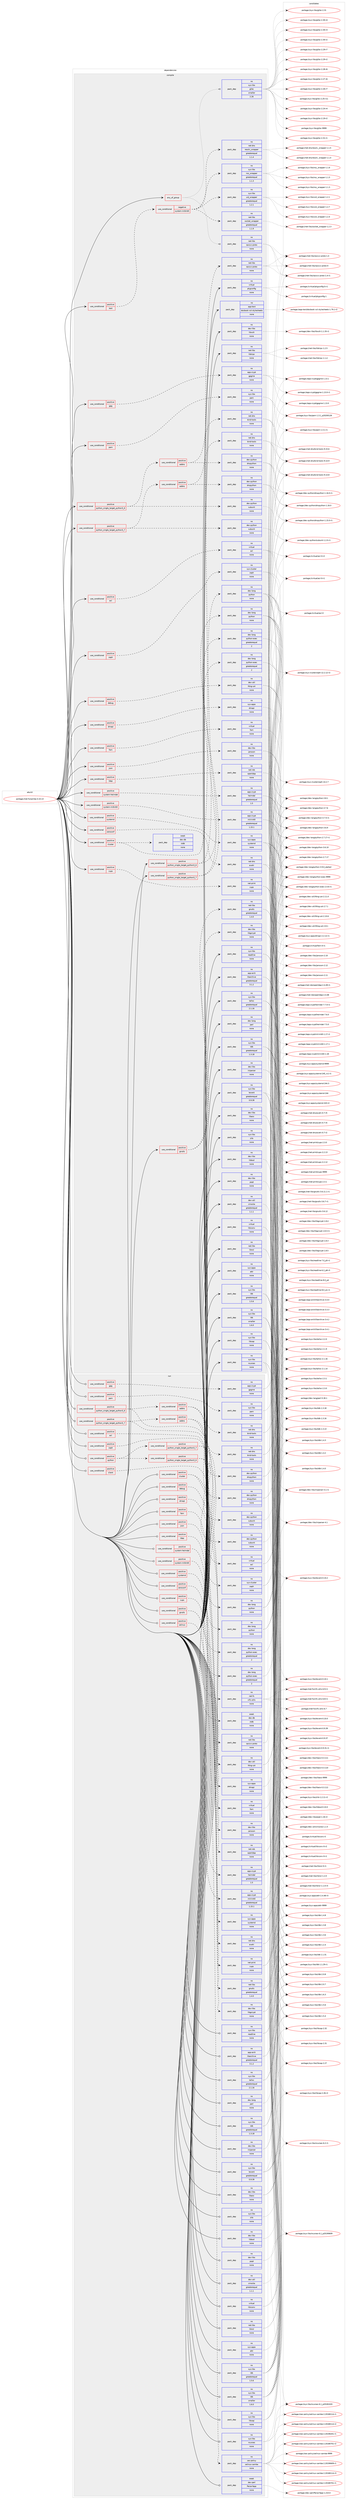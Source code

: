digraph prolog {

# *************
# Graph options
# *************

newrank=true;
concentrate=true;
compound=true;
graph [rankdir=LR,fontname=Helvetica,fontsize=10,ranksep=1.5];#, ranksep=2.5, nodesep=0.2];
edge  [arrowhead=vee];
node  [fontname=Helvetica,fontsize=10];

# **********
# The ebuild
# **********

subgraph cluster_leftcol {
color=gray;
rank=same;
label=<<i>ebuild</i>>;
id [label="portage://net-fs/samba-4.10.13", color=red, width=4, href="../net-fs/samba-4.10.13.svg"];
}

# ****************
# The dependencies
# ****************

subgraph cluster_midcol {
color=gray;
label=<<i>dependencies</i>>;
subgraph cluster_compile {
fillcolor="#eeeeee";
style=filled;
label=<<i>compile</i>>;
subgraph any2137 {
dependency132383 [label=<<TABLE BORDER="0" CELLBORDER="1" CELLSPACING="0" CELLPADDING="4"><TR><TD CELLPADDING="10">any_of_group</TD></TR></TABLE>>, shape=none, color=red];subgraph pack101456 {
dependency132384 [label=<<TABLE BORDER="0" CELLBORDER="1" CELLSPACING="0" CELLPADDING="4" WIDTH="220"><TR><TD ROWSPAN="6" CELLPADDING="30">pack_dep</TD></TR><TR><TD WIDTH="110">no</TD></TR><TR><TD>net-libs</TD></TR><TR><TD>rpcsvc-proto</TD></TR><TR><TD>none</TD></TR><TR><TD></TD></TR></TABLE>>, shape=none, color=blue];
}
dependency132383:e -> dependency132384:w [weight=20,style="dotted",arrowhead="oinv"];
subgraph pack101457 {
dependency132385 [label=<<TABLE BORDER="0" CELLBORDER="1" CELLSPACING="0" CELLPADDING="4" WIDTH="220"><TR><TD ROWSPAN="6" CELLPADDING="30">pack_dep</TD></TR><TR><TD WIDTH="110">no</TD></TR><TR><TD>sys-libs</TD></TR><TR><TD>glibc</TD></TR><TR><TD>smaller</TD></TR><TR><TD>2.26</TD></TR></TABLE>>, shape=none, color=blue];
}
dependency132383:e -> dependency132385:w [weight=20,style="dotted",arrowhead="oinv"];
}
id:e -> dependency132383:w [weight=20,style="solid",arrowhead="vee"];
subgraph cond28663 {
dependency132386 [label=<<TABLE BORDER="0" CELLBORDER="1" CELLSPACING="0" CELLPADDING="4"><TR><TD ROWSPAN="3" CELLPADDING="10">use_conditional</TD></TR><TR><TD>positive</TD></TR><TR><TD>acl</TD></TR></TABLE>>, shape=none, color=red];
subgraph pack101458 {
dependency132387 [label=<<TABLE BORDER="0" CELLBORDER="1" CELLSPACING="0" CELLPADDING="4" WIDTH="220"><TR><TD ROWSPAN="6" CELLPADDING="30">pack_dep</TD></TR><TR><TD WIDTH="110">no</TD></TR><TR><TD>virtual</TD></TR><TR><TD>acl</TD></TR><TR><TD>none</TD></TR><TR><TD></TD></TR></TABLE>>, shape=none, color=blue];
}
dependency132386:e -> dependency132387:w [weight=20,style="dashed",arrowhead="vee"];
}
id:e -> dependency132386:w [weight=20,style="solid",arrowhead="vee"];
subgraph cond28664 {
dependency132388 [label=<<TABLE BORDER="0" CELLBORDER="1" CELLSPACING="0" CELLPADDING="4"><TR><TD ROWSPAN="3" CELLPADDING="10">use_conditional</TD></TR><TR><TD>positive</TD></TR><TR><TD>ceph</TD></TR></TABLE>>, shape=none, color=red];
subgraph pack101459 {
dependency132389 [label=<<TABLE BORDER="0" CELLBORDER="1" CELLSPACING="0" CELLPADDING="4" WIDTH="220"><TR><TD ROWSPAN="6" CELLPADDING="30">pack_dep</TD></TR><TR><TD WIDTH="110">no</TD></TR><TR><TD>sys-cluster</TD></TR><TR><TD>ceph</TD></TR><TR><TD>none</TD></TR><TR><TD></TD></TR></TABLE>>, shape=none, color=blue];
}
dependency132388:e -> dependency132389:w [weight=20,style="dashed",arrowhead="vee"];
}
id:e -> dependency132388:w [weight=20,style="solid",arrowhead="vee"];
subgraph cond28665 {
dependency132390 [label=<<TABLE BORDER="0" CELLBORDER="1" CELLSPACING="0" CELLPADDING="4"><TR><TD ROWSPAN="3" CELLPADDING="10">use_conditional</TD></TR><TR><TD>positive</TD></TR><TR><TD>cluster</TD></TR></TABLE>>, shape=none, color=red];
subgraph pack101460 {
dependency132391 [label=<<TABLE BORDER="0" CELLBORDER="1" CELLSPACING="0" CELLPADDING="4" WIDTH="220"><TR><TD ROWSPAN="6" CELLPADDING="30">pack_dep</TD></TR><TR><TD WIDTH="110">no</TD></TR><TR><TD>net-libs</TD></TR><TR><TD>rpcsvc-proto</TD></TR><TR><TD>none</TD></TR><TR><TD></TD></TR></TABLE>>, shape=none, color=blue];
}
dependency132390:e -> dependency132391:w [weight=20,style="dashed",arrowhead="vee"];
subgraph pack101461 {
dependency132392 [label=<<TABLE BORDER="0" CELLBORDER="1" CELLSPACING="0" CELLPADDING="4" WIDTH="220"><TR><TD ROWSPAN="6" CELLPADDING="30">pack_dep</TD></TR><TR><TD WIDTH="110">weak</TD></TR><TR><TD>dev-db</TD></TR><TR><TD>ctdb</TD></TR><TR><TD>none</TD></TR><TR><TD></TD></TR></TABLE>>, shape=none, color=blue];
}
dependency132390:e -> dependency132392:w [weight=20,style="dashed",arrowhead="vee"];
}
id:e -> dependency132390:w [weight=20,style="solid",arrowhead="vee"];
subgraph cond28666 {
dependency132393 [label=<<TABLE BORDER="0" CELLBORDER="1" CELLSPACING="0" CELLPADDING="4"><TR><TD ROWSPAN="3" CELLPADDING="10">use_conditional</TD></TR><TR><TD>positive</TD></TR><TR><TD>cups</TD></TR></TABLE>>, shape=none, color=red];
subgraph pack101462 {
dependency132394 [label=<<TABLE BORDER="0" CELLBORDER="1" CELLSPACING="0" CELLPADDING="4" WIDTH="220"><TR><TD ROWSPAN="6" CELLPADDING="30">pack_dep</TD></TR><TR><TD WIDTH="110">no</TD></TR><TR><TD>net-print</TD></TR><TR><TD>cups</TD></TR><TR><TD>none</TD></TR><TR><TD></TD></TR></TABLE>>, shape=none, color=blue];
}
dependency132393:e -> dependency132394:w [weight=20,style="dashed",arrowhead="vee"];
}
id:e -> dependency132393:w [weight=20,style="solid",arrowhead="vee"];
subgraph cond28667 {
dependency132395 [label=<<TABLE BORDER="0" CELLBORDER="1" CELLSPACING="0" CELLPADDING="4"><TR><TD ROWSPAN="3" CELLPADDING="10">use_conditional</TD></TR><TR><TD>positive</TD></TR><TR><TD>debug</TD></TR></TABLE>>, shape=none, color=red];
subgraph pack101463 {
dependency132396 [label=<<TABLE BORDER="0" CELLBORDER="1" CELLSPACING="0" CELLPADDING="4" WIDTH="220"><TR><TD ROWSPAN="6" CELLPADDING="30">pack_dep</TD></TR><TR><TD WIDTH="110">no</TD></TR><TR><TD>dev-util</TD></TR><TR><TD>lttng-ust</TD></TR><TR><TD>none</TD></TR><TR><TD></TD></TR></TABLE>>, shape=none, color=blue];
}
dependency132395:e -> dependency132396:w [weight=20,style="dashed",arrowhead="vee"];
}
id:e -> dependency132395:w [weight=20,style="solid",arrowhead="vee"];
subgraph cond28668 {
dependency132397 [label=<<TABLE BORDER="0" CELLBORDER="1" CELLSPACING="0" CELLPADDING="4"><TR><TD ROWSPAN="3" CELLPADDING="10">use_conditional</TD></TR><TR><TD>positive</TD></TR><TR><TD>dmapi</TD></TR></TABLE>>, shape=none, color=red];
subgraph pack101464 {
dependency132398 [label=<<TABLE BORDER="0" CELLBORDER="1" CELLSPACING="0" CELLPADDING="4" WIDTH="220"><TR><TD ROWSPAN="6" CELLPADDING="30">pack_dep</TD></TR><TR><TD WIDTH="110">no</TD></TR><TR><TD>sys-apps</TD></TR><TR><TD>dmapi</TD></TR><TR><TD>none</TD></TR><TR><TD></TD></TR></TABLE>>, shape=none, color=blue];
}
dependency132397:e -> dependency132398:w [weight=20,style="dashed",arrowhead="vee"];
}
id:e -> dependency132397:w [weight=20,style="solid",arrowhead="vee"];
subgraph cond28669 {
dependency132399 [label=<<TABLE BORDER="0" CELLBORDER="1" CELLSPACING="0" CELLPADDING="4"><TR><TD ROWSPAN="3" CELLPADDING="10">use_conditional</TD></TR><TR><TD>positive</TD></TR><TR><TD>fam</TD></TR></TABLE>>, shape=none, color=red];
subgraph pack101465 {
dependency132400 [label=<<TABLE BORDER="0" CELLBORDER="1" CELLSPACING="0" CELLPADDING="4" WIDTH="220"><TR><TD ROWSPAN="6" CELLPADDING="30">pack_dep</TD></TR><TR><TD WIDTH="110">no</TD></TR><TR><TD>virtual</TD></TR><TR><TD>fam</TD></TR><TR><TD>none</TD></TR><TR><TD></TD></TR></TABLE>>, shape=none, color=blue];
}
dependency132399:e -> dependency132400:w [weight=20,style="dashed",arrowhead="vee"];
}
id:e -> dependency132399:w [weight=20,style="solid",arrowhead="vee"];
subgraph cond28670 {
dependency132401 [label=<<TABLE BORDER="0" CELLBORDER="1" CELLSPACING="0" CELLPADDING="4"><TR><TD ROWSPAN="3" CELLPADDING="10">use_conditional</TD></TR><TR><TD>positive</TD></TR><TR><TD>gnutls</TD></TR></TABLE>>, shape=none, color=red];
subgraph pack101466 {
dependency132402 [label=<<TABLE BORDER="0" CELLBORDER="1" CELLSPACING="0" CELLPADDING="4" WIDTH="220"><TR><TD ROWSPAN="6" CELLPADDING="30">pack_dep</TD></TR><TR><TD WIDTH="110">no</TD></TR><TR><TD>dev-libs</TD></TR><TR><TD>libgcrypt</TD></TR><TR><TD>none</TD></TR><TR><TD></TD></TR></TABLE>>, shape=none, color=blue];
}
dependency132401:e -> dependency132402:w [weight=20,style="dashed",arrowhead="vee"];
subgraph pack101467 {
dependency132403 [label=<<TABLE BORDER="0" CELLBORDER="1" CELLSPACING="0" CELLPADDING="4" WIDTH="220"><TR><TD ROWSPAN="6" CELLPADDING="30">pack_dep</TD></TR><TR><TD WIDTH="110">no</TD></TR><TR><TD>net-libs</TD></TR><TR><TD>gnutls</TD></TR><TR><TD>greaterequal</TD></TR><TR><TD>1.4.0</TD></TR></TABLE>>, shape=none, color=blue];
}
dependency132401:e -> dependency132403:w [weight=20,style="dashed",arrowhead="vee"];
}
id:e -> dependency132401:w [weight=20,style="solid",arrowhead="vee"];
subgraph cond28671 {
dependency132404 [label=<<TABLE BORDER="0" CELLBORDER="1" CELLSPACING="0" CELLPADDING="4"><TR><TD ROWSPAN="3" CELLPADDING="10">use_conditional</TD></TR><TR><TD>positive</TD></TR><TR><TD>gpg</TD></TR></TABLE>>, shape=none, color=red];
subgraph pack101468 {
dependency132405 [label=<<TABLE BORDER="0" CELLBORDER="1" CELLSPACING="0" CELLPADDING="4" WIDTH="220"><TR><TD ROWSPAN="6" CELLPADDING="30">pack_dep</TD></TR><TR><TD WIDTH="110">no</TD></TR><TR><TD>app-crypt</TD></TR><TR><TD>gpgme</TD></TR><TR><TD>none</TD></TR><TR><TD></TD></TR></TABLE>>, shape=none, color=blue];
}
dependency132404:e -> dependency132405:w [weight=20,style="dashed",arrowhead="vee"];
}
id:e -> dependency132404:w [weight=20,style="solid",arrowhead="vee"];
subgraph cond28672 {
dependency132406 [label=<<TABLE BORDER="0" CELLBORDER="1" CELLSPACING="0" CELLPADDING="4"><TR><TD ROWSPAN="3" CELLPADDING="10">use_conditional</TD></TR><TR><TD>positive</TD></TR><TR><TD>json</TD></TR></TABLE>>, shape=none, color=red];
subgraph pack101469 {
dependency132407 [label=<<TABLE BORDER="0" CELLBORDER="1" CELLSPACING="0" CELLPADDING="4" WIDTH="220"><TR><TD ROWSPAN="6" CELLPADDING="30">pack_dep</TD></TR><TR><TD WIDTH="110">no</TD></TR><TR><TD>dev-libs</TD></TR><TR><TD>jansson</TD></TR><TR><TD>none</TD></TR><TR><TD></TD></TR></TABLE>>, shape=none, color=blue];
}
dependency132406:e -> dependency132407:w [weight=20,style="dashed",arrowhead="vee"];
}
id:e -> dependency132406:w [weight=20,style="solid",arrowhead="vee"];
subgraph cond28673 {
dependency132408 [label=<<TABLE BORDER="0" CELLBORDER="1" CELLSPACING="0" CELLPADDING="4"><TR><TD ROWSPAN="3" CELLPADDING="10">use_conditional</TD></TR><TR><TD>positive</TD></TR><TR><TD>ldap</TD></TR></TABLE>>, shape=none, color=red];
subgraph pack101470 {
dependency132409 [label=<<TABLE BORDER="0" CELLBORDER="1" CELLSPACING="0" CELLPADDING="4" WIDTH="220"><TR><TD ROWSPAN="6" CELLPADDING="30">pack_dep</TD></TR><TR><TD WIDTH="110">no</TD></TR><TR><TD>net-nds</TD></TR><TR><TD>openldap</TD></TR><TR><TD>none</TD></TR><TR><TD></TD></TR></TABLE>>, shape=none, color=blue];
}
dependency132408:e -> dependency132409:w [weight=20,style="dashed",arrowhead="vee"];
}
id:e -> dependency132408:w [weight=20,style="solid",arrowhead="vee"];
subgraph cond28674 {
dependency132410 [label=<<TABLE BORDER="0" CELLBORDER="1" CELLSPACING="0" CELLPADDING="4"><TR><TD ROWSPAN="3" CELLPADDING="10">use_conditional</TD></TR><TR><TD>positive</TD></TR><TR><TD>pam</TD></TR></TABLE>>, shape=none, color=red];
subgraph pack101471 {
dependency132411 [label=<<TABLE BORDER="0" CELLBORDER="1" CELLSPACING="0" CELLPADDING="4" WIDTH="220"><TR><TD ROWSPAN="6" CELLPADDING="30">pack_dep</TD></TR><TR><TD WIDTH="110">no</TD></TR><TR><TD>sys-libs</TD></TR><TR><TD>pam</TD></TR><TR><TD>none</TD></TR><TR><TD></TD></TR></TABLE>>, shape=none, color=blue];
}
dependency132410:e -> dependency132411:w [weight=20,style="dashed",arrowhead="vee"];
}
id:e -> dependency132410:w [weight=20,style="solid",arrowhead="vee"];
subgraph cond28675 {
dependency132412 [label=<<TABLE BORDER="0" CELLBORDER="1" CELLSPACING="0" CELLPADDING="4"><TR><TD ROWSPAN="3" CELLPADDING="10">use_conditional</TD></TR><TR><TD>positive</TD></TR><TR><TD>python_single_target_python3_6</TD></TR></TABLE>>, shape=none, color=red];
subgraph pack101472 {
dependency132413 [label=<<TABLE BORDER="0" CELLBORDER="1" CELLSPACING="0" CELLPADDING="4" WIDTH="220"><TR><TD ROWSPAN="6" CELLPADDING="30">pack_dep</TD></TR><TR><TD WIDTH="110">no</TD></TR><TR><TD>dev-lang</TD></TR><TR><TD>python</TD></TR><TR><TD>none</TD></TR><TR><TD></TD></TR></TABLE>>, shape=none, color=blue];
}
dependency132412:e -> dependency132413:w [weight=20,style="dashed",arrowhead="vee"];
subgraph pack101473 {
dependency132414 [label=<<TABLE BORDER="0" CELLBORDER="1" CELLSPACING="0" CELLPADDING="4" WIDTH="220"><TR><TD ROWSPAN="6" CELLPADDING="30">pack_dep</TD></TR><TR><TD WIDTH="110">no</TD></TR><TR><TD>dev-lang</TD></TR><TR><TD>python-exec</TD></TR><TR><TD>greaterequal</TD></TR><TR><TD>2</TD></TR></TABLE>>, shape=none, color=blue];
}
dependency132412:e -> dependency132414:w [weight=20,style="dashed",arrowhead="vee"];
}
id:e -> dependency132412:w [weight=20,style="solid",arrowhead="vee"];
subgraph cond28676 {
dependency132415 [label=<<TABLE BORDER="0" CELLBORDER="1" CELLSPACING="0" CELLPADDING="4"><TR><TD ROWSPAN="3" CELLPADDING="10">use_conditional</TD></TR><TR><TD>positive</TD></TR><TR><TD>python_single_target_python3_6</TD></TR></TABLE>>, shape=none, color=red];
subgraph pack101474 {
dependency132416 [label=<<TABLE BORDER="0" CELLBORDER="1" CELLSPACING="0" CELLPADDING="4" WIDTH="220"><TR><TD ROWSPAN="6" CELLPADDING="30">pack_dep</TD></TR><TR><TD WIDTH="110">no</TD></TR><TR><TD>dev-python</TD></TR><TR><TD>subunit</TD></TR><TR><TD>none</TD></TR><TR><TD></TD></TR></TABLE>>, shape=none, color=blue];
}
dependency132415:e -> dependency132416:w [weight=20,style="dashed",arrowhead="vee"];
subgraph cond28677 {
dependency132417 [label=<<TABLE BORDER="0" CELLBORDER="1" CELLSPACING="0" CELLPADDING="4"><TR><TD ROWSPAN="3" CELLPADDING="10">use_conditional</TD></TR><TR><TD>positive</TD></TR><TR><TD>addns</TD></TR></TABLE>>, shape=none, color=red];
subgraph pack101475 {
dependency132418 [label=<<TABLE BORDER="0" CELLBORDER="1" CELLSPACING="0" CELLPADDING="4" WIDTH="220"><TR><TD ROWSPAN="6" CELLPADDING="30">pack_dep</TD></TR><TR><TD WIDTH="110">no</TD></TR><TR><TD>net-dns</TD></TR><TR><TD>bind-tools</TD></TR><TR><TD>none</TD></TR><TR><TD></TD></TR></TABLE>>, shape=none, color=blue];
}
dependency132417:e -> dependency132418:w [weight=20,style="dashed",arrowhead="vee"];
subgraph pack101476 {
dependency132419 [label=<<TABLE BORDER="0" CELLBORDER="1" CELLSPACING="0" CELLPADDING="4" WIDTH="220"><TR><TD ROWSPAN="6" CELLPADDING="30">pack_dep</TD></TR><TR><TD WIDTH="110">no</TD></TR><TR><TD>dev-python</TD></TR><TR><TD>dnspython</TD></TR><TR><TD>none</TD></TR><TR><TD></TD></TR></TABLE>>, shape=none, color=blue];
}
dependency132417:e -> dependency132419:w [weight=20,style="dashed",arrowhead="vee"];
}
dependency132415:e -> dependency132417:w [weight=20,style="dashed",arrowhead="vee"];
}
id:e -> dependency132415:w [weight=20,style="solid",arrowhead="vee"];
subgraph cond28678 {
dependency132420 [label=<<TABLE BORDER="0" CELLBORDER="1" CELLSPACING="0" CELLPADDING="4"><TR><TD ROWSPAN="3" CELLPADDING="10">use_conditional</TD></TR><TR><TD>positive</TD></TR><TR><TD>python_single_target_python3_7</TD></TR></TABLE>>, shape=none, color=red];
subgraph pack101477 {
dependency132421 [label=<<TABLE BORDER="0" CELLBORDER="1" CELLSPACING="0" CELLPADDING="4" WIDTH="220"><TR><TD ROWSPAN="6" CELLPADDING="30">pack_dep</TD></TR><TR><TD WIDTH="110">no</TD></TR><TR><TD>dev-lang</TD></TR><TR><TD>python</TD></TR><TR><TD>none</TD></TR><TR><TD></TD></TR></TABLE>>, shape=none, color=blue];
}
dependency132420:e -> dependency132421:w [weight=20,style="dashed",arrowhead="vee"];
subgraph pack101478 {
dependency132422 [label=<<TABLE BORDER="0" CELLBORDER="1" CELLSPACING="0" CELLPADDING="4" WIDTH="220"><TR><TD ROWSPAN="6" CELLPADDING="30">pack_dep</TD></TR><TR><TD WIDTH="110">no</TD></TR><TR><TD>dev-lang</TD></TR><TR><TD>python-exec</TD></TR><TR><TD>greaterequal</TD></TR><TR><TD>2</TD></TR></TABLE>>, shape=none, color=blue];
}
dependency132420:e -> dependency132422:w [weight=20,style="dashed",arrowhead="vee"];
}
id:e -> dependency132420:w [weight=20,style="solid",arrowhead="vee"];
subgraph cond28679 {
dependency132423 [label=<<TABLE BORDER="0" CELLBORDER="1" CELLSPACING="0" CELLPADDING="4"><TR><TD ROWSPAN="3" CELLPADDING="10">use_conditional</TD></TR><TR><TD>positive</TD></TR><TR><TD>python_single_target_python3_7</TD></TR></TABLE>>, shape=none, color=red];
subgraph pack101479 {
dependency132424 [label=<<TABLE BORDER="0" CELLBORDER="1" CELLSPACING="0" CELLPADDING="4" WIDTH="220"><TR><TD ROWSPAN="6" CELLPADDING="30">pack_dep</TD></TR><TR><TD WIDTH="110">no</TD></TR><TR><TD>dev-python</TD></TR><TR><TD>subunit</TD></TR><TR><TD>none</TD></TR><TR><TD></TD></TR></TABLE>>, shape=none, color=blue];
}
dependency132423:e -> dependency132424:w [weight=20,style="dashed",arrowhead="vee"];
subgraph cond28680 {
dependency132425 [label=<<TABLE BORDER="0" CELLBORDER="1" CELLSPACING="0" CELLPADDING="4"><TR><TD ROWSPAN="3" CELLPADDING="10">use_conditional</TD></TR><TR><TD>positive</TD></TR><TR><TD>addns</TD></TR></TABLE>>, shape=none, color=red];
subgraph pack101480 {
dependency132426 [label=<<TABLE BORDER="0" CELLBORDER="1" CELLSPACING="0" CELLPADDING="4" WIDTH="220"><TR><TD ROWSPAN="6" CELLPADDING="30">pack_dep</TD></TR><TR><TD WIDTH="110">no</TD></TR><TR><TD>net-dns</TD></TR><TR><TD>bind-tools</TD></TR><TR><TD>none</TD></TR><TR><TD></TD></TR></TABLE>>, shape=none, color=blue];
}
dependency132425:e -> dependency132426:w [weight=20,style="dashed",arrowhead="vee"];
subgraph pack101481 {
dependency132427 [label=<<TABLE BORDER="0" CELLBORDER="1" CELLSPACING="0" CELLPADDING="4" WIDTH="220"><TR><TD ROWSPAN="6" CELLPADDING="30">pack_dep</TD></TR><TR><TD WIDTH="110">no</TD></TR><TR><TD>dev-python</TD></TR><TR><TD>dnspython</TD></TR><TR><TD>none</TD></TR><TR><TD></TD></TR></TABLE>>, shape=none, color=blue];
}
dependency132425:e -> dependency132427:w [weight=20,style="dashed",arrowhead="vee"];
}
dependency132423:e -> dependency132425:w [weight=20,style="dashed",arrowhead="vee"];
}
id:e -> dependency132423:w [weight=20,style="solid",arrowhead="vee"];
subgraph cond28681 {
dependency132428 [label=<<TABLE BORDER="0" CELLBORDER="1" CELLSPACING="0" CELLPADDING="4"><TR><TD ROWSPAN="3" CELLPADDING="10">use_conditional</TD></TR><TR><TD>positive</TD></TR><TR><TD>system-heimdal</TD></TR></TABLE>>, shape=none, color=red];
subgraph pack101482 {
dependency132429 [label=<<TABLE BORDER="0" CELLBORDER="1" CELLSPACING="0" CELLPADDING="4" WIDTH="220"><TR><TD ROWSPAN="6" CELLPADDING="30">pack_dep</TD></TR><TR><TD WIDTH="110">no</TD></TR><TR><TD>app-crypt</TD></TR><TR><TD>heimdal</TD></TR><TR><TD>greaterequal</TD></TR><TR><TD>1.5</TD></TR></TABLE>>, shape=none, color=blue];
}
dependency132428:e -> dependency132429:w [weight=20,style="dashed",arrowhead="vee"];
}
id:e -> dependency132428:w [weight=20,style="solid",arrowhead="vee"];
subgraph cond28682 {
dependency132430 [label=<<TABLE BORDER="0" CELLBORDER="1" CELLSPACING="0" CELLPADDING="4"><TR><TD ROWSPAN="3" CELLPADDING="10">use_conditional</TD></TR><TR><TD>positive</TD></TR><TR><TD>system-mitkrb5</TD></TR></TABLE>>, shape=none, color=red];
subgraph pack101483 {
dependency132431 [label=<<TABLE BORDER="0" CELLBORDER="1" CELLSPACING="0" CELLPADDING="4" WIDTH="220"><TR><TD ROWSPAN="6" CELLPADDING="30">pack_dep</TD></TR><TR><TD WIDTH="110">no</TD></TR><TR><TD>app-crypt</TD></TR><TR><TD>mit-krb5</TD></TR><TR><TD>greaterequal</TD></TR><TR><TD>1.15.1</TD></TR></TABLE>>, shape=none, color=blue];
}
dependency132430:e -> dependency132431:w [weight=20,style="dashed",arrowhead="vee"];
}
id:e -> dependency132430:w [weight=20,style="solid",arrowhead="vee"];
subgraph cond28683 {
dependency132432 [label=<<TABLE BORDER="0" CELLBORDER="1" CELLSPACING="0" CELLPADDING="4"><TR><TD ROWSPAN="3" CELLPADDING="10">use_conditional</TD></TR><TR><TD>positive</TD></TR><TR><TD>systemd</TD></TR></TABLE>>, shape=none, color=red];
subgraph pack101484 {
dependency132433 [label=<<TABLE BORDER="0" CELLBORDER="1" CELLSPACING="0" CELLPADDING="4" WIDTH="220"><TR><TD ROWSPAN="6" CELLPADDING="30">pack_dep</TD></TR><TR><TD WIDTH="110">no</TD></TR><TR><TD>sys-apps</TD></TR><TR><TD>systemd</TD></TR><TR><TD>none</TD></TR><TR><TD></TD></TR></TABLE>>, shape=none, color=blue];
}
dependency132432:e -> dependency132433:w [weight=20,style="dashed",arrowhead="vee"];
}
id:e -> dependency132432:w [weight=20,style="solid",arrowhead="vee"];
subgraph cond28684 {
dependency132434 [label=<<TABLE BORDER="0" CELLBORDER="1" CELLSPACING="0" CELLPADDING="4"><TR><TD ROWSPAN="3" CELLPADDING="10">use_conditional</TD></TR><TR><TD>positive</TD></TR><TR><TD>test</TD></TR></TABLE>>, shape=none, color=red];
subgraph cond28685 {
dependency132435 [label=<<TABLE BORDER="0" CELLBORDER="1" CELLSPACING="0" CELLPADDING="4"><TR><TD ROWSPAN="3" CELLPADDING="10">use_conditional</TD></TR><TR><TD>negative</TD></TR><TR><TD>system-mitkrb5</TD></TR></TABLE>>, shape=none, color=red];
subgraph pack101485 {
dependency132436 [label=<<TABLE BORDER="0" CELLBORDER="1" CELLSPACING="0" CELLPADDING="4" WIDTH="220"><TR><TD ROWSPAN="6" CELLPADDING="30">pack_dep</TD></TR><TR><TD WIDTH="110">no</TD></TR><TR><TD>sys-libs</TD></TR><TR><TD>nss_wrapper</TD></TR><TR><TD>greaterequal</TD></TR><TR><TD>1.1.3</TD></TR></TABLE>>, shape=none, color=blue];
}
dependency132435:e -> dependency132436:w [weight=20,style="dashed",arrowhead="vee"];
subgraph pack101486 {
dependency132437 [label=<<TABLE BORDER="0" CELLBORDER="1" CELLSPACING="0" CELLPADDING="4" WIDTH="220"><TR><TD ROWSPAN="6" CELLPADDING="30">pack_dep</TD></TR><TR><TD WIDTH="110">no</TD></TR><TR><TD>net-dns</TD></TR><TR><TD>resolv_wrapper</TD></TR><TR><TD>greaterequal</TD></TR><TR><TD>1.1.4</TD></TR></TABLE>>, shape=none, color=blue];
}
dependency132435:e -> dependency132437:w [weight=20,style="dashed",arrowhead="vee"];
subgraph pack101487 {
dependency132438 [label=<<TABLE BORDER="0" CELLBORDER="1" CELLSPACING="0" CELLPADDING="4" WIDTH="220"><TR><TD ROWSPAN="6" CELLPADDING="30">pack_dep</TD></TR><TR><TD WIDTH="110">no</TD></TR><TR><TD>net-libs</TD></TR><TR><TD>socket_wrapper</TD></TR><TR><TD>greaterequal</TD></TR><TR><TD>1.1.9</TD></TR></TABLE>>, shape=none, color=blue];
}
dependency132435:e -> dependency132438:w [weight=20,style="dashed",arrowhead="vee"];
subgraph pack101488 {
dependency132439 [label=<<TABLE BORDER="0" CELLBORDER="1" CELLSPACING="0" CELLPADDING="4" WIDTH="220"><TR><TD ROWSPAN="6" CELLPADDING="30">pack_dep</TD></TR><TR><TD WIDTH="110">no</TD></TR><TR><TD>sys-libs</TD></TR><TR><TD>uid_wrapper</TD></TR><TR><TD>greaterequal</TD></TR><TR><TD>1.2.1</TD></TR></TABLE>>, shape=none, color=blue];
}
dependency132435:e -> dependency132439:w [weight=20,style="dashed",arrowhead="vee"];
}
dependency132434:e -> dependency132435:w [weight=20,style="dashed",arrowhead="vee"];
}
id:e -> dependency132434:w [weight=20,style="solid",arrowhead="vee"];
subgraph cond28686 {
dependency132440 [label=<<TABLE BORDER="0" CELLBORDER="1" CELLSPACING="0" CELLPADDING="4"><TR><TD ROWSPAN="3" CELLPADDING="10">use_conditional</TD></TR><TR><TD>positive</TD></TR><TR><TD>zeroconf</TD></TR></TABLE>>, shape=none, color=red];
subgraph pack101489 {
dependency132441 [label=<<TABLE BORDER="0" CELLBORDER="1" CELLSPACING="0" CELLPADDING="4" WIDTH="220"><TR><TD ROWSPAN="6" CELLPADDING="30">pack_dep</TD></TR><TR><TD WIDTH="110">no</TD></TR><TR><TD>net-dns</TD></TR><TR><TD>avahi</TD></TR><TR><TD>none</TD></TR><TR><TD></TD></TR></TABLE>>, shape=none, color=blue];
}
dependency132440:e -> dependency132441:w [weight=20,style="dashed",arrowhead="vee"];
}
id:e -> dependency132440:w [weight=20,style="solid",arrowhead="vee"];
subgraph pack101490 {
dependency132442 [label=<<TABLE BORDER="0" CELLBORDER="1" CELLSPACING="0" CELLPADDING="4" WIDTH="220"><TR><TD ROWSPAN="6" CELLPADDING="30">pack_dep</TD></TR><TR><TD WIDTH="110">no</TD></TR><TR><TD>app-arch</TD></TR><TR><TD>libarchive</TD></TR><TR><TD>greaterequal</TD></TR><TR><TD>3.1.2</TD></TR></TABLE>>, shape=none, color=blue];
}
id:e -> dependency132442:w [weight=20,style="solid",arrowhead="vee"];
subgraph pack101491 {
dependency132443 [label=<<TABLE BORDER="0" CELLBORDER="1" CELLSPACING="0" CELLPADDING="4" WIDTH="220"><TR><TD ROWSPAN="6" CELLPADDING="30">pack_dep</TD></TR><TR><TD WIDTH="110">no</TD></TR><TR><TD>app-text</TD></TR><TR><TD>docbook-xsl-stylesheets</TD></TR><TR><TD>none</TD></TR><TR><TD></TD></TR></TABLE>>, shape=none, color=blue];
}
id:e -> dependency132443:w [weight=20,style="solid",arrowhead="vee"];
subgraph pack101492 {
dependency132444 [label=<<TABLE BORDER="0" CELLBORDER="1" CELLSPACING="0" CELLPADDING="4" WIDTH="220"><TR><TD ROWSPAN="6" CELLPADDING="30">pack_dep</TD></TR><TR><TD WIDTH="110">no</TD></TR><TR><TD>dev-lang</TD></TR><TR><TD>perl</TD></TR><TR><TD>none</TD></TR><TR><TD></TD></TR></TABLE>>, shape=none, color=blue];
}
id:e -> dependency132444:w [weight=20,style="solid",arrowhead="vee"];
subgraph pack101493 {
dependency132445 [label=<<TABLE BORDER="0" CELLBORDER="1" CELLSPACING="0" CELLPADDING="4" WIDTH="220"><TR><TD ROWSPAN="6" CELLPADDING="30">pack_dep</TD></TR><TR><TD WIDTH="110">no</TD></TR><TR><TD>dev-libs</TD></TR><TR><TD>iniparser</TD></TR><TR><TD>none</TD></TR><TR><TD></TD></TR></TABLE>>, shape=none, color=blue];
}
id:e -> dependency132445:w [weight=20,style="solid",arrowhead="vee"];
subgraph pack101494 {
dependency132446 [label=<<TABLE BORDER="0" CELLBORDER="1" CELLSPACING="0" CELLPADDING="4" WIDTH="220"><TR><TD ROWSPAN="6" CELLPADDING="30">pack_dep</TD></TR><TR><TD WIDTH="110">no</TD></TR><TR><TD>dev-libs</TD></TR><TR><TD>libaio</TD></TR><TR><TD>none</TD></TR><TR><TD></TD></TR></TABLE>>, shape=none, color=blue];
}
id:e -> dependency132446:w [weight=20,style="solid",arrowhead="vee"];
subgraph pack101495 {
dependency132447 [label=<<TABLE BORDER="0" CELLBORDER="1" CELLSPACING="0" CELLPADDING="4" WIDTH="220"><TR><TD ROWSPAN="6" CELLPADDING="30">pack_dep</TD></TR><TR><TD WIDTH="110">no</TD></TR><TR><TD>dev-libs</TD></TR><TR><TD>libbsd</TD></TR><TR><TD>none</TD></TR><TR><TD></TD></TR></TABLE>>, shape=none, color=blue];
}
id:e -> dependency132447:w [weight=20,style="solid",arrowhead="vee"];
subgraph pack101496 {
dependency132448 [label=<<TABLE BORDER="0" CELLBORDER="1" CELLSPACING="0" CELLPADDING="4" WIDTH="220"><TR><TD ROWSPAN="6" CELLPADDING="30">pack_dep</TD></TR><TR><TD WIDTH="110">no</TD></TR><TR><TD>dev-libs</TD></TR><TR><TD>libxslt</TD></TR><TR><TD>none</TD></TR><TR><TD></TD></TR></TABLE>>, shape=none, color=blue];
}
id:e -> dependency132448:w [weight=20,style="solid",arrowhead="vee"];
subgraph pack101497 {
dependency132449 [label=<<TABLE BORDER="0" CELLBORDER="1" CELLSPACING="0" CELLPADDING="4" WIDTH="220"><TR><TD ROWSPAN="6" CELLPADDING="30">pack_dep</TD></TR><TR><TD WIDTH="110">no</TD></TR><TR><TD>dev-libs</TD></TR><TR><TD>popt</TD></TR><TR><TD>none</TD></TR><TR><TD></TD></TR></TABLE>>, shape=none, color=blue];
}
id:e -> dependency132449:w [weight=20,style="solid",arrowhead="vee"];
subgraph pack101498 {
dependency132450 [label=<<TABLE BORDER="0" CELLBORDER="1" CELLSPACING="0" CELLPADDING="4" WIDTH="220"><TR><TD ROWSPAN="6" CELLPADDING="30">pack_dep</TD></TR><TR><TD WIDTH="110">no</TD></TR><TR><TD>dev-util</TD></TR><TR><TD>cmocka</TD></TR><TR><TD>greaterequal</TD></TR><TR><TD>1.1.1</TD></TR></TABLE>>, shape=none, color=blue];
}
id:e -> dependency132450:w [weight=20,style="solid",arrowhead="vee"];
subgraph pack101499 {
dependency132451 [label=<<TABLE BORDER="0" CELLBORDER="1" CELLSPACING="0" CELLPADDING="4" WIDTH="220"><TR><TD ROWSPAN="6" CELLPADDING="30">pack_dep</TD></TR><TR><TD WIDTH="110">no</TD></TR><TR><TD>net-libs</TD></TR><TR><TD>libnsl</TD></TR><TR><TD>none</TD></TR><TR><TD></TD></TR></TABLE>>, shape=none, color=blue];
}
id:e -> dependency132451:w [weight=20,style="solid",arrowhead="vee"];
subgraph pack101500 {
dependency132452 [label=<<TABLE BORDER="0" CELLBORDER="1" CELLSPACING="0" CELLPADDING="4" WIDTH="220"><TR><TD ROWSPAN="6" CELLPADDING="30">pack_dep</TD></TR><TR><TD WIDTH="110">no</TD></TR><TR><TD>net-libs</TD></TR><TR><TD>libtirpc</TD></TR><TR><TD>none</TD></TR><TR><TD></TD></TR></TABLE>>, shape=none, color=blue];
}
id:e -> dependency132452:w [weight=20,style="solid",arrowhead="vee"];
subgraph pack101501 {
dependency132453 [label=<<TABLE BORDER="0" CELLBORDER="1" CELLSPACING="0" CELLPADDING="4" WIDTH="220"><TR><TD ROWSPAN="6" CELLPADDING="30">pack_dep</TD></TR><TR><TD WIDTH="110">no</TD></TR><TR><TD>sys-apps</TD></TR><TR><TD>attr</TD></TR><TR><TD>none</TD></TR><TR><TD></TD></TR></TABLE>>, shape=none, color=blue];
}
id:e -> dependency132453:w [weight=20,style="solid",arrowhead="vee"];
subgraph pack101502 {
dependency132454 [label=<<TABLE BORDER="0" CELLBORDER="1" CELLSPACING="0" CELLPADDING="4" WIDTH="220"><TR><TD ROWSPAN="6" CELLPADDING="30">pack_dep</TD></TR><TR><TD WIDTH="110">no</TD></TR><TR><TD>sys-libs</TD></TR><TR><TD>ldb</TD></TR><TR><TD>greaterequal</TD></TR><TR><TD>1.5.6</TD></TR></TABLE>>, shape=none, color=blue];
}
id:e -> dependency132454:w [weight=20,style="solid",arrowhead="vee"];
subgraph pack101503 {
dependency132455 [label=<<TABLE BORDER="0" CELLBORDER="1" CELLSPACING="0" CELLPADDING="4" WIDTH="220"><TR><TD ROWSPAN="6" CELLPADDING="30">pack_dep</TD></TR><TR><TD WIDTH="110">no</TD></TR><TR><TD>sys-libs</TD></TR><TR><TD>ldb</TD></TR><TR><TD>smaller</TD></TR><TR><TD>1.6.0</TD></TR></TABLE>>, shape=none, color=blue];
}
id:e -> dependency132455:w [weight=20,style="solid",arrowhead="vee"];
subgraph pack101504 {
dependency132456 [label=<<TABLE BORDER="0" CELLBORDER="1" CELLSPACING="0" CELLPADDING="4" WIDTH="220"><TR><TD ROWSPAN="6" CELLPADDING="30">pack_dep</TD></TR><TR><TD WIDTH="110">no</TD></TR><TR><TD>sys-libs</TD></TR><TR><TD>libcap</TD></TR><TR><TD>none</TD></TR><TR><TD></TD></TR></TABLE>>, shape=none, color=blue];
}
id:e -> dependency132456:w [weight=20,style="solid",arrowhead="vee"];
subgraph pack101505 {
dependency132457 [label=<<TABLE BORDER="0" CELLBORDER="1" CELLSPACING="0" CELLPADDING="4" WIDTH="220"><TR><TD ROWSPAN="6" CELLPADDING="30">pack_dep</TD></TR><TR><TD WIDTH="110">no</TD></TR><TR><TD>sys-libs</TD></TR><TR><TD>ncurses</TD></TR><TR><TD>none</TD></TR><TR><TD></TD></TR></TABLE>>, shape=none, color=blue];
}
id:e -> dependency132457:w [weight=20,style="solid",arrowhead="vee"];
subgraph pack101506 {
dependency132458 [label=<<TABLE BORDER="0" CELLBORDER="1" CELLSPACING="0" CELLPADDING="4" WIDTH="220"><TR><TD ROWSPAN="6" CELLPADDING="30">pack_dep</TD></TR><TR><TD WIDTH="110">no</TD></TR><TR><TD>sys-libs</TD></TR><TR><TD>readline</TD></TR><TR><TD>none</TD></TR><TR><TD></TD></TR></TABLE>>, shape=none, color=blue];
}
id:e -> dependency132458:w [weight=20,style="solid",arrowhead="vee"];
subgraph pack101507 {
dependency132459 [label=<<TABLE BORDER="0" CELLBORDER="1" CELLSPACING="0" CELLPADDING="4" WIDTH="220"><TR><TD ROWSPAN="6" CELLPADDING="30">pack_dep</TD></TR><TR><TD WIDTH="110">no</TD></TR><TR><TD>sys-libs</TD></TR><TR><TD>talloc</TD></TR><TR><TD>greaterequal</TD></TR><TR><TD>2.1.16</TD></TR></TABLE>>, shape=none, color=blue];
}
id:e -> dependency132459:w [weight=20,style="solid",arrowhead="vee"];
subgraph pack101508 {
dependency132460 [label=<<TABLE BORDER="0" CELLBORDER="1" CELLSPACING="0" CELLPADDING="4" WIDTH="220"><TR><TD ROWSPAN="6" CELLPADDING="30">pack_dep</TD></TR><TR><TD WIDTH="110">no</TD></TR><TR><TD>sys-libs</TD></TR><TR><TD>tdb</TD></TR><TR><TD>greaterequal</TD></TR><TR><TD>1.3.18</TD></TR></TABLE>>, shape=none, color=blue];
}
id:e -> dependency132460:w [weight=20,style="solid",arrowhead="vee"];
subgraph pack101509 {
dependency132461 [label=<<TABLE BORDER="0" CELLBORDER="1" CELLSPACING="0" CELLPADDING="4" WIDTH="220"><TR><TD ROWSPAN="6" CELLPADDING="30">pack_dep</TD></TR><TR><TD WIDTH="110">no</TD></TR><TR><TD>sys-libs</TD></TR><TR><TD>tevent</TD></TR><TR><TD>greaterequal</TD></TR><TR><TD>0.9.39</TD></TR></TABLE>>, shape=none, color=blue];
}
id:e -> dependency132461:w [weight=20,style="solid",arrowhead="vee"];
subgraph pack101510 {
dependency132462 [label=<<TABLE BORDER="0" CELLBORDER="1" CELLSPACING="0" CELLPADDING="4" WIDTH="220"><TR><TD ROWSPAN="6" CELLPADDING="30">pack_dep</TD></TR><TR><TD WIDTH="110">no</TD></TR><TR><TD>sys-libs</TD></TR><TR><TD>zlib</TD></TR><TR><TD>none</TD></TR><TR><TD></TD></TR></TABLE>>, shape=none, color=blue];
}
id:e -> dependency132462:w [weight=20,style="solid",arrowhead="vee"];
subgraph pack101511 {
dependency132463 [label=<<TABLE BORDER="0" CELLBORDER="1" CELLSPACING="0" CELLPADDING="4" WIDTH="220"><TR><TD ROWSPAN="6" CELLPADDING="30">pack_dep</TD></TR><TR><TD WIDTH="110">no</TD></TR><TR><TD>virtual</TD></TR><TR><TD>libiconv</TD></TR><TR><TD>none</TD></TR><TR><TD></TD></TR></TABLE>>, shape=none, color=blue];
}
id:e -> dependency132463:w [weight=20,style="solid",arrowhead="vee"];
subgraph pack101512 {
dependency132464 [label=<<TABLE BORDER="0" CELLBORDER="1" CELLSPACING="0" CELLPADDING="4" WIDTH="220"><TR><TD ROWSPAN="6" CELLPADDING="30">pack_dep</TD></TR><TR><TD WIDTH="110">no</TD></TR><TR><TD>virtual</TD></TR><TR><TD>pkgconfig</TD></TR><TR><TD>none</TD></TR><TR><TD></TD></TR></TABLE>>, shape=none, color=blue];
}
id:e -> dependency132464:w [weight=20,style="solid",arrowhead="vee"];
}
subgraph cluster_compileandrun {
fillcolor="#eeeeee";
style=filled;
label=<<i>compile and run</i>>;
}
subgraph cluster_run {
fillcolor="#eeeeee";
style=filled;
label=<<i>run</i>>;
subgraph cond28687 {
dependency132465 [label=<<TABLE BORDER="0" CELLBORDER="1" CELLSPACING="0" CELLPADDING="4"><TR><TD ROWSPAN="3" CELLPADDING="10">use_conditional</TD></TR><TR><TD>positive</TD></TR><TR><TD>acl</TD></TR></TABLE>>, shape=none, color=red];
subgraph pack101513 {
dependency132466 [label=<<TABLE BORDER="0" CELLBORDER="1" CELLSPACING="0" CELLPADDING="4" WIDTH="220"><TR><TD ROWSPAN="6" CELLPADDING="30">pack_dep</TD></TR><TR><TD WIDTH="110">no</TD></TR><TR><TD>virtual</TD></TR><TR><TD>acl</TD></TR><TR><TD>none</TD></TR><TR><TD></TD></TR></TABLE>>, shape=none, color=blue];
}
dependency132465:e -> dependency132466:w [weight=20,style="dashed",arrowhead="vee"];
}
id:e -> dependency132465:w [weight=20,style="solid",arrowhead="odot"];
subgraph cond28688 {
dependency132467 [label=<<TABLE BORDER="0" CELLBORDER="1" CELLSPACING="0" CELLPADDING="4"><TR><TD ROWSPAN="3" CELLPADDING="10">use_conditional</TD></TR><TR><TD>positive</TD></TR><TR><TD>ceph</TD></TR></TABLE>>, shape=none, color=red];
subgraph pack101514 {
dependency132468 [label=<<TABLE BORDER="0" CELLBORDER="1" CELLSPACING="0" CELLPADDING="4" WIDTH="220"><TR><TD ROWSPAN="6" CELLPADDING="30">pack_dep</TD></TR><TR><TD WIDTH="110">no</TD></TR><TR><TD>sys-cluster</TD></TR><TR><TD>ceph</TD></TR><TR><TD>none</TD></TR><TR><TD></TD></TR></TABLE>>, shape=none, color=blue];
}
dependency132467:e -> dependency132468:w [weight=20,style="dashed",arrowhead="vee"];
}
id:e -> dependency132467:w [weight=20,style="solid",arrowhead="odot"];
subgraph cond28689 {
dependency132469 [label=<<TABLE BORDER="0" CELLBORDER="1" CELLSPACING="0" CELLPADDING="4"><TR><TD ROWSPAN="3" CELLPADDING="10">use_conditional</TD></TR><TR><TD>positive</TD></TR><TR><TD>client</TD></TR></TABLE>>, shape=none, color=red];
subgraph pack101515 {
dependency132470 [label=<<TABLE BORDER="0" CELLBORDER="1" CELLSPACING="0" CELLPADDING="4" WIDTH="220"><TR><TD ROWSPAN="6" CELLPADDING="30">pack_dep</TD></TR><TR><TD WIDTH="110">no</TD></TR><TR><TD>net-fs</TD></TR><TR><TD>cifs-utils</TD></TR><TR><TD>none</TD></TR><TR><TD></TD></TR></TABLE>>, shape=none, color=blue];
}
dependency132469:e -> dependency132470:w [weight=20,style="dashed",arrowhead="vee"];
}
id:e -> dependency132469:w [weight=20,style="solid",arrowhead="odot"];
subgraph cond28690 {
dependency132471 [label=<<TABLE BORDER="0" CELLBORDER="1" CELLSPACING="0" CELLPADDING="4"><TR><TD ROWSPAN="3" CELLPADDING="10">use_conditional</TD></TR><TR><TD>positive</TD></TR><TR><TD>cluster</TD></TR></TABLE>>, shape=none, color=red];
subgraph pack101516 {
dependency132472 [label=<<TABLE BORDER="0" CELLBORDER="1" CELLSPACING="0" CELLPADDING="4" WIDTH="220"><TR><TD ROWSPAN="6" CELLPADDING="30">pack_dep</TD></TR><TR><TD WIDTH="110">no</TD></TR><TR><TD>net-libs</TD></TR><TR><TD>rpcsvc-proto</TD></TR><TR><TD>none</TD></TR><TR><TD></TD></TR></TABLE>>, shape=none, color=blue];
}
dependency132471:e -> dependency132472:w [weight=20,style="dashed",arrowhead="vee"];
subgraph pack101517 {
dependency132473 [label=<<TABLE BORDER="0" CELLBORDER="1" CELLSPACING="0" CELLPADDING="4" WIDTH="220"><TR><TD ROWSPAN="6" CELLPADDING="30">pack_dep</TD></TR><TR><TD WIDTH="110">weak</TD></TR><TR><TD>dev-db</TD></TR><TR><TD>ctdb</TD></TR><TR><TD>none</TD></TR><TR><TD></TD></TR></TABLE>>, shape=none, color=blue];
}
dependency132471:e -> dependency132473:w [weight=20,style="dashed",arrowhead="vee"];
}
id:e -> dependency132471:w [weight=20,style="solid",arrowhead="odot"];
subgraph cond28691 {
dependency132474 [label=<<TABLE BORDER="0" CELLBORDER="1" CELLSPACING="0" CELLPADDING="4"><TR><TD ROWSPAN="3" CELLPADDING="10">use_conditional</TD></TR><TR><TD>positive</TD></TR><TR><TD>cups</TD></TR></TABLE>>, shape=none, color=red];
subgraph pack101518 {
dependency132475 [label=<<TABLE BORDER="0" CELLBORDER="1" CELLSPACING="0" CELLPADDING="4" WIDTH="220"><TR><TD ROWSPAN="6" CELLPADDING="30">pack_dep</TD></TR><TR><TD WIDTH="110">no</TD></TR><TR><TD>net-print</TD></TR><TR><TD>cups</TD></TR><TR><TD>none</TD></TR><TR><TD></TD></TR></TABLE>>, shape=none, color=blue];
}
dependency132474:e -> dependency132475:w [weight=20,style="dashed",arrowhead="vee"];
}
id:e -> dependency132474:w [weight=20,style="solid",arrowhead="odot"];
subgraph cond28692 {
dependency132476 [label=<<TABLE BORDER="0" CELLBORDER="1" CELLSPACING="0" CELLPADDING="4"><TR><TD ROWSPAN="3" CELLPADDING="10">use_conditional</TD></TR><TR><TD>positive</TD></TR><TR><TD>debug</TD></TR></TABLE>>, shape=none, color=red];
subgraph pack101519 {
dependency132477 [label=<<TABLE BORDER="0" CELLBORDER="1" CELLSPACING="0" CELLPADDING="4" WIDTH="220"><TR><TD ROWSPAN="6" CELLPADDING="30">pack_dep</TD></TR><TR><TD WIDTH="110">no</TD></TR><TR><TD>dev-util</TD></TR><TR><TD>lttng-ust</TD></TR><TR><TD>none</TD></TR><TR><TD></TD></TR></TABLE>>, shape=none, color=blue];
}
dependency132476:e -> dependency132477:w [weight=20,style="dashed",arrowhead="vee"];
}
id:e -> dependency132476:w [weight=20,style="solid",arrowhead="odot"];
subgraph cond28693 {
dependency132478 [label=<<TABLE BORDER="0" CELLBORDER="1" CELLSPACING="0" CELLPADDING="4"><TR><TD ROWSPAN="3" CELLPADDING="10">use_conditional</TD></TR><TR><TD>positive</TD></TR><TR><TD>dmapi</TD></TR></TABLE>>, shape=none, color=red];
subgraph pack101520 {
dependency132479 [label=<<TABLE BORDER="0" CELLBORDER="1" CELLSPACING="0" CELLPADDING="4" WIDTH="220"><TR><TD ROWSPAN="6" CELLPADDING="30">pack_dep</TD></TR><TR><TD WIDTH="110">no</TD></TR><TR><TD>sys-apps</TD></TR><TR><TD>dmapi</TD></TR><TR><TD>none</TD></TR><TR><TD></TD></TR></TABLE>>, shape=none, color=blue];
}
dependency132478:e -> dependency132479:w [weight=20,style="dashed",arrowhead="vee"];
}
id:e -> dependency132478:w [weight=20,style="solid",arrowhead="odot"];
subgraph cond28694 {
dependency132480 [label=<<TABLE BORDER="0" CELLBORDER="1" CELLSPACING="0" CELLPADDING="4"><TR><TD ROWSPAN="3" CELLPADDING="10">use_conditional</TD></TR><TR><TD>positive</TD></TR><TR><TD>fam</TD></TR></TABLE>>, shape=none, color=red];
subgraph pack101521 {
dependency132481 [label=<<TABLE BORDER="0" CELLBORDER="1" CELLSPACING="0" CELLPADDING="4" WIDTH="220"><TR><TD ROWSPAN="6" CELLPADDING="30">pack_dep</TD></TR><TR><TD WIDTH="110">no</TD></TR><TR><TD>virtual</TD></TR><TR><TD>fam</TD></TR><TR><TD>none</TD></TR><TR><TD></TD></TR></TABLE>>, shape=none, color=blue];
}
dependency132480:e -> dependency132481:w [weight=20,style="dashed",arrowhead="vee"];
}
id:e -> dependency132480:w [weight=20,style="solid",arrowhead="odot"];
subgraph cond28695 {
dependency132482 [label=<<TABLE BORDER="0" CELLBORDER="1" CELLSPACING="0" CELLPADDING="4"><TR><TD ROWSPAN="3" CELLPADDING="10">use_conditional</TD></TR><TR><TD>positive</TD></TR><TR><TD>gnutls</TD></TR></TABLE>>, shape=none, color=red];
subgraph pack101522 {
dependency132483 [label=<<TABLE BORDER="0" CELLBORDER="1" CELLSPACING="0" CELLPADDING="4" WIDTH="220"><TR><TD ROWSPAN="6" CELLPADDING="30">pack_dep</TD></TR><TR><TD WIDTH="110">no</TD></TR><TR><TD>dev-libs</TD></TR><TR><TD>libgcrypt</TD></TR><TR><TD>none</TD></TR><TR><TD></TD></TR></TABLE>>, shape=none, color=blue];
}
dependency132482:e -> dependency132483:w [weight=20,style="dashed",arrowhead="vee"];
subgraph pack101523 {
dependency132484 [label=<<TABLE BORDER="0" CELLBORDER="1" CELLSPACING="0" CELLPADDING="4" WIDTH="220"><TR><TD ROWSPAN="6" CELLPADDING="30">pack_dep</TD></TR><TR><TD WIDTH="110">no</TD></TR><TR><TD>net-libs</TD></TR><TR><TD>gnutls</TD></TR><TR><TD>greaterequal</TD></TR><TR><TD>1.4.0</TD></TR></TABLE>>, shape=none, color=blue];
}
dependency132482:e -> dependency132484:w [weight=20,style="dashed",arrowhead="vee"];
}
id:e -> dependency132482:w [weight=20,style="solid",arrowhead="odot"];
subgraph cond28696 {
dependency132485 [label=<<TABLE BORDER="0" CELLBORDER="1" CELLSPACING="0" CELLPADDING="4"><TR><TD ROWSPAN="3" CELLPADDING="10">use_conditional</TD></TR><TR><TD>positive</TD></TR><TR><TD>gpg</TD></TR></TABLE>>, shape=none, color=red];
subgraph pack101524 {
dependency132486 [label=<<TABLE BORDER="0" CELLBORDER="1" CELLSPACING="0" CELLPADDING="4" WIDTH="220"><TR><TD ROWSPAN="6" CELLPADDING="30">pack_dep</TD></TR><TR><TD WIDTH="110">no</TD></TR><TR><TD>app-crypt</TD></TR><TR><TD>gpgme</TD></TR><TR><TD>none</TD></TR><TR><TD></TD></TR></TABLE>>, shape=none, color=blue];
}
dependency132485:e -> dependency132486:w [weight=20,style="dashed",arrowhead="vee"];
}
id:e -> dependency132485:w [weight=20,style="solid",arrowhead="odot"];
subgraph cond28697 {
dependency132487 [label=<<TABLE BORDER="0" CELLBORDER="1" CELLSPACING="0" CELLPADDING="4"><TR><TD ROWSPAN="3" CELLPADDING="10">use_conditional</TD></TR><TR><TD>positive</TD></TR><TR><TD>json</TD></TR></TABLE>>, shape=none, color=red];
subgraph pack101525 {
dependency132488 [label=<<TABLE BORDER="0" CELLBORDER="1" CELLSPACING="0" CELLPADDING="4" WIDTH="220"><TR><TD ROWSPAN="6" CELLPADDING="30">pack_dep</TD></TR><TR><TD WIDTH="110">no</TD></TR><TR><TD>dev-libs</TD></TR><TR><TD>jansson</TD></TR><TR><TD>none</TD></TR><TR><TD></TD></TR></TABLE>>, shape=none, color=blue];
}
dependency132487:e -> dependency132488:w [weight=20,style="dashed",arrowhead="vee"];
}
id:e -> dependency132487:w [weight=20,style="solid",arrowhead="odot"];
subgraph cond28698 {
dependency132489 [label=<<TABLE BORDER="0" CELLBORDER="1" CELLSPACING="0" CELLPADDING="4"><TR><TD ROWSPAN="3" CELLPADDING="10">use_conditional</TD></TR><TR><TD>positive</TD></TR><TR><TD>ldap</TD></TR></TABLE>>, shape=none, color=red];
subgraph pack101526 {
dependency132490 [label=<<TABLE BORDER="0" CELLBORDER="1" CELLSPACING="0" CELLPADDING="4" WIDTH="220"><TR><TD ROWSPAN="6" CELLPADDING="30">pack_dep</TD></TR><TR><TD WIDTH="110">no</TD></TR><TR><TD>net-nds</TD></TR><TR><TD>openldap</TD></TR><TR><TD>none</TD></TR><TR><TD></TD></TR></TABLE>>, shape=none, color=blue];
}
dependency132489:e -> dependency132490:w [weight=20,style="dashed",arrowhead="vee"];
}
id:e -> dependency132489:w [weight=20,style="solid",arrowhead="odot"];
subgraph cond28699 {
dependency132491 [label=<<TABLE BORDER="0" CELLBORDER="1" CELLSPACING="0" CELLPADDING="4"><TR><TD ROWSPAN="3" CELLPADDING="10">use_conditional</TD></TR><TR><TD>positive</TD></TR><TR><TD>pam</TD></TR></TABLE>>, shape=none, color=red];
subgraph pack101527 {
dependency132492 [label=<<TABLE BORDER="0" CELLBORDER="1" CELLSPACING="0" CELLPADDING="4" WIDTH="220"><TR><TD ROWSPAN="6" CELLPADDING="30">pack_dep</TD></TR><TR><TD WIDTH="110">no</TD></TR><TR><TD>sys-libs</TD></TR><TR><TD>pam</TD></TR><TR><TD>none</TD></TR><TR><TD></TD></TR></TABLE>>, shape=none, color=blue];
}
dependency132491:e -> dependency132492:w [weight=20,style="dashed",arrowhead="vee"];
}
id:e -> dependency132491:w [weight=20,style="solid",arrowhead="odot"];
subgraph cond28700 {
dependency132493 [label=<<TABLE BORDER="0" CELLBORDER="1" CELLSPACING="0" CELLPADDING="4"><TR><TD ROWSPAN="3" CELLPADDING="10">use_conditional</TD></TR><TR><TD>positive</TD></TR><TR><TD>python</TD></TR></TABLE>>, shape=none, color=red];
subgraph cond28701 {
dependency132494 [label=<<TABLE BORDER="0" CELLBORDER="1" CELLSPACING="0" CELLPADDING="4"><TR><TD ROWSPAN="3" CELLPADDING="10">use_conditional</TD></TR><TR><TD>positive</TD></TR><TR><TD>python_single_target_python3_6</TD></TR></TABLE>>, shape=none, color=red];
subgraph pack101528 {
dependency132495 [label=<<TABLE BORDER="0" CELLBORDER="1" CELLSPACING="0" CELLPADDING="4" WIDTH="220"><TR><TD ROWSPAN="6" CELLPADDING="30">pack_dep</TD></TR><TR><TD WIDTH="110">no</TD></TR><TR><TD>dev-lang</TD></TR><TR><TD>python</TD></TR><TR><TD>none</TD></TR><TR><TD></TD></TR></TABLE>>, shape=none, color=blue];
}
dependency132494:e -> dependency132495:w [weight=20,style="dashed",arrowhead="vee"];
subgraph pack101529 {
dependency132496 [label=<<TABLE BORDER="0" CELLBORDER="1" CELLSPACING="0" CELLPADDING="4" WIDTH="220"><TR><TD ROWSPAN="6" CELLPADDING="30">pack_dep</TD></TR><TR><TD WIDTH="110">no</TD></TR><TR><TD>dev-lang</TD></TR><TR><TD>python-exec</TD></TR><TR><TD>greaterequal</TD></TR><TR><TD>2</TD></TR></TABLE>>, shape=none, color=blue];
}
dependency132494:e -> dependency132496:w [weight=20,style="dashed",arrowhead="vee"];
}
dependency132493:e -> dependency132494:w [weight=20,style="dashed",arrowhead="vee"];
subgraph cond28702 {
dependency132497 [label=<<TABLE BORDER="0" CELLBORDER="1" CELLSPACING="0" CELLPADDING="4"><TR><TD ROWSPAN="3" CELLPADDING="10">use_conditional</TD></TR><TR><TD>positive</TD></TR><TR><TD>python_single_target_python3_7</TD></TR></TABLE>>, shape=none, color=red];
subgraph pack101530 {
dependency132498 [label=<<TABLE BORDER="0" CELLBORDER="1" CELLSPACING="0" CELLPADDING="4" WIDTH="220"><TR><TD ROWSPAN="6" CELLPADDING="30">pack_dep</TD></TR><TR><TD WIDTH="110">no</TD></TR><TR><TD>dev-lang</TD></TR><TR><TD>python</TD></TR><TR><TD>none</TD></TR><TR><TD></TD></TR></TABLE>>, shape=none, color=blue];
}
dependency132497:e -> dependency132498:w [weight=20,style="dashed",arrowhead="vee"];
subgraph pack101531 {
dependency132499 [label=<<TABLE BORDER="0" CELLBORDER="1" CELLSPACING="0" CELLPADDING="4" WIDTH="220"><TR><TD ROWSPAN="6" CELLPADDING="30">pack_dep</TD></TR><TR><TD WIDTH="110">no</TD></TR><TR><TD>dev-lang</TD></TR><TR><TD>python-exec</TD></TR><TR><TD>greaterequal</TD></TR><TR><TD>2</TD></TR></TABLE>>, shape=none, color=blue];
}
dependency132497:e -> dependency132499:w [weight=20,style="dashed",arrowhead="vee"];
}
dependency132493:e -> dependency132497:w [weight=20,style="dashed",arrowhead="vee"];
}
id:e -> dependency132493:w [weight=20,style="solid",arrowhead="odot"];
subgraph cond28703 {
dependency132500 [label=<<TABLE BORDER="0" CELLBORDER="1" CELLSPACING="0" CELLPADDING="4"><TR><TD ROWSPAN="3" CELLPADDING="10">use_conditional</TD></TR><TR><TD>positive</TD></TR><TR><TD>python_single_target_python3_6</TD></TR></TABLE>>, shape=none, color=red];
subgraph pack101532 {
dependency132501 [label=<<TABLE BORDER="0" CELLBORDER="1" CELLSPACING="0" CELLPADDING="4" WIDTH="220"><TR><TD ROWSPAN="6" CELLPADDING="30">pack_dep</TD></TR><TR><TD WIDTH="110">no</TD></TR><TR><TD>dev-python</TD></TR><TR><TD>subunit</TD></TR><TR><TD>none</TD></TR><TR><TD></TD></TR></TABLE>>, shape=none, color=blue];
}
dependency132500:e -> dependency132501:w [weight=20,style="dashed",arrowhead="vee"];
subgraph cond28704 {
dependency132502 [label=<<TABLE BORDER="0" CELLBORDER="1" CELLSPACING="0" CELLPADDING="4"><TR><TD ROWSPAN="3" CELLPADDING="10">use_conditional</TD></TR><TR><TD>positive</TD></TR><TR><TD>addns</TD></TR></TABLE>>, shape=none, color=red];
subgraph pack101533 {
dependency132503 [label=<<TABLE BORDER="0" CELLBORDER="1" CELLSPACING="0" CELLPADDING="4" WIDTH="220"><TR><TD ROWSPAN="6" CELLPADDING="30">pack_dep</TD></TR><TR><TD WIDTH="110">no</TD></TR><TR><TD>net-dns</TD></TR><TR><TD>bind-tools</TD></TR><TR><TD>none</TD></TR><TR><TD></TD></TR></TABLE>>, shape=none, color=blue];
}
dependency132502:e -> dependency132503:w [weight=20,style="dashed",arrowhead="vee"];
subgraph pack101534 {
dependency132504 [label=<<TABLE BORDER="0" CELLBORDER="1" CELLSPACING="0" CELLPADDING="4" WIDTH="220"><TR><TD ROWSPAN="6" CELLPADDING="30">pack_dep</TD></TR><TR><TD WIDTH="110">no</TD></TR><TR><TD>dev-python</TD></TR><TR><TD>dnspython</TD></TR><TR><TD>none</TD></TR><TR><TD></TD></TR></TABLE>>, shape=none, color=blue];
}
dependency132502:e -> dependency132504:w [weight=20,style="dashed",arrowhead="vee"];
}
dependency132500:e -> dependency132502:w [weight=20,style="dashed",arrowhead="vee"];
}
id:e -> dependency132500:w [weight=20,style="solid",arrowhead="odot"];
subgraph cond28705 {
dependency132505 [label=<<TABLE BORDER="0" CELLBORDER="1" CELLSPACING="0" CELLPADDING="4"><TR><TD ROWSPAN="3" CELLPADDING="10">use_conditional</TD></TR><TR><TD>positive</TD></TR><TR><TD>python_single_target_python3_7</TD></TR></TABLE>>, shape=none, color=red];
subgraph pack101535 {
dependency132506 [label=<<TABLE BORDER="0" CELLBORDER="1" CELLSPACING="0" CELLPADDING="4" WIDTH="220"><TR><TD ROWSPAN="6" CELLPADDING="30">pack_dep</TD></TR><TR><TD WIDTH="110">no</TD></TR><TR><TD>dev-python</TD></TR><TR><TD>subunit</TD></TR><TR><TD>none</TD></TR><TR><TD></TD></TR></TABLE>>, shape=none, color=blue];
}
dependency132505:e -> dependency132506:w [weight=20,style="dashed",arrowhead="vee"];
subgraph cond28706 {
dependency132507 [label=<<TABLE BORDER="0" CELLBORDER="1" CELLSPACING="0" CELLPADDING="4"><TR><TD ROWSPAN="3" CELLPADDING="10">use_conditional</TD></TR><TR><TD>positive</TD></TR><TR><TD>addns</TD></TR></TABLE>>, shape=none, color=red];
subgraph pack101536 {
dependency132508 [label=<<TABLE BORDER="0" CELLBORDER="1" CELLSPACING="0" CELLPADDING="4" WIDTH="220"><TR><TD ROWSPAN="6" CELLPADDING="30">pack_dep</TD></TR><TR><TD WIDTH="110">no</TD></TR><TR><TD>net-dns</TD></TR><TR><TD>bind-tools</TD></TR><TR><TD>none</TD></TR><TR><TD></TD></TR></TABLE>>, shape=none, color=blue];
}
dependency132507:e -> dependency132508:w [weight=20,style="dashed",arrowhead="vee"];
subgraph pack101537 {
dependency132509 [label=<<TABLE BORDER="0" CELLBORDER="1" CELLSPACING="0" CELLPADDING="4" WIDTH="220"><TR><TD ROWSPAN="6" CELLPADDING="30">pack_dep</TD></TR><TR><TD WIDTH="110">no</TD></TR><TR><TD>dev-python</TD></TR><TR><TD>dnspython</TD></TR><TR><TD>none</TD></TR><TR><TD></TD></TR></TABLE>>, shape=none, color=blue];
}
dependency132507:e -> dependency132509:w [weight=20,style="dashed",arrowhead="vee"];
}
dependency132505:e -> dependency132507:w [weight=20,style="dashed",arrowhead="vee"];
}
id:e -> dependency132505:w [weight=20,style="solid",arrowhead="odot"];
subgraph cond28707 {
dependency132510 [label=<<TABLE BORDER="0" CELLBORDER="1" CELLSPACING="0" CELLPADDING="4"><TR><TD ROWSPAN="3" CELLPADDING="10">use_conditional</TD></TR><TR><TD>positive</TD></TR><TR><TD>selinux</TD></TR></TABLE>>, shape=none, color=red];
subgraph pack101538 {
dependency132511 [label=<<TABLE BORDER="0" CELLBORDER="1" CELLSPACING="0" CELLPADDING="4" WIDTH="220"><TR><TD ROWSPAN="6" CELLPADDING="30">pack_dep</TD></TR><TR><TD WIDTH="110">no</TD></TR><TR><TD>sec-policy</TD></TR><TR><TD>selinux-samba</TD></TR><TR><TD>none</TD></TR><TR><TD></TD></TR></TABLE>>, shape=none, color=blue];
}
dependency132510:e -> dependency132511:w [weight=20,style="dashed",arrowhead="vee"];
}
id:e -> dependency132510:w [weight=20,style="solid",arrowhead="odot"];
subgraph cond28708 {
dependency132512 [label=<<TABLE BORDER="0" CELLBORDER="1" CELLSPACING="0" CELLPADDING="4"><TR><TD ROWSPAN="3" CELLPADDING="10">use_conditional</TD></TR><TR><TD>positive</TD></TR><TR><TD>system-heimdal</TD></TR></TABLE>>, shape=none, color=red];
subgraph pack101539 {
dependency132513 [label=<<TABLE BORDER="0" CELLBORDER="1" CELLSPACING="0" CELLPADDING="4" WIDTH="220"><TR><TD ROWSPAN="6" CELLPADDING="30">pack_dep</TD></TR><TR><TD WIDTH="110">no</TD></TR><TR><TD>app-crypt</TD></TR><TR><TD>heimdal</TD></TR><TR><TD>greaterequal</TD></TR><TR><TD>1.5</TD></TR></TABLE>>, shape=none, color=blue];
}
dependency132512:e -> dependency132513:w [weight=20,style="dashed",arrowhead="vee"];
}
id:e -> dependency132512:w [weight=20,style="solid",arrowhead="odot"];
subgraph cond28709 {
dependency132514 [label=<<TABLE BORDER="0" CELLBORDER="1" CELLSPACING="0" CELLPADDING="4"><TR><TD ROWSPAN="3" CELLPADDING="10">use_conditional</TD></TR><TR><TD>positive</TD></TR><TR><TD>system-mitkrb5</TD></TR></TABLE>>, shape=none, color=red];
subgraph pack101540 {
dependency132515 [label=<<TABLE BORDER="0" CELLBORDER="1" CELLSPACING="0" CELLPADDING="4" WIDTH="220"><TR><TD ROWSPAN="6" CELLPADDING="30">pack_dep</TD></TR><TR><TD WIDTH="110">no</TD></TR><TR><TD>app-crypt</TD></TR><TR><TD>mit-krb5</TD></TR><TR><TD>greaterequal</TD></TR><TR><TD>1.15.1</TD></TR></TABLE>>, shape=none, color=blue];
}
dependency132514:e -> dependency132515:w [weight=20,style="dashed",arrowhead="vee"];
}
id:e -> dependency132514:w [weight=20,style="solid",arrowhead="odot"];
subgraph cond28710 {
dependency132516 [label=<<TABLE BORDER="0" CELLBORDER="1" CELLSPACING="0" CELLPADDING="4"><TR><TD ROWSPAN="3" CELLPADDING="10">use_conditional</TD></TR><TR><TD>positive</TD></TR><TR><TD>systemd</TD></TR></TABLE>>, shape=none, color=red];
subgraph pack101541 {
dependency132517 [label=<<TABLE BORDER="0" CELLBORDER="1" CELLSPACING="0" CELLPADDING="4" WIDTH="220"><TR><TD ROWSPAN="6" CELLPADDING="30">pack_dep</TD></TR><TR><TD WIDTH="110">no</TD></TR><TR><TD>sys-apps</TD></TR><TR><TD>systemd</TD></TR><TR><TD>none</TD></TR><TR><TD></TD></TR></TABLE>>, shape=none, color=blue];
}
dependency132516:e -> dependency132517:w [weight=20,style="dashed",arrowhead="vee"];
}
id:e -> dependency132516:w [weight=20,style="solid",arrowhead="odot"];
subgraph cond28711 {
dependency132518 [label=<<TABLE BORDER="0" CELLBORDER="1" CELLSPACING="0" CELLPADDING="4"><TR><TD ROWSPAN="3" CELLPADDING="10">use_conditional</TD></TR><TR><TD>positive</TD></TR><TR><TD>zeroconf</TD></TR></TABLE>>, shape=none, color=red];
subgraph pack101542 {
dependency132519 [label=<<TABLE BORDER="0" CELLBORDER="1" CELLSPACING="0" CELLPADDING="4" WIDTH="220"><TR><TD ROWSPAN="6" CELLPADDING="30">pack_dep</TD></TR><TR><TD WIDTH="110">no</TD></TR><TR><TD>net-dns</TD></TR><TR><TD>avahi</TD></TR><TR><TD>none</TD></TR><TR><TD></TD></TR></TABLE>>, shape=none, color=blue];
}
dependency132518:e -> dependency132519:w [weight=20,style="dashed",arrowhead="vee"];
}
id:e -> dependency132518:w [weight=20,style="solid",arrowhead="odot"];
subgraph pack101543 {
dependency132520 [label=<<TABLE BORDER="0" CELLBORDER="1" CELLSPACING="0" CELLPADDING="4" WIDTH="220"><TR><TD ROWSPAN="6" CELLPADDING="30">pack_dep</TD></TR><TR><TD WIDTH="110">no</TD></TR><TR><TD>app-arch</TD></TR><TR><TD>libarchive</TD></TR><TR><TD>greaterequal</TD></TR><TR><TD>3.1.2</TD></TR></TABLE>>, shape=none, color=blue];
}
id:e -> dependency132520:w [weight=20,style="solid",arrowhead="odot"];
subgraph pack101544 {
dependency132521 [label=<<TABLE BORDER="0" CELLBORDER="1" CELLSPACING="0" CELLPADDING="4" WIDTH="220"><TR><TD ROWSPAN="6" CELLPADDING="30">pack_dep</TD></TR><TR><TD WIDTH="110">no</TD></TR><TR><TD>dev-lang</TD></TR><TR><TD>perl</TD></TR><TR><TD>none</TD></TR><TR><TD></TD></TR></TABLE>>, shape=none, color=blue];
}
id:e -> dependency132521:w [weight=20,style="solid",arrowhead="odot"];
subgraph pack101545 {
dependency132522 [label=<<TABLE BORDER="0" CELLBORDER="1" CELLSPACING="0" CELLPADDING="4" WIDTH="220"><TR><TD ROWSPAN="6" CELLPADDING="30">pack_dep</TD></TR><TR><TD WIDTH="110">no</TD></TR><TR><TD>dev-libs</TD></TR><TR><TD>iniparser</TD></TR><TR><TD>none</TD></TR><TR><TD></TD></TR></TABLE>>, shape=none, color=blue];
}
id:e -> dependency132522:w [weight=20,style="solid",arrowhead="odot"];
subgraph pack101546 {
dependency132523 [label=<<TABLE BORDER="0" CELLBORDER="1" CELLSPACING="0" CELLPADDING="4" WIDTH="220"><TR><TD ROWSPAN="6" CELLPADDING="30">pack_dep</TD></TR><TR><TD WIDTH="110">no</TD></TR><TR><TD>dev-libs</TD></TR><TR><TD>libaio</TD></TR><TR><TD>none</TD></TR><TR><TD></TD></TR></TABLE>>, shape=none, color=blue];
}
id:e -> dependency132523:w [weight=20,style="solid",arrowhead="odot"];
subgraph pack101547 {
dependency132524 [label=<<TABLE BORDER="0" CELLBORDER="1" CELLSPACING="0" CELLPADDING="4" WIDTH="220"><TR><TD ROWSPAN="6" CELLPADDING="30">pack_dep</TD></TR><TR><TD WIDTH="110">no</TD></TR><TR><TD>dev-libs</TD></TR><TR><TD>libbsd</TD></TR><TR><TD>none</TD></TR><TR><TD></TD></TR></TABLE>>, shape=none, color=blue];
}
id:e -> dependency132524:w [weight=20,style="solid",arrowhead="odot"];
subgraph pack101548 {
dependency132525 [label=<<TABLE BORDER="0" CELLBORDER="1" CELLSPACING="0" CELLPADDING="4" WIDTH="220"><TR><TD ROWSPAN="6" CELLPADDING="30">pack_dep</TD></TR><TR><TD WIDTH="110">no</TD></TR><TR><TD>dev-libs</TD></TR><TR><TD>popt</TD></TR><TR><TD>none</TD></TR><TR><TD></TD></TR></TABLE>>, shape=none, color=blue];
}
id:e -> dependency132525:w [weight=20,style="solid",arrowhead="odot"];
subgraph pack101549 {
dependency132526 [label=<<TABLE BORDER="0" CELLBORDER="1" CELLSPACING="0" CELLPADDING="4" WIDTH="220"><TR><TD ROWSPAN="6" CELLPADDING="30">pack_dep</TD></TR><TR><TD WIDTH="110">no</TD></TR><TR><TD>dev-util</TD></TR><TR><TD>cmocka</TD></TR><TR><TD>greaterequal</TD></TR><TR><TD>1.1.1</TD></TR></TABLE>>, shape=none, color=blue];
}
id:e -> dependency132526:w [weight=20,style="solid",arrowhead="odot"];
subgraph pack101550 {
dependency132527 [label=<<TABLE BORDER="0" CELLBORDER="1" CELLSPACING="0" CELLPADDING="4" WIDTH="220"><TR><TD ROWSPAN="6" CELLPADDING="30">pack_dep</TD></TR><TR><TD WIDTH="110">no</TD></TR><TR><TD>net-libs</TD></TR><TR><TD>libnsl</TD></TR><TR><TD>none</TD></TR><TR><TD></TD></TR></TABLE>>, shape=none, color=blue];
}
id:e -> dependency132527:w [weight=20,style="solid",arrowhead="odot"];
subgraph pack101551 {
dependency132528 [label=<<TABLE BORDER="0" CELLBORDER="1" CELLSPACING="0" CELLPADDING="4" WIDTH="220"><TR><TD ROWSPAN="6" CELLPADDING="30">pack_dep</TD></TR><TR><TD WIDTH="110">no</TD></TR><TR><TD>sys-apps</TD></TR><TR><TD>attr</TD></TR><TR><TD>none</TD></TR><TR><TD></TD></TR></TABLE>>, shape=none, color=blue];
}
id:e -> dependency132528:w [weight=20,style="solid",arrowhead="odot"];
subgraph pack101552 {
dependency132529 [label=<<TABLE BORDER="0" CELLBORDER="1" CELLSPACING="0" CELLPADDING="4" WIDTH="220"><TR><TD ROWSPAN="6" CELLPADDING="30">pack_dep</TD></TR><TR><TD WIDTH="110">no</TD></TR><TR><TD>sys-libs</TD></TR><TR><TD>ldb</TD></TR><TR><TD>greaterequal</TD></TR><TR><TD>1.5.6</TD></TR></TABLE>>, shape=none, color=blue];
}
id:e -> dependency132529:w [weight=20,style="solid",arrowhead="odot"];
subgraph pack101553 {
dependency132530 [label=<<TABLE BORDER="0" CELLBORDER="1" CELLSPACING="0" CELLPADDING="4" WIDTH="220"><TR><TD ROWSPAN="6" CELLPADDING="30">pack_dep</TD></TR><TR><TD WIDTH="110">no</TD></TR><TR><TD>sys-libs</TD></TR><TR><TD>ldb</TD></TR><TR><TD>smaller</TD></TR><TR><TD>1.6.0</TD></TR></TABLE>>, shape=none, color=blue];
}
id:e -> dependency132530:w [weight=20,style="solid",arrowhead="odot"];
subgraph pack101554 {
dependency132531 [label=<<TABLE BORDER="0" CELLBORDER="1" CELLSPACING="0" CELLPADDING="4" WIDTH="220"><TR><TD ROWSPAN="6" CELLPADDING="30">pack_dep</TD></TR><TR><TD WIDTH="110">no</TD></TR><TR><TD>sys-libs</TD></TR><TR><TD>libcap</TD></TR><TR><TD>none</TD></TR><TR><TD></TD></TR></TABLE>>, shape=none, color=blue];
}
id:e -> dependency132531:w [weight=20,style="solid",arrowhead="odot"];
subgraph pack101555 {
dependency132532 [label=<<TABLE BORDER="0" CELLBORDER="1" CELLSPACING="0" CELLPADDING="4" WIDTH="220"><TR><TD ROWSPAN="6" CELLPADDING="30">pack_dep</TD></TR><TR><TD WIDTH="110">no</TD></TR><TR><TD>sys-libs</TD></TR><TR><TD>ncurses</TD></TR><TR><TD>none</TD></TR><TR><TD></TD></TR></TABLE>>, shape=none, color=blue];
}
id:e -> dependency132532:w [weight=20,style="solid",arrowhead="odot"];
subgraph pack101556 {
dependency132533 [label=<<TABLE BORDER="0" CELLBORDER="1" CELLSPACING="0" CELLPADDING="4" WIDTH="220"><TR><TD ROWSPAN="6" CELLPADDING="30">pack_dep</TD></TR><TR><TD WIDTH="110">no</TD></TR><TR><TD>sys-libs</TD></TR><TR><TD>readline</TD></TR><TR><TD>none</TD></TR><TR><TD></TD></TR></TABLE>>, shape=none, color=blue];
}
id:e -> dependency132533:w [weight=20,style="solid",arrowhead="odot"];
subgraph pack101557 {
dependency132534 [label=<<TABLE BORDER="0" CELLBORDER="1" CELLSPACING="0" CELLPADDING="4" WIDTH="220"><TR><TD ROWSPAN="6" CELLPADDING="30">pack_dep</TD></TR><TR><TD WIDTH="110">no</TD></TR><TR><TD>sys-libs</TD></TR><TR><TD>talloc</TD></TR><TR><TD>greaterequal</TD></TR><TR><TD>2.1.16</TD></TR></TABLE>>, shape=none, color=blue];
}
id:e -> dependency132534:w [weight=20,style="solid",arrowhead="odot"];
subgraph pack101558 {
dependency132535 [label=<<TABLE BORDER="0" CELLBORDER="1" CELLSPACING="0" CELLPADDING="4" WIDTH="220"><TR><TD ROWSPAN="6" CELLPADDING="30">pack_dep</TD></TR><TR><TD WIDTH="110">no</TD></TR><TR><TD>sys-libs</TD></TR><TR><TD>tdb</TD></TR><TR><TD>greaterequal</TD></TR><TR><TD>1.3.18</TD></TR></TABLE>>, shape=none, color=blue];
}
id:e -> dependency132535:w [weight=20,style="solid",arrowhead="odot"];
subgraph pack101559 {
dependency132536 [label=<<TABLE BORDER="0" CELLBORDER="1" CELLSPACING="0" CELLPADDING="4" WIDTH="220"><TR><TD ROWSPAN="6" CELLPADDING="30">pack_dep</TD></TR><TR><TD WIDTH="110">no</TD></TR><TR><TD>sys-libs</TD></TR><TR><TD>tevent</TD></TR><TR><TD>greaterequal</TD></TR><TR><TD>0.9.39</TD></TR></TABLE>>, shape=none, color=blue];
}
id:e -> dependency132536:w [weight=20,style="solid",arrowhead="odot"];
subgraph pack101560 {
dependency132537 [label=<<TABLE BORDER="0" CELLBORDER="1" CELLSPACING="0" CELLPADDING="4" WIDTH="220"><TR><TD ROWSPAN="6" CELLPADDING="30">pack_dep</TD></TR><TR><TD WIDTH="110">no</TD></TR><TR><TD>sys-libs</TD></TR><TR><TD>zlib</TD></TR><TR><TD>none</TD></TR><TR><TD></TD></TR></TABLE>>, shape=none, color=blue];
}
id:e -> dependency132537:w [weight=20,style="solid",arrowhead="odot"];
subgraph pack101561 {
dependency132538 [label=<<TABLE BORDER="0" CELLBORDER="1" CELLSPACING="0" CELLPADDING="4" WIDTH="220"><TR><TD ROWSPAN="6" CELLPADDING="30">pack_dep</TD></TR><TR><TD WIDTH="110">no</TD></TR><TR><TD>virtual</TD></TR><TR><TD>libiconv</TD></TR><TR><TD>none</TD></TR><TR><TD></TD></TR></TABLE>>, shape=none, color=blue];
}
id:e -> dependency132538:w [weight=20,style="solid",arrowhead="odot"];
subgraph pack101562 {
dependency132539 [label=<<TABLE BORDER="0" CELLBORDER="1" CELLSPACING="0" CELLPADDING="4" WIDTH="220"><TR><TD ROWSPAN="6" CELLPADDING="30">pack_dep</TD></TR><TR><TD WIDTH="110">weak</TD></TR><TR><TD>dev-perl</TD></TR><TR><TD>Parse-Yapp</TD></TR><TR><TD>none</TD></TR><TR><TD></TD></TR></TABLE>>, shape=none, color=blue];
}
id:e -> dependency132539:w [weight=20,style="solid",arrowhead="odot"];
}
}

# **************
# The candidates
# **************

subgraph cluster_choices {
rank=same;
color=gray;
label=<<i>candidates</i>>;

subgraph choice101456 {
color=black;
nodesep=1;
choice110101116451081059811547114112991151189945112114111116111454946524511449 [label="portage://net-libs/rpcsvc-proto-1.4-r1", color=red, width=4,href="../net-libs/rpcsvc-proto-1.4-r1.svg"];
choice11010111645108105981154711411299115118994511211411111611145494652 [label="portage://net-libs/rpcsvc-proto-1.4", color=red, width=4,href="../net-libs/rpcsvc-proto-1.4.svg"];
choice1101011164510810598115471141129911511899451121141111161114548 [label="portage://net-libs/rpcsvc-proto-0", color=red, width=4,href="../net-libs/rpcsvc-proto-0.svg"];
dependency132384:e -> choice110101116451081059811547114112991151189945112114111116111454946524511449:w [style=dotted,weight="100"];
dependency132384:e -> choice11010111645108105981154711411299115118994511211411111611145494652:w [style=dotted,weight="100"];
dependency132384:e -> choice1101011164510810598115471141129911511899451121141111161114548:w [style=dotted,weight="100"];
}
subgraph choice101457 {
color=black;
nodesep=1;
choice11512111545108105981154710310810598994557575757 [label="portage://sys-libs/glibc-9999", color=red, width=4,href="../sys-libs/glibc-9999.svg"];
choice115121115451081059811547103108105989945504651494511449 [label="portage://sys-libs/glibc-2.31-r1", color=red, width=4,href="../sys-libs/glibc-2.31-r1.svg"];
choice11512111545108105981154710310810598994550465149 [label="portage://sys-libs/glibc-2.31", color=red, width=4,href="../sys-libs/glibc-2.31.svg"];
choice115121115451081059811547103108105989945504651484511452 [label="portage://sys-libs/glibc-2.30-r4", color=red, width=4,href="../sys-libs/glibc-2.30-r4.svg"];
choice115121115451081059811547103108105989945504651484511451 [label="portage://sys-libs/glibc-2.30-r3", color=red, width=4,href="../sys-libs/glibc-2.30-r3.svg"];
choice115121115451081059811547103108105989945504651484511450 [label="portage://sys-libs/glibc-2.30-r2", color=red, width=4,href="../sys-libs/glibc-2.30-r2.svg"];
choice115121115451081059811547103108105989945504650574511455 [label="portage://sys-libs/glibc-2.29-r7", color=red, width=4,href="../sys-libs/glibc-2.29-r7.svg"];
choice115121115451081059811547103108105989945504650574511450 [label="portage://sys-libs/glibc-2.29-r2", color=red, width=4,href="../sys-libs/glibc-2.29-r2.svg"];
choice115121115451081059811547103108105989945504650564511454 [label="portage://sys-libs/glibc-2.28-r6", color=red, width=4,href="../sys-libs/glibc-2.28-r6.svg"];
choice115121115451081059811547103108105989945504650554511454 [label="portage://sys-libs/glibc-2.27-r6", color=red, width=4,href="../sys-libs/glibc-2.27-r6.svg"];
choice115121115451081059811547103108105989945504650544511455 [label="portage://sys-libs/glibc-2.26-r7", color=red, width=4,href="../sys-libs/glibc-2.26-r7.svg"];
choice11512111545108105981154710310810598994550465053451144949 [label="portage://sys-libs/glibc-2.25-r11", color=red, width=4,href="../sys-libs/glibc-2.25-r11.svg"];
choice115121115451081059811547103108105989945504650524511452 [label="portage://sys-libs/glibc-2.24-r4", color=red, width=4,href="../sys-libs/glibc-2.24-r4.svg"];
choice115121115451081059811547103108105989945504649574511450 [label="portage://sys-libs/glibc-2.19-r2", color=red, width=4,href="../sys-libs/glibc-2.19-r2.svg"];
dependency132385:e -> choice11512111545108105981154710310810598994557575757:w [style=dotted,weight="100"];
dependency132385:e -> choice115121115451081059811547103108105989945504651494511449:w [style=dotted,weight="100"];
dependency132385:e -> choice11512111545108105981154710310810598994550465149:w [style=dotted,weight="100"];
dependency132385:e -> choice115121115451081059811547103108105989945504651484511452:w [style=dotted,weight="100"];
dependency132385:e -> choice115121115451081059811547103108105989945504651484511451:w [style=dotted,weight="100"];
dependency132385:e -> choice115121115451081059811547103108105989945504651484511450:w [style=dotted,weight="100"];
dependency132385:e -> choice115121115451081059811547103108105989945504650574511455:w [style=dotted,weight="100"];
dependency132385:e -> choice115121115451081059811547103108105989945504650574511450:w [style=dotted,weight="100"];
dependency132385:e -> choice115121115451081059811547103108105989945504650564511454:w [style=dotted,weight="100"];
dependency132385:e -> choice115121115451081059811547103108105989945504650554511454:w [style=dotted,weight="100"];
dependency132385:e -> choice115121115451081059811547103108105989945504650544511455:w [style=dotted,weight="100"];
dependency132385:e -> choice11512111545108105981154710310810598994550465053451144949:w [style=dotted,weight="100"];
dependency132385:e -> choice115121115451081059811547103108105989945504650524511452:w [style=dotted,weight="100"];
dependency132385:e -> choice115121115451081059811547103108105989945504649574511450:w [style=dotted,weight="100"];
}
subgraph choice101458 {
color=black;
nodesep=1;
choice1181051141161179710847979910845484511450 [label="portage://virtual/acl-0-r2", color=red, width=4,href="../virtual/acl-0-r2.svg"];
choice1181051141161179710847979910845484511449 [label="portage://virtual/acl-0-r1", color=red, width=4,href="../virtual/acl-0-r1.svg"];
choice118105114116117971084797991084548 [label="portage://virtual/acl-0", color=red, width=4,href="../virtual/acl-0.svg"];
dependency132387:e -> choice1181051141161179710847979910845484511450:w [style=dotted,weight="100"];
dependency132387:e -> choice1181051141161179710847979910845484511449:w [style=dotted,weight="100"];
dependency132387:e -> choice118105114116117971084797991084548:w [style=dotted,weight="100"];
}
subgraph choice101459 {
color=black;
nodesep=1;
choice1151211154599108117115116101114479910111210445495246504655 [label="portage://sys-cluster/ceph-14.2.7", color=red, width=4,href="../sys-cluster/ceph-14.2.7.svg"];
choice1151211154599108117115116101114479910111210445495046504649504511450 [label="portage://sys-cluster/ceph-12.2.12-r2", color=red, width=4,href="../sys-cluster/ceph-12.2.12-r2.svg"];
dependency132389:e -> choice1151211154599108117115116101114479910111210445495246504655:w [style=dotted,weight="100"];
dependency132389:e -> choice1151211154599108117115116101114479910111210445495046504649504511450:w [style=dotted,weight="100"];
}
subgraph choice101460 {
color=black;
nodesep=1;
choice110101116451081059811547114112991151189945112114111116111454946524511449 [label="portage://net-libs/rpcsvc-proto-1.4-r1", color=red, width=4,href="../net-libs/rpcsvc-proto-1.4-r1.svg"];
choice11010111645108105981154711411299115118994511211411111611145494652 [label="portage://net-libs/rpcsvc-proto-1.4", color=red, width=4,href="../net-libs/rpcsvc-proto-1.4.svg"];
choice1101011164510810598115471141129911511899451121141111161114548 [label="portage://net-libs/rpcsvc-proto-0", color=red, width=4,href="../net-libs/rpcsvc-proto-0.svg"];
dependency132391:e -> choice110101116451081059811547114112991151189945112114111116111454946524511449:w [style=dotted,weight="100"];
dependency132391:e -> choice11010111645108105981154711411299115118994511211411111611145494652:w [style=dotted,weight="100"];
dependency132391:e -> choice1101011164510810598115471141129911511899451121141111161114548:w [style=dotted,weight="100"];
}
subgraph choice101461 {
color=black;
nodesep=1;
}
subgraph choice101462 {
color=black;
nodesep=1;
choice1101011164511211410511011647991171121154557575757 [label="portage://net-print/cups-9999", color=red, width=4,href="../net-print/cups-9999.svg"];
choice110101116451121141051101164799117112115455046514649 [label="portage://net-print/cups-2.3.1", color=red, width=4,href="../net-print/cups-2.3.1.svg"];
choice110101116451121141051101164799117112115455046514648 [label="portage://net-print/cups-2.3.0", color=red, width=4,href="../net-print/cups-2.3.0.svg"];
choice11010111645112114105110116479911711211545504650464951 [label="portage://net-print/cups-2.2.13", color=red, width=4,href="../net-print/cups-2.2.13.svg"];
choice11010111645112114105110116479911711211545504650464950 [label="portage://net-print/cups-2.2.12", color=red, width=4,href="../net-print/cups-2.2.12.svg"];
dependency132394:e -> choice1101011164511211410511011647991171121154557575757:w [style=dotted,weight="100"];
dependency132394:e -> choice110101116451121141051101164799117112115455046514649:w [style=dotted,weight="100"];
dependency132394:e -> choice110101116451121141051101164799117112115455046514648:w [style=dotted,weight="100"];
dependency132394:e -> choice11010111645112114105110116479911711211545504650464951:w [style=dotted,weight="100"];
dependency132394:e -> choice11010111645112114105110116479911711211545504650464950:w [style=dotted,weight="100"];
}
subgraph choice101463 {
color=black;
nodesep=1;
choice100101118451171161051084710811611611010345117115116455046564649 [label="portage://dev-util/lttng-ust-2.8.1", color=red, width=4,href="../dev-util/lttng-ust-2.8.1.svg"];
choice100101118451171161051084710811611611010345117115116455046554649 [label="portage://dev-util/lttng-ust-2.7.1", color=red, width=4,href="../dev-util/lttng-ust-2.7.1.svg"];
choice10010111845117116105108471081161161101034511711511645504649494648 [label="portage://dev-util/lttng-ust-2.11.0", color=red, width=4,href="../dev-util/lttng-ust-2.11.0.svg"];
choice10010111845117116105108471081161161101034511711511645504649484654 [label="portage://dev-util/lttng-ust-2.10.6", color=red, width=4,href="../dev-util/lttng-ust-2.10.6.svg"];
dependency132396:e -> choice100101118451171161051084710811611611010345117115116455046564649:w [style=dotted,weight="100"];
dependency132396:e -> choice100101118451171161051084710811611611010345117115116455046554649:w [style=dotted,weight="100"];
dependency132396:e -> choice10010111845117116105108471081161161101034511711511645504649494648:w [style=dotted,weight="100"];
dependency132396:e -> choice10010111845117116105108471081161161101034511711511645504649484654:w [style=dotted,weight="100"];
}
subgraph choice101464 {
color=black;
nodesep=1;
choice11512111545971121121154710010997112105455046504649504511449 [label="portage://sys-apps/dmapi-2.2.12-r1", color=red, width=4,href="../sys-apps/dmapi-2.2.12-r1.svg"];
dependency132398:e -> choice11512111545971121121154710010997112105455046504649504511449:w [style=dotted,weight="100"];
}
subgraph choice101465 {
color=black;
nodesep=1;
choice11810511411611797108471029710945484511449 [label="portage://virtual/fam-0-r1", color=red, width=4,href="../virtual/fam-0-r1.svg"];
dependency132400:e -> choice11810511411611797108471029710945484511449:w [style=dotted,weight="100"];
}
subgraph choice101466 {
color=black;
nodesep=1;
choice1001011184510810598115471081059810399114121112116454946564653 [label="portage://dev-libs/libgcrypt-1.8.5", color=red, width=4,href="../dev-libs/libgcrypt-1.8.5.svg"];
choice1001011184510810598115471081059810399114121112116454946564652 [label="portage://dev-libs/libgcrypt-1.8.4", color=red, width=4,href="../dev-libs/libgcrypt-1.8.4.svg"];
choice10010111845108105981154710810598103991141211121164549465646514511449 [label="portage://dev-libs/libgcrypt-1.8.3-r1", color=red, width=4,href="../dev-libs/libgcrypt-1.8.3-r1.svg"];
choice1001011184510810598115471081059810399114121112116454946564651 [label="portage://dev-libs/libgcrypt-1.8.3", color=red, width=4,href="../dev-libs/libgcrypt-1.8.3.svg"];
dependency132402:e -> choice1001011184510810598115471081059810399114121112116454946564653:w [style=dotted,weight="100"];
dependency132402:e -> choice1001011184510810598115471081059810399114121112116454946564652:w [style=dotted,weight="100"];
dependency132402:e -> choice10010111845108105981154710810598103991141211121164549465646514511449:w [style=dotted,weight="100"];
dependency132402:e -> choice1001011184510810598115471081059810399114121112116454946564651:w [style=dotted,weight="100"];
}
subgraph choice101467 {
color=black;
nodesep=1;
choice1101011164510810598115471031101171161081154551465446554511449 [label="portage://net-libs/gnutls-3.6.7-r1", color=red, width=4,href="../net-libs/gnutls-3.6.7-r1.svg"];
choice11010111645108105981154710311011711610811545514654464950 [label="portage://net-libs/gnutls-3.6.12", color=red, width=4,href="../net-libs/gnutls-3.6.12.svg"];
choice1101011164510810598115471031101171161081154551465446494946494511449 [label="portage://net-libs/gnutls-3.6.11.1-r1", color=red, width=4,href="../net-libs/gnutls-3.6.11.1-r1.svg"];
dependency132403:e -> choice1101011164510810598115471031101171161081154551465446554511449:w [style=dotted,weight="100"];
dependency132403:e -> choice11010111645108105981154710311011711610811545514654464950:w [style=dotted,weight="100"];
dependency132403:e -> choice1101011164510810598115471031101171161081154551465446494946494511449:w [style=dotted,weight="100"];
}
subgraph choice101468 {
color=black;
nodesep=1;
choice9711211245991141211121164710311210310910145494649514649 [label="portage://app-crypt/gpgme-1.13.1", color=red, width=4,href="../app-crypt/gpgme-1.13.1.svg"];
choice97112112459911412111211647103112103109101454946495146484511449 [label="portage://app-crypt/gpgme-1.13.0-r1", color=red, width=4,href="../app-crypt/gpgme-1.13.0-r1.svg"];
choice9711211245991141211121164710311210310910145494649514648 [label="portage://app-crypt/gpgme-1.13.0", color=red, width=4,href="../app-crypt/gpgme-1.13.0.svg"];
dependency132405:e -> choice9711211245991141211121164710311210310910145494649514649:w [style=dotted,weight="100"];
dependency132405:e -> choice97112112459911412111211647103112103109101454946495146484511449:w [style=dotted,weight="100"];
dependency132405:e -> choice9711211245991141211121164710311210310910145494649514648:w [style=dotted,weight="100"];
}
subgraph choice101469 {
color=black;
nodesep=1;
choice100101118451081059811547106971101151151111104550464950 [label="portage://dev-libs/jansson-2.12", color=red, width=4,href="../dev-libs/jansson-2.12.svg"];
choice100101118451081059811547106971101151151111104550464949 [label="portage://dev-libs/jansson-2.11", color=red, width=4,href="../dev-libs/jansson-2.11.svg"];
choice100101118451081059811547106971101151151111104550464948 [label="portage://dev-libs/jansson-2.10", color=red, width=4,href="../dev-libs/jansson-2.10.svg"];
dependency132407:e -> choice100101118451081059811547106971101151151111104550464950:w [style=dotted,weight="100"];
dependency132407:e -> choice100101118451081059811547106971101151151111104550464949:w [style=dotted,weight="100"];
dependency132407:e -> choice100101118451081059811547106971101151151111104550464948:w [style=dotted,weight="100"];
}
subgraph choice101470 {
color=black;
nodesep=1;
choice110101116451101001154711111210111010810097112455046524652574511449 [label="portage://net-nds/openldap-2.4.49-r1", color=red, width=4,href="../net-nds/openldap-2.4.49-r1.svg"];
choice11010111645110100115471111121011101081009711245504652465256 [label="portage://net-nds/openldap-2.4.48", color=red, width=4,href="../net-nds/openldap-2.4.48.svg"];
dependency132409:e -> choice110101116451101001154711111210111010810097112455046524652574511449:w [style=dotted,weight="100"];
dependency132409:e -> choice11010111645110100115471111121011101081009711245504652465256:w [style=dotted,weight="100"];
}
subgraph choice101471 {
color=black;
nodesep=1;
choice11512111545108105981154711297109454946514649951125048504848495056 [label="portage://sys-libs/pam-1.3.1_p20200128", color=red, width=4,href="../sys-libs/pam-1.3.1_p20200128.svg"];
choice115121115451081059811547112971094549465146494511449 [label="portage://sys-libs/pam-1.3.1-r1", color=red, width=4,href="../sys-libs/pam-1.3.1-r1.svg"];
dependency132411:e -> choice11512111545108105981154711297109454946514649951125048504848495056:w [style=dotted,weight="100"];
dependency132411:e -> choice115121115451081059811547112971094549465146494511449:w [style=dotted,weight="100"];
}
subgraph choice101472 {
color=black;
nodesep=1;
choice10010111845108971101034711212111610411111045514657464895971081121049750 [label="portage://dev-lang/python-3.9.0_alpha2", color=red, width=4,href="../dev-lang/python-3.9.0_alpha2.svg"];
choice100101118451089711010347112121116104111110455146564649 [label="portage://dev-lang/python-3.8.1", color=red, width=4,href="../dev-lang/python-3.8.1.svg"];
choice100101118451089711010347112121116104111110455146554654 [label="portage://dev-lang/python-3.7.6", color=red, width=4,href="../dev-lang/python-3.7.6.svg"];
choice1001011184510897110103471121211161041111104551465546534511449 [label="portage://dev-lang/python-3.7.5-r1", color=red, width=4,href="../dev-lang/python-3.7.5-r1.svg"];
choice100101118451089711010347112121116104111110455146544657 [label="portage://dev-lang/python-3.6.9", color=red, width=4,href="../dev-lang/python-3.6.9.svg"];
choice10010111845108971101034711212111610411111045514654464948 [label="portage://dev-lang/python-3.6.10", color=red, width=4,href="../dev-lang/python-3.6.10.svg"];
choice100101118451089711010347112121116104111110455046554649554511449 [label="portage://dev-lang/python-2.7.17-r1", color=red, width=4,href="../dev-lang/python-2.7.17-r1.svg"];
choice10010111845108971101034711212111610411111045504655464955 [label="portage://dev-lang/python-2.7.17", color=red, width=4,href="../dev-lang/python-2.7.17.svg"];
dependency132413:e -> choice10010111845108971101034711212111610411111045514657464895971081121049750:w [style=dotted,weight="100"];
dependency132413:e -> choice100101118451089711010347112121116104111110455146564649:w [style=dotted,weight="100"];
dependency132413:e -> choice100101118451089711010347112121116104111110455146554654:w [style=dotted,weight="100"];
dependency132413:e -> choice1001011184510897110103471121211161041111104551465546534511449:w [style=dotted,weight="100"];
dependency132413:e -> choice100101118451089711010347112121116104111110455146544657:w [style=dotted,weight="100"];
dependency132413:e -> choice10010111845108971101034711212111610411111045514654464948:w [style=dotted,weight="100"];
dependency132413:e -> choice100101118451089711010347112121116104111110455046554649554511449:w [style=dotted,weight="100"];
dependency132413:e -> choice10010111845108971101034711212111610411111045504655464955:w [style=dotted,weight="100"];
}
subgraph choice101473 {
color=black;
nodesep=1;
choice10010111845108971101034711212111610411111045101120101994557575757 [label="portage://dev-lang/python-exec-9999", color=red, width=4,href="../dev-lang/python-exec-9999.svg"];
choice10010111845108971101034711212111610411111045101120101994550465246544511449 [label="portage://dev-lang/python-exec-2.4.6-r1", color=red, width=4,href="../dev-lang/python-exec-2.4.6-r1.svg"];
dependency132414:e -> choice10010111845108971101034711212111610411111045101120101994557575757:w [style=dotted,weight="100"];
dependency132414:e -> choice10010111845108971101034711212111610411111045101120101994550465246544511449:w [style=dotted,weight="100"];
}
subgraph choice101474 {
color=black;
nodesep=1;
choice1001011184511212111610411111047115117981171101051164549465046484511449 [label="portage://dev-python/subunit-1.2.0-r1", color=red, width=4,href="../dev-python/subunit-1.2.0-r1.svg"];
dependency132416:e -> choice1001011184511212111610411111047115117981171101051164549465046484511449:w [style=dotted,weight="100"];
}
subgraph choice101475 {
color=black;
nodesep=1;
choice1101011164510011011547981051101004511611111110811545574649534654 [label="portage://net-dns/bind-tools-9.15.6", color=red, width=4,href="../net-dns/bind-tools-9.15.6.svg"];
choice1101011164510011011547981051101004511611111110811545574649524657 [label="portage://net-dns/bind-tools-9.14.9", color=red, width=4,href="../net-dns/bind-tools-9.14.9.svg"];
choice1101011164510011011547981051101004511611111110811545574649524656 [label="portage://net-dns/bind-tools-9.14.8", color=red, width=4,href="../net-dns/bind-tools-9.14.8.svg"];
dependency132418:e -> choice1101011164510011011547981051101004511611111110811545574649534654:w [style=dotted,weight="100"];
dependency132418:e -> choice1101011164510011011547981051101004511611111110811545574649524657:w [style=dotted,weight="100"];
dependency132418:e -> choice1101011164510011011547981051101004511611111110811545574649524656:w [style=dotted,weight="100"];
}
subgraph choice101476 {
color=black;
nodesep=1;
choice1001011184511212111610411111047100110115112121116104111110454946495446484511449 [label="portage://dev-python/dnspython-1.16.0-r1", color=red, width=4,href="../dev-python/dnspython-1.16.0-r1.svg"];
choice100101118451121211161041111104710011011511212111610411111045494649544648 [label="portage://dev-python/dnspython-1.16.0", color=red, width=4,href="../dev-python/dnspython-1.16.0.svg"];
choice1001011184511212111610411111047100110115112121116104111110454946495346484511449 [label="portage://dev-python/dnspython-1.15.0-r1", color=red, width=4,href="../dev-python/dnspython-1.15.0-r1.svg"];
dependency132419:e -> choice1001011184511212111610411111047100110115112121116104111110454946495446484511449:w [style=dotted,weight="100"];
dependency132419:e -> choice100101118451121211161041111104710011011511212111610411111045494649544648:w [style=dotted,weight="100"];
dependency132419:e -> choice1001011184511212111610411111047100110115112121116104111110454946495346484511449:w [style=dotted,weight="100"];
}
subgraph choice101477 {
color=black;
nodesep=1;
choice10010111845108971101034711212111610411111045514657464895971081121049750 [label="portage://dev-lang/python-3.9.0_alpha2", color=red, width=4,href="../dev-lang/python-3.9.0_alpha2.svg"];
choice100101118451089711010347112121116104111110455146564649 [label="portage://dev-lang/python-3.8.1", color=red, width=4,href="../dev-lang/python-3.8.1.svg"];
choice100101118451089711010347112121116104111110455146554654 [label="portage://dev-lang/python-3.7.6", color=red, width=4,href="../dev-lang/python-3.7.6.svg"];
choice1001011184510897110103471121211161041111104551465546534511449 [label="portage://dev-lang/python-3.7.5-r1", color=red, width=4,href="../dev-lang/python-3.7.5-r1.svg"];
choice100101118451089711010347112121116104111110455146544657 [label="portage://dev-lang/python-3.6.9", color=red, width=4,href="../dev-lang/python-3.6.9.svg"];
choice10010111845108971101034711212111610411111045514654464948 [label="portage://dev-lang/python-3.6.10", color=red, width=4,href="../dev-lang/python-3.6.10.svg"];
choice100101118451089711010347112121116104111110455046554649554511449 [label="portage://dev-lang/python-2.7.17-r1", color=red, width=4,href="../dev-lang/python-2.7.17-r1.svg"];
choice10010111845108971101034711212111610411111045504655464955 [label="portage://dev-lang/python-2.7.17", color=red, width=4,href="../dev-lang/python-2.7.17.svg"];
dependency132421:e -> choice10010111845108971101034711212111610411111045514657464895971081121049750:w [style=dotted,weight="100"];
dependency132421:e -> choice100101118451089711010347112121116104111110455146564649:w [style=dotted,weight="100"];
dependency132421:e -> choice100101118451089711010347112121116104111110455146554654:w [style=dotted,weight="100"];
dependency132421:e -> choice1001011184510897110103471121211161041111104551465546534511449:w [style=dotted,weight="100"];
dependency132421:e -> choice100101118451089711010347112121116104111110455146544657:w [style=dotted,weight="100"];
dependency132421:e -> choice10010111845108971101034711212111610411111045514654464948:w [style=dotted,weight="100"];
dependency132421:e -> choice100101118451089711010347112121116104111110455046554649554511449:w [style=dotted,weight="100"];
dependency132421:e -> choice10010111845108971101034711212111610411111045504655464955:w [style=dotted,weight="100"];
}
subgraph choice101478 {
color=black;
nodesep=1;
choice10010111845108971101034711212111610411111045101120101994557575757 [label="portage://dev-lang/python-exec-9999", color=red, width=4,href="../dev-lang/python-exec-9999.svg"];
choice10010111845108971101034711212111610411111045101120101994550465246544511449 [label="portage://dev-lang/python-exec-2.4.6-r1", color=red, width=4,href="../dev-lang/python-exec-2.4.6-r1.svg"];
dependency132422:e -> choice10010111845108971101034711212111610411111045101120101994557575757:w [style=dotted,weight="100"];
dependency132422:e -> choice10010111845108971101034711212111610411111045101120101994550465246544511449:w [style=dotted,weight="100"];
}
subgraph choice101479 {
color=black;
nodesep=1;
choice1001011184511212111610411111047115117981171101051164549465046484511449 [label="portage://dev-python/subunit-1.2.0-r1", color=red, width=4,href="../dev-python/subunit-1.2.0-r1.svg"];
dependency132424:e -> choice1001011184511212111610411111047115117981171101051164549465046484511449:w [style=dotted,weight="100"];
}
subgraph choice101480 {
color=black;
nodesep=1;
choice1101011164510011011547981051101004511611111110811545574649534654 [label="portage://net-dns/bind-tools-9.15.6", color=red, width=4,href="../net-dns/bind-tools-9.15.6.svg"];
choice1101011164510011011547981051101004511611111110811545574649524657 [label="portage://net-dns/bind-tools-9.14.9", color=red, width=4,href="../net-dns/bind-tools-9.14.9.svg"];
choice1101011164510011011547981051101004511611111110811545574649524656 [label="portage://net-dns/bind-tools-9.14.8", color=red, width=4,href="../net-dns/bind-tools-9.14.8.svg"];
dependency132426:e -> choice1101011164510011011547981051101004511611111110811545574649534654:w [style=dotted,weight="100"];
dependency132426:e -> choice1101011164510011011547981051101004511611111110811545574649524657:w [style=dotted,weight="100"];
dependency132426:e -> choice1101011164510011011547981051101004511611111110811545574649524656:w [style=dotted,weight="100"];
}
subgraph choice101481 {
color=black;
nodesep=1;
choice1001011184511212111610411111047100110115112121116104111110454946495446484511449 [label="portage://dev-python/dnspython-1.16.0-r1", color=red, width=4,href="../dev-python/dnspython-1.16.0-r1.svg"];
choice100101118451121211161041111104710011011511212111610411111045494649544648 [label="portage://dev-python/dnspython-1.16.0", color=red, width=4,href="../dev-python/dnspython-1.16.0.svg"];
choice1001011184511212111610411111047100110115112121116104111110454946495346484511449 [label="portage://dev-python/dnspython-1.15.0-r1", color=red, width=4,href="../dev-python/dnspython-1.15.0-r1.svg"];
dependency132427:e -> choice1001011184511212111610411111047100110115112121116104111110454946495446484511449:w [style=dotted,weight="100"];
dependency132427:e -> choice100101118451121211161041111104710011011511212111610411111045494649544648:w [style=dotted,weight="100"];
dependency132427:e -> choice1001011184511212111610411111047100110115112121116104111110454946495346484511449:w [style=dotted,weight="100"];
}
subgraph choice101482 {
color=black;
nodesep=1;
choice97112112459911412111211647104101105109100971084555465546484511449 [label="portage://app-crypt/heimdal-7.7.0-r1", color=red, width=4,href="../app-crypt/heimdal-7.7.0-r1.svg"];
choice9711211245991141211121164710410110510910097108455546544648 [label="portage://app-crypt/heimdal-7.6.0", color=red, width=4,href="../app-crypt/heimdal-7.6.0.svg"];
choice9711211245991141211121164710410110510910097108455546534648 [label="portage://app-crypt/heimdal-7.5.0", color=red, width=4,href="../app-crypt/heimdal-7.5.0.svg"];
dependency132429:e -> choice97112112459911412111211647104101105109100971084555465546484511449:w [style=dotted,weight="100"];
dependency132429:e -> choice9711211245991141211121164710410110510910097108455546544648:w [style=dotted,weight="100"];
dependency132429:e -> choice9711211245991141211121164710410110510910097108455546534648:w [style=dotted,weight="100"];
}
subgraph choice101483 {
color=black;
nodesep=1;
choice971121124599114121112116471091051164510711498534549464956 [label="portage://app-crypt/mit-krb5-1.18", color=red, width=4,href="../app-crypt/mit-krb5-1.18.svg"];
choice9711211245991141211121164710910511645107114985345494649554649 [label="portage://app-crypt/mit-krb5-1.17.1", color=red, width=4,href="../app-crypt/mit-krb5-1.17.1.svg"];
choice9711211245991141211121164710910511645107114985345494649554511449 [label="portage://app-crypt/mit-krb5-1.17-r1", color=red, width=4,href="../app-crypt/mit-krb5-1.17-r1.svg"];
dependency132431:e -> choice971121124599114121112116471091051164510711498534549464956:w [style=dotted,weight="100"];
dependency132431:e -> choice9711211245991141211121164710910511645107114985345494649554649:w [style=dotted,weight="100"];
dependency132431:e -> choice9711211245991141211121164710910511645107114985345494649554511449:w [style=dotted,weight="100"];
}
subgraph choice101484 {
color=black;
nodesep=1;
choice1151211154597112112115471151211151161011091004557575757 [label="portage://sys-apps/systemd-9999", color=red, width=4,href="../sys-apps/systemd-9999.svg"];
choice115121115459711211211547115121115116101109100455052539511499494511449 [label="portage://sys-apps/systemd-245_rc1-r1", color=red, width=4,href="../sys-apps/systemd-245_rc1-r1.svg"];
choice115121115459711211211547115121115116101109100455052524651 [label="portage://sys-apps/systemd-244.3", color=red, width=4,href="../sys-apps/systemd-244.3.svg"];
choice11512111545971121121154711512111511610110910045505252 [label="portage://sys-apps/systemd-244", color=red, width=4,href="../sys-apps/systemd-244.svg"];
choice115121115459711211211547115121115116101109100455052514511450 [label="portage://sys-apps/systemd-243-r2", color=red, width=4,href="../sys-apps/systemd-243-r2.svg"];
dependency132433:e -> choice1151211154597112112115471151211151161011091004557575757:w [style=dotted,weight="100"];
dependency132433:e -> choice115121115459711211211547115121115116101109100455052539511499494511449:w [style=dotted,weight="100"];
dependency132433:e -> choice115121115459711211211547115121115116101109100455052524651:w [style=dotted,weight="100"];
dependency132433:e -> choice11512111545971121121154711512111511610110910045505252:w [style=dotted,weight="100"];
dependency132433:e -> choice115121115459711211211547115121115116101109100455052514511450:w [style=dotted,weight="100"];
}
subgraph choice101485 {
color=black;
nodesep=1;
choice1151211154510810598115471101151159511911497112112101114454946494654 [label="portage://sys-libs/nss_wrapper-1.1.6", color=red, width=4,href="../sys-libs/nss_wrapper-1.1.6.svg"];
choice1151211154510810598115471101151159511911497112112101114454946494653 [label="portage://sys-libs/nss_wrapper-1.1.5", color=red, width=4,href="../sys-libs/nss_wrapper-1.1.5.svg"];
choice1151211154510810598115471101151159511911497112112101114454946494651 [label="portage://sys-libs/nss_wrapper-1.1.3", color=red, width=4,href="../sys-libs/nss_wrapper-1.1.3.svg"];
dependency132436:e -> choice1151211154510810598115471101151159511911497112112101114454946494654:w [style=dotted,weight="100"];
dependency132436:e -> choice1151211154510810598115471101151159511911497112112101114454946494653:w [style=dotted,weight="100"];
dependency132436:e -> choice1151211154510810598115471101151159511911497112112101114454946494651:w [style=dotted,weight="100"];
}
subgraph choice101486 {
color=black;
nodesep=1;
choice11010111645100110115471141011151111081189511911497112112101114454946494653 [label="portage://net-dns/resolv_wrapper-1.1.5", color=red, width=4,href="../net-dns/resolv_wrapper-1.1.5.svg"];
choice11010111645100110115471141011151111081189511911497112112101114454946494652 [label="portage://net-dns/resolv_wrapper-1.1.4", color=red, width=4,href="../net-dns/resolv_wrapper-1.1.4.svg"];
dependency132437:e -> choice11010111645100110115471141011151111081189511911497112112101114454946494653:w [style=dotted,weight="100"];
dependency132437:e -> choice11010111645100110115471141011151111081189511911497112112101114454946494652:w [style=dotted,weight="100"];
}
subgraph choice101487 {
color=black;
nodesep=1;
choice110101116451081059811547115111991071011169511911497112112101114454946504651 [label="portage://net-libs/socket_wrapper-1.2.3", color=red, width=4,href="../net-libs/socket_wrapper-1.2.3.svg"];
dependency132438:e -> choice110101116451081059811547115111991071011169511911497112112101114454946504651:w [style=dotted,weight="100"];
}
subgraph choice101488 {
color=black;
nodesep=1;
choice1151211154510810598115471171051009511911497112112101114454946504655 [label="portage://sys-libs/uid_wrapper-1.2.7", color=red, width=4,href="../sys-libs/uid_wrapper-1.2.7.svg"];
choice1151211154510810598115471171051009511911497112112101114454946504652 [label="portage://sys-libs/uid_wrapper-1.2.4", color=red, width=4,href="../sys-libs/uid_wrapper-1.2.4.svg"];
choice1151211154510810598115471171051009511911497112112101114454946504649 [label="portage://sys-libs/uid_wrapper-1.2.1", color=red, width=4,href="../sys-libs/uid_wrapper-1.2.1.svg"];
dependency132439:e -> choice1151211154510810598115471171051009511911497112112101114454946504655:w [style=dotted,weight="100"];
dependency132439:e -> choice1151211154510810598115471171051009511911497112112101114454946504652:w [style=dotted,weight="100"];
dependency132439:e -> choice1151211154510810598115471171051009511911497112112101114454946504649:w [style=dotted,weight="100"];
}
subgraph choice101489 {
color=black;
nodesep=1;
choice11010111645100110115479711897104105454846554511453 [label="portage://net-dns/avahi-0.7-r5", color=red, width=4,href="../net-dns/avahi-0.7-r5.svg"];
choice11010111645100110115479711897104105454846554511452 [label="portage://net-dns/avahi-0.7-r4", color=red, width=4,href="../net-dns/avahi-0.7-r4.svg"];
choice11010111645100110115479711897104105454846554511450 [label="portage://net-dns/avahi-0.7-r2", color=red, width=4,href="../net-dns/avahi-0.7-r2.svg"];
dependency132441:e -> choice11010111645100110115479711897104105454846554511453:w [style=dotted,weight="100"];
dependency132441:e -> choice11010111645100110115479711897104105454846554511452:w [style=dotted,weight="100"];
dependency132441:e -> choice11010111645100110115479711897104105454846554511450:w [style=dotted,weight="100"];
}
subgraph choice101490 {
color=black;
nodesep=1;
choice9711211245971149910447108105989711499104105118101455146524650 [label="portage://app-arch/libarchive-3.4.2", color=red, width=4,href="../app-arch/libarchive-3.4.2.svg"];
choice9711211245971149910447108105989711499104105118101455146524649 [label="portage://app-arch/libarchive-3.4.1", color=red, width=4,href="../app-arch/libarchive-3.4.1.svg"];
choice9711211245971149910447108105989711499104105118101455146524648 [label="portage://app-arch/libarchive-3.4.0", color=red, width=4,href="../app-arch/libarchive-3.4.0.svg"];
choice9711211245971149910447108105989711499104105118101455146514651 [label="portage://app-arch/libarchive-3.3.3", color=red, width=4,href="../app-arch/libarchive-3.3.3.svg"];
dependency132442:e -> choice9711211245971149910447108105989711499104105118101455146524650:w [style=dotted,weight="100"];
dependency132442:e -> choice9711211245971149910447108105989711499104105118101455146524649:w [style=dotted,weight="100"];
dependency132442:e -> choice9711211245971149910447108105989711499104105118101455146524648:w [style=dotted,weight="100"];
dependency132442:e -> choice9711211245971149910447108105989711499104105118101455146514651:w [style=dotted,weight="100"];
}
subgraph choice101491 {
color=black;
nodesep=1;
choice97112112451161011201164710011199981111111074512011510845115116121108101115104101101116115454946555746494511450 [label="portage://app-text/docbook-xsl-stylesheets-1.79.1-r2", color=red, width=4,href="../app-text/docbook-xsl-stylesheets-1.79.1-r2.svg"];
dependency132443:e -> choice97112112451161011201164710011199981111111074512011510845115116121108101115104101101116115454946555746494511450:w [style=dotted,weight="100"];
}
subgraph choice101492 {
color=black;
nodesep=1;
choice10010111845108971101034711210111410845534651484649 [label="portage://dev-lang/perl-5.30.1", color=red, width=4,href="../dev-lang/perl-5.30.1.svg"];
dependency132444:e -> choice10010111845108971101034711210111410845534651484649:w [style=dotted,weight="100"];
}
subgraph choice101493 {
color=black;
nodesep=1;
choice1001011184510810598115471051101051129711411510111445524649 [label="portage://dev-libs/iniparser-4.1", color=red, width=4,href="../dev-libs/iniparser-4.1.svg"];
choice10010111845108105981154710511010511297114115101114455146494511449 [label="portage://dev-libs/iniparser-3.1-r1", color=red, width=4,href="../dev-libs/iniparser-3.1-r1.svg"];
dependency132445:e -> choice1001011184510810598115471051101051129711411510111445524649:w [style=dotted,weight="100"];
dependency132445:e -> choice10010111845108105981154710511010511297114115101114455146494511449:w [style=dotted,weight="100"];
}
subgraph choice101494 {
color=black;
nodesep=1;
choice10010111845108105981154710810598971051114557575757 [label="portage://dev-libs/libaio-9999", color=red, width=4,href="../dev-libs/libaio-9999.svg"];
choice10010111845108105981154710810598971051114548465146494950 [label="portage://dev-libs/libaio-0.3.112", color=red, width=4,href="../dev-libs/libaio-0.3.112.svg"];
choice10010111845108105981154710810598971051114548465146494949 [label="portage://dev-libs/libaio-0.3.111", color=red, width=4,href="../dev-libs/libaio-0.3.111.svg"];
choice10010111845108105981154710810598971051114548465146494948 [label="portage://dev-libs/libaio-0.3.110", color=red, width=4,href="../dev-libs/libaio-0.3.110.svg"];
dependency132446:e -> choice10010111845108105981154710810598971051114557575757:w [style=dotted,weight="100"];
dependency132446:e -> choice10010111845108105981154710810598971051114548465146494950:w [style=dotted,weight="100"];
dependency132446:e -> choice10010111845108105981154710810598971051114548465146494949:w [style=dotted,weight="100"];
dependency132446:e -> choice10010111845108105981154710810598971051114548465146494948:w [style=dotted,weight="100"];
}
subgraph choice101495 {
color=black;
nodesep=1;
choice100101118451081059811547108105989811510045484649484648 [label="portage://dev-libs/libbsd-0.10.0", color=red, width=4,href="../dev-libs/libbsd-0.10.0.svg"];
dependency132447:e -> choice100101118451081059811547108105989811510045484649484648:w [style=dotted,weight="100"];
}
subgraph choice101496 {
color=black;
nodesep=1;
choice10010111845108105981154710810598120115108116454946494651514511449 [label="portage://dev-libs/libxslt-1.1.33-r1", color=red, width=4,href="../dev-libs/libxslt-1.1.33-r1.svg"];
dependency132448:e -> choice10010111845108105981154710810598120115108116454946494651514511449:w [style=dotted,weight="100"];
}
subgraph choice101497 {
color=black;
nodesep=1;
choice10010111845108105981154711211111211645494649544511450 [label="portage://dev-libs/popt-1.16-r2", color=red, width=4,href="../dev-libs/popt-1.16-r2.svg"];
dependency132449:e -> choice10010111845108105981154711211111211645494649544511450:w [style=dotted,weight="100"];
}
subgraph choice101498 {
color=black;
nodesep=1;
choice1001011184511711610510847991091119910797454946494653 [label="portage://dev-util/cmocka-1.1.5", color=red, width=4,href="../dev-util/cmocka-1.1.5.svg"];
dependency132450:e -> choice1001011184511711610510847991091119910797454946494653:w [style=dotted,weight="100"];
}
subgraph choice101499 {
color=black;
nodesep=1;
choice11010111645108105981154710810598110115108454946504648 [label="portage://net-libs/libnsl-1.2.0", color=red, width=4,href="../net-libs/libnsl-1.2.0.svg"];
choice110101116451081059811547108105981101151084549464946484511451 [label="portage://net-libs/libnsl-1.1.0-r3", color=red, width=4,href="../net-libs/libnsl-1.1.0-r3.svg"];
choice1101011164510810598115471081059811011510845484511449 [label="portage://net-libs/libnsl-0-r1", color=red, width=4,href="../net-libs/libnsl-0-r1.svg"];
dependency132451:e -> choice11010111645108105981154710810598110115108454946504648:w [style=dotted,weight="100"];
dependency132451:e -> choice110101116451081059811547108105981101151084549464946484511451:w [style=dotted,weight="100"];
dependency132451:e -> choice1101011164510810598115471081059811011510845484511449:w [style=dotted,weight="100"];
}
subgraph choice101500 {
color=black;
nodesep=1;
choice1101011164510810598115471081059811610511411299454946504653 [label="portage://net-libs/libtirpc-1.2.5", color=red, width=4,href="../net-libs/libtirpc-1.2.5.svg"];
choice1101011164510810598115471081059811610511411299454946494652 [label="portage://net-libs/libtirpc-1.1.4", color=red, width=4,href="../net-libs/libtirpc-1.1.4.svg"];
dependency132452:e -> choice1101011164510810598115471081059811610511411299454946504653:w [style=dotted,weight="100"];
dependency132452:e -> choice1101011164510810598115471081059811610511411299454946494652:w [style=dotted,weight="100"];
}
subgraph choice101501 {
color=black;
nodesep=1;
choice115121115459711211211547971161161144557575757 [label="portage://sys-apps/attr-9999", color=red, width=4,href="../sys-apps/attr-9999.svg"];
choice11512111545971121121154797116116114455046524652564511451 [label="portage://sys-apps/attr-2.4.48-r3", color=red, width=4,href="../sys-apps/attr-2.4.48-r3.svg"];
dependency132453:e -> choice115121115459711211211547971161161144557575757:w [style=dotted,weight="100"];
dependency132453:e -> choice11512111545971121121154797116116114455046524652564511451:w [style=dotted,weight="100"];
}
subgraph choice101502 {
color=black;
nodesep=1;
choice11512111545108105981154710810098455046484656 [label="portage://sys-libs/ldb-2.0.8", color=red, width=4,href="../sys-libs/ldb-2.0.8.svg"];
choice11512111545108105981154710810098455046484655 [label="portage://sys-libs/ldb-2.0.7", color=red, width=4,href="../sys-libs/ldb-2.0.7.svg"];
choice11512111545108105981154710810098454946544651 [label="portage://sys-libs/ldb-1.6.3", color=red, width=4,href="../sys-libs/ldb-1.6.3.svg"];
choice11512111545108105981154710810098454946534654 [label="portage://sys-libs/ldb-1.5.6", color=red, width=4,href="../sys-libs/ldb-1.5.6.svg"];
choice11512111545108105981154710810098454946534652 [label="portage://sys-libs/ldb-1.5.4", color=red, width=4,href="../sys-libs/ldb-1.5.4.svg"];
choice11512111545108105981154710810098454946524656 [label="portage://sys-libs/ldb-1.4.8", color=red, width=4,href="../sys-libs/ldb-1.4.8.svg"];
choice11512111545108105981154710810098454946514656 [label="portage://sys-libs/ldb-1.3.8", color=red, width=4,href="../sys-libs/ldb-1.3.8.svg"];
choice11512111545108105981154710810098454946514654 [label="portage://sys-libs/ldb-1.3.6", color=red, width=4,href="../sys-libs/ldb-1.3.6.svg"];
choice11512111545108105981154710810098454946504652 [label="portage://sys-libs/ldb-1.2.4", color=red, width=4,href="../sys-libs/ldb-1.2.4.svg"];
choice1151211154510810598115471081009845494649465149 [label="portage://sys-libs/ldb-1.1.31", color=red, width=4,href="../sys-libs/ldb-1.1.31.svg"];
choice11512111545108105981154710810098454946494650574511449 [label="portage://sys-libs/ldb-1.1.29-r1", color=red, width=4,href="../sys-libs/ldb-1.1.29-r1.svg"];
dependency132454:e -> choice11512111545108105981154710810098455046484656:w [style=dotted,weight="100"];
dependency132454:e -> choice11512111545108105981154710810098455046484655:w [style=dotted,weight="100"];
dependency132454:e -> choice11512111545108105981154710810098454946544651:w [style=dotted,weight="100"];
dependency132454:e -> choice11512111545108105981154710810098454946534654:w [style=dotted,weight="100"];
dependency132454:e -> choice11512111545108105981154710810098454946534652:w [style=dotted,weight="100"];
dependency132454:e -> choice11512111545108105981154710810098454946524656:w [style=dotted,weight="100"];
dependency132454:e -> choice11512111545108105981154710810098454946514656:w [style=dotted,weight="100"];
dependency132454:e -> choice11512111545108105981154710810098454946514654:w [style=dotted,weight="100"];
dependency132454:e -> choice11512111545108105981154710810098454946504652:w [style=dotted,weight="100"];
dependency132454:e -> choice1151211154510810598115471081009845494649465149:w [style=dotted,weight="100"];
dependency132454:e -> choice11512111545108105981154710810098454946494650574511449:w [style=dotted,weight="100"];
}
subgraph choice101503 {
color=black;
nodesep=1;
choice11512111545108105981154710810098455046484656 [label="portage://sys-libs/ldb-2.0.8", color=red, width=4,href="../sys-libs/ldb-2.0.8.svg"];
choice11512111545108105981154710810098455046484655 [label="portage://sys-libs/ldb-2.0.7", color=red, width=4,href="../sys-libs/ldb-2.0.7.svg"];
choice11512111545108105981154710810098454946544651 [label="portage://sys-libs/ldb-1.6.3", color=red, width=4,href="../sys-libs/ldb-1.6.3.svg"];
choice11512111545108105981154710810098454946534654 [label="portage://sys-libs/ldb-1.5.6", color=red, width=4,href="../sys-libs/ldb-1.5.6.svg"];
choice11512111545108105981154710810098454946534652 [label="portage://sys-libs/ldb-1.5.4", color=red, width=4,href="../sys-libs/ldb-1.5.4.svg"];
choice11512111545108105981154710810098454946524656 [label="portage://sys-libs/ldb-1.4.8", color=red, width=4,href="../sys-libs/ldb-1.4.8.svg"];
choice11512111545108105981154710810098454946514656 [label="portage://sys-libs/ldb-1.3.8", color=red, width=4,href="../sys-libs/ldb-1.3.8.svg"];
choice11512111545108105981154710810098454946514654 [label="portage://sys-libs/ldb-1.3.6", color=red, width=4,href="../sys-libs/ldb-1.3.6.svg"];
choice11512111545108105981154710810098454946504652 [label="portage://sys-libs/ldb-1.2.4", color=red, width=4,href="../sys-libs/ldb-1.2.4.svg"];
choice1151211154510810598115471081009845494649465149 [label="portage://sys-libs/ldb-1.1.31", color=red, width=4,href="../sys-libs/ldb-1.1.31.svg"];
choice11512111545108105981154710810098454946494650574511449 [label="portage://sys-libs/ldb-1.1.29-r1", color=red, width=4,href="../sys-libs/ldb-1.1.29-r1.svg"];
dependency132455:e -> choice11512111545108105981154710810098455046484656:w [style=dotted,weight="100"];
dependency132455:e -> choice11512111545108105981154710810098455046484655:w [style=dotted,weight="100"];
dependency132455:e -> choice11512111545108105981154710810098454946544651:w [style=dotted,weight="100"];
dependency132455:e -> choice11512111545108105981154710810098454946534654:w [style=dotted,weight="100"];
dependency132455:e -> choice11512111545108105981154710810098454946534652:w [style=dotted,weight="100"];
dependency132455:e -> choice11512111545108105981154710810098454946524656:w [style=dotted,weight="100"];
dependency132455:e -> choice11512111545108105981154710810098454946514656:w [style=dotted,weight="100"];
dependency132455:e -> choice11512111545108105981154710810098454946514654:w [style=dotted,weight="100"];
dependency132455:e -> choice11512111545108105981154710810098454946504652:w [style=dotted,weight="100"];
dependency132455:e -> choice1151211154510810598115471081009845494649465149:w [style=dotted,weight="100"];
dependency132455:e -> choice11512111545108105981154710810098454946494650574511449:w [style=dotted,weight="100"];
}
subgraph choice101504 {
color=black;
nodesep=1;
choice1151211154510810598115471081059899971124550465150 [label="portage://sys-libs/libcap-2.32", color=red, width=4,href="../sys-libs/libcap-2.32.svg"];
choice1151211154510810598115471081059899971124550465149 [label="portage://sys-libs/libcap-2.31", color=red, width=4,href="../sys-libs/libcap-2.31.svg"];
choice1151211154510810598115471081059899971124550465055 [label="portage://sys-libs/libcap-2.27", color=red, width=4,href="../sys-libs/libcap-2.27.svg"];
choice11512111545108105981154710810598999711245504650544511450 [label="portage://sys-libs/libcap-2.26-r2", color=red, width=4,href="../sys-libs/libcap-2.26-r2.svg"];
dependency132456:e -> choice1151211154510810598115471081059899971124550465150:w [style=dotted,weight="100"];
dependency132456:e -> choice1151211154510810598115471081059899971124550465149:w [style=dotted,weight="100"];
dependency132456:e -> choice1151211154510810598115471081059899971124550465055:w [style=dotted,weight="100"];
dependency132456:e -> choice11512111545108105981154710810598999711245504650544511450:w [style=dotted,weight="100"];
}
subgraph choice101505 {
color=black;
nodesep=1;
choice11512111545108105981154711099117114115101115455446504511449 [label="portage://sys-libs/ncurses-6.2-r1", color=red, width=4,href="../sys-libs/ncurses-6.2-r1.svg"];
choice1151211154510810598115471109911711411510111545544649951125048495748544857 [label="portage://sys-libs/ncurses-6.1_p20190609", color=red, width=4,href="../sys-libs/ncurses-6.1_p20190609.svg"];
choice1151211154510810598115471109911711411510111545544649951125048495649485048 [label="portage://sys-libs/ncurses-6.1_p20181020", color=red, width=4,href="../sys-libs/ncurses-6.1_p20181020.svg"];
dependency132457:e -> choice11512111545108105981154711099117114115101115455446504511449:w [style=dotted,weight="100"];
dependency132457:e -> choice1151211154510810598115471109911711411510111545544649951125048495748544857:w [style=dotted,weight="100"];
dependency132457:e -> choice1151211154510810598115471109911711411510111545544649951125048495649485048:w [style=dotted,weight="100"];
}
subgraph choice101506 {
color=black;
nodesep=1;
choice11512111545108105981154711410197100108105110101455646489511252 [label="portage://sys-libs/readline-8.0_p4", color=red, width=4,href="../sys-libs/readline-8.0_p4.svg"];
choice115121115451081059811547114101971001081051101014556464895112494511449 [label="portage://sys-libs/readline-8.0_p1-r1", color=red, width=4,href="../sys-libs/readline-8.0_p1-r1.svg"];
choice115121115451081059811547114101971001081051101014555464895112534511449 [label="portage://sys-libs/readline-7.0_p5-r1", color=red, width=4,href="../sys-libs/readline-7.0_p5-r1.svg"];
choice115121115451081059811547114101971001081051101014554465195112564511451 [label="portage://sys-libs/readline-6.3_p8-r3", color=red, width=4,href="../sys-libs/readline-6.3_p8-r3.svg"];
dependency132458:e -> choice11512111545108105981154711410197100108105110101455646489511252:w [style=dotted,weight="100"];
dependency132458:e -> choice115121115451081059811547114101971001081051101014556464895112494511449:w [style=dotted,weight="100"];
dependency132458:e -> choice115121115451081059811547114101971001081051101014555464895112534511449:w [style=dotted,weight="100"];
dependency132458:e -> choice115121115451081059811547114101971001081051101014554465195112564511451:w [style=dotted,weight="100"];
}
subgraph choice101507 {
color=black;
nodesep=1;
choice1151211154510810598115471169710810811199455046514649 [label="portage://sys-libs/talloc-2.3.1", color=red, width=4,href="../sys-libs/talloc-2.3.1.svg"];
choice1151211154510810598115471169710810811199455046514648 [label="portage://sys-libs/talloc-2.3.0", color=red, width=4,href="../sys-libs/talloc-2.3.0.svg"];
choice1151211154510810598115471169710810811199455046504648 [label="portage://sys-libs/talloc-2.2.0", color=red, width=4,href="../sys-libs/talloc-2.2.0.svg"];
choice1151211154510810598115471169710810811199455046494657 [label="portage://sys-libs/talloc-2.1.9", color=red, width=4,href="../sys-libs/talloc-2.1.9.svg"];
choice115121115451081059811547116971081081119945504649464954 [label="portage://sys-libs/talloc-2.1.16", color=red, width=4,href="../sys-libs/talloc-2.1.16.svg"];
choice115121115451081059811547116971081081119945504649464952 [label="portage://sys-libs/talloc-2.1.14", color=red, width=4,href="../sys-libs/talloc-2.1.14.svg"];
dependency132459:e -> choice1151211154510810598115471169710810811199455046514649:w [style=dotted,weight="100"];
dependency132459:e -> choice1151211154510810598115471169710810811199455046514648:w [style=dotted,weight="100"];
dependency132459:e -> choice1151211154510810598115471169710810811199455046504648:w [style=dotted,weight="100"];
dependency132459:e -> choice1151211154510810598115471169710810811199455046494657:w [style=dotted,weight="100"];
dependency132459:e -> choice115121115451081059811547116971081081119945504649464954:w [style=dotted,weight="100"];
dependency132459:e -> choice115121115451081059811547116971081081119945504649464952:w [style=dotted,weight="100"];
}
subgraph choice101508 {
color=black;
nodesep=1;
choice11512111545108105981154711610098454946524651 [label="portage://sys-libs/tdb-1.4.3", color=red, width=4,href="../sys-libs/tdb-1.4.3.svg"];
choice11512111545108105981154711610098454946524650 [label="portage://sys-libs/tdb-1.4.2", color=red, width=4,href="../sys-libs/tdb-1.4.2.svg"];
choice11512111545108105981154711610098454946524648 [label="portage://sys-libs/tdb-1.4.0", color=red, width=4,href="../sys-libs/tdb-1.4.0.svg"];
choice1151211154510810598115471161009845494651464956 [label="portage://sys-libs/tdb-1.3.18", color=red, width=4,href="../sys-libs/tdb-1.3.18.svg"];
choice1151211154510810598115471161009845494651464954 [label="portage://sys-libs/tdb-1.3.16", color=red, width=4,href="../sys-libs/tdb-1.3.16.svg"];
choice1151211154510810598115471161009845494651464951 [label="portage://sys-libs/tdb-1.3.13", color=red, width=4,href="../sys-libs/tdb-1.3.13.svg"];
dependency132460:e -> choice11512111545108105981154711610098454946524651:w [style=dotted,weight="100"];
dependency132460:e -> choice11512111545108105981154711610098454946524650:w [style=dotted,weight="100"];
dependency132460:e -> choice11512111545108105981154711610098454946524648:w [style=dotted,weight="100"];
dependency132460:e -> choice1151211154510810598115471161009845494651464956:w [style=dotted,weight="100"];
dependency132460:e -> choice1151211154510810598115471161009845494651464954:w [style=dotted,weight="100"];
dependency132460:e -> choice1151211154510810598115471161009845494651464951:w [style=dotted,weight="100"];
}
subgraph choice101509 {
color=black;
nodesep=1;
choice11512111545108105981154711610111810111011645484657465157 [label="portage://sys-libs/tevent-0.9.39", color=red, width=4,href="../sys-libs/tevent-0.9.39.svg"];
choice11512111545108105981154711610111810111011645484657465155 [label="portage://sys-libs/tevent-0.9.37", color=red, width=4,href="../sys-libs/tevent-0.9.37.svg"];
choice115121115451081059811547116101118101110116454846574651494511449 [label="portage://sys-libs/tevent-0.9.31-r1", color=red, width=4,href="../sys-libs/tevent-0.9.31-r1.svg"];
choice11512111545108105981154711610111810111011645484649484650 [label="portage://sys-libs/tevent-0.10.2", color=red, width=4,href="../sys-libs/tevent-0.10.2.svg"];
choice11512111545108105981154711610111810111011645484649484649 [label="portage://sys-libs/tevent-0.10.1", color=red, width=4,href="../sys-libs/tevent-0.10.1.svg"];
choice11512111545108105981154711610111810111011645484649484648 [label="portage://sys-libs/tevent-0.10.0", color=red, width=4,href="../sys-libs/tevent-0.10.0.svg"];
dependency132461:e -> choice11512111545108105981154711610111810111011645484657465157:w [style=dotted,weight="100"];
dependency132461:e -> choice11512111545108105981154711610111810111011645484657465155:w [style=dotted,weight="100"];
dependency132461:e -> choice115121115451081059811547116101118101110116454846574651494511449:w [style=dotted,weight="100"];
dependency132461:e -> choice11512111545108105981154711610111810111011645484649484650:w [style=dotted,weight="100"];
dependency132461:e -> choice11512111545108105981154711610111810111011645484649484649:w [style=dotted,weight="100"];
dependency132461:e -> choice11512111545108105981154711610111810111011645484649484648:w [style=dotted,weight="100"];
}
subgraph choice101510 {
color=black;
nodesep=1;
choice11512111545108105981154712210810598454946504649494511450 [label="portage://sys-libs/zlib-1.2.11-r2", color=red, width=4,href="../sys-libs/zlib-1.2.11-r2.svg"];
dependency132462:e -> choice11512111545108105981154712210810598454946504649494511450:w [style=dotted,weight="100"];
}
subgraph choice101511 {
color=black;
nodesep=1;
choice1181051141161179710847108105981059911111011845484511450 [label="portage://virtual/libiconv-0-r2", color=red, width=4,href="../virtual/libiconv-0-r2.svg"];
choice1181051141161179710847108105981059911111011845484511449 [label="portage://virtual/libiconv-0-r1", color=red, width=4,href="../virtual/libiconv-0-r1.svg"];
choice118105114116117971084710810598105991111101184548 [label="portage://virtual/libiconv-0", color=red, width=4,href="../virtual/libiconv-0.svg"];
dependency132463:e -> choice1181051141161179710847108105981059911111011845484511450:w [style=dotted,weight="100"];
dependency132463:e -> choice1181051141161179710847108105981059911111011845484511449:w [style=dotted,weight="100"];
dependency132463:e -> choice118105114116117971084710810598105991111101184548:w [style=dotted,weight="100"];
}
subgraph choice101512 {
color=black;
nodesep=1;
choice1181051141161179710847112107103991111101021051034549 [label="portage://virtual/pkgconfig-1", color=red, width=4,href="../virtual/pkgconfig-1.svg"];
choice11810511411611797108471121071039911111010210510345484511449 [label="portage://virtual/pkgconfig-0-r1", color=red, width=4,href="../virtual/pkgconfig-0-r1.svg"];
dependency132464:e -> choice1181051141161179710847112107103991111101021051034549:w [style=dotted,weight="100"];
dependency132464:e -> choice11810511411611797108471121071039911111010210510345484511449:w [style=dotted,weight="100"];
}
subgraph choice101513 {
color=black;
nodesep=1;
choice1181051141161179710847979910845484511450 [label="portage://virtual/acl-0-r2", color=red, width=4,href="../virtual/acl-0-r2.svg"];
choice1181051141161179710847979910845484511449 [label="portage://virtual/acl-0-r1", color=red, width=4,href="../virtual/acl-0-r1.svg"];
choice118105114116117971084797991084548 [label="portage://virtual/acl-0", color=red, width=4,href="../virtual/acl-0.svg"];
dependency132466:e -> choice1181051141161179710847979910845484511450:w [style=dotted,weight="100"];
dependency132466:e -> choice1181051141161179710847979910845484511449:w [style=dotted,weight="100"];
dependency132466:e -> choice118105114116117971084797991084548:w [style=dotted,weight="100"];
}
subgraph choice101514 {
color=black;
nodesep=1;
choice1151211154599108117115116101114479910111210445495246504655 [label="portage://sys-cluster/ceph-14.2.7", color=red, width=4,href="../sys-cluster/ceph-14.2.7.svg"];
choice1151211154599108117115116101114479910111210445495046504649504511450 [label="portage://sys-cluster/ceph-12.2.12-r2", color=red, width=4,href="../sys-cluster/ceph-12.2.12-r2.svg"];
dependency132468:e -> choice1151211154599108117115116101114479910111210445495246504655:w [style=dotted,weight="100"];
dependency132468:e -> choice1151211154599108117115116101114479910111210445495046504649504511450:w [style=dotted,weight="100"];
}
subgraph choice101515 {
color=black;
nodesep=1;
choice11010111645102115479910510211545117116105108115455446574511449 [label="portage://net-fs/cifs-utils-6.9-r1", color=red, width=4,href="../net-fs/cifs-utils-6.9-r1.svg"];
choice11010111645102115479910510211545117116105108115455446564511449 [label="portage://net-fs/cifs-utils-6.8-r1", color=red, width=4,href="../net-fs/cifs-utils-6.8-r1.svg"];
choice1101011164510211547991051021154511711610510811545544655 [label="portage://net-fs/cifs-utils-6.7", color=red, width=4,href="../net-fs/cifs-utils-6.7.svg"];
dependency132470:e -> choice11010111645102115479910510211545117116105108115455446574511449:w [style=dotted,weight="100"];
dependency132470:e -> choice11010111645102115479910510211545117116105108115455446564511449:w [style=dotted,weight="100"];
dependency132470:e -> choice1101011164510211547991051021154511711610510811545544655:w [style=dotted,weight="100"];
}
subgraph choice101516 {
color=black;
nodesep=1;
choice110101116451081059811547114112991151189945112114111116111454946524511449 [label="portage://net-libs/rpcsvc-proto-1.4-r1", color=red, width=4,href="../net-libs/rpcsvc-proto-1.4-r1.svg"];
choice11010111645108105981154711411299115118994511211411111611145494652 [label="portage://net-libs/rpcsvc-proto-1.4", color=red, width=4,href="../net-libs/rpcsvc-proto-1.4.svg"];
choice1101011164510810598115471141129911511899451121141111161114548 [label="portage://net-libs/rpcsvc-proto-0", color=red, width=4,href="../net-libs/rpcsvc-proto-0.svg"];
dependency132472:e -> choice110101116451081059811547114112991151189945112114111116111454946524511449:w [style=dotted,weight="100"];
dependency132472:e -> choice11010111645108105981154711411299115118994511211411111611145494652:w [style=dotted,weight="100"];
dependency132472:e -> choice1101011164510810598115471141129911511899451121141111161114548:w [style=dotted,weight="100"];
}
subgraph choice101517 {
color=black;
nodesep=1;
}
subgraph choice101518 {
color=black;
nodesep=1;
choice1101011164511211410511011647991171121154557575757 [label="portage://net-print/cups-9999", color=red, width=4,href="../net-print/cups-9999.svg"];
choice110101116451121141051101164799117112115455046514649 [label="portage://net-print/cups-2.3.1", color=red, width=4,href="../net-print/cups-2.3.1.svg"];
choice110101116451121141051101164799117112115455046514648 [label="portage://net-print/cups-2.3.0", color=red, width=4,href="../net-print/cups-2.3.0.svg"];
choice11010111645112114105110116479911711211545504650464951 [label="portage://net-print/cups-2.2.13", color=red, width=4,href="../net-print/cups-2.2.13.svg"];
choice11010111645112114105110116479911711211545504650464950 [label="portage://net-print/cups-2.2.12", color=red, width=4,href="../net-print/cups-2.2.12.svg"];
dependency132475:e -> choice1101011164511211410511011647991171121154557575757:w [style=dotted,weight="100"];
dependency132475:e -> choice110101116451121141051101164799117112115455046514649:w [style=dotted,weight="100"];
dependency132475:e -> choice110101116451121141051101164799117112115455046514648:w [style=dotted,weight="100"];
dependency132475:e -> choice11010111645112114105110116479911711211545504650464951:w [style=dotted,weight="100"];
dependency132475:e -> choice11010111645112114105110116479911711211545504650464950:w [style=dotted,weight="100"];
}
subgraph choice101519 {
color=black;
nodesep=1;
choice100101118451171161051084710811611611010345117115116455046564649 [label="portage://dev-util/lttng-ust-2.8.1", color=red, width=4,href="../dev-util/lttng-ust-2.8.1.svg"];
choice100101118451171161051084710811611611010345117115116455046554649 [label="portage://dev-util/lttng-ust-2.7.1", color=red, width=4,href="../dev-util/lttng-ust-2.7.1.svg"];
choice10010111845117116105108471081161161101034511711511645504649494648 [label="portage://dev-util/lttng-ust-2.11.0", color=red, width=4,href="../dev-util/lttng-ust-2.11.0.svg"];
choice10010111845117116105108471081161161101034511711511645504649484654 [label="portage://dev-util/lttng-ust-2.10.6", color=red, width=4,href="../dev-util/lttng-ust-2.10.6.svg"];
dependency132477:e -> choice100101118451171161051084710811611611010345117115116455046564649:w [style=dotted,weight="100"];
dependency132477:e -> choice100101118451171161051084710811611611010345117115116455046554649:w [style=dotted,weight="100"];
dependency132477:e -> choice10010111845117116105108471081161161101034511711511645504649494648:w [style=dotted,weight="100"];
dependency132477:e -> choice10010111845117116105108471081161161101034511711511645504649484654:w [style=dotted,weight="100"];
}
subgraph choice101520 {
color=black;
nodesep=1;
choice11512111545971121121154710010997112105455046504649504511449 [label="portage://sys-apps/dmapi-2.2.12-r1", color=red, width=4,href="../sys-apps/dmapi-2.2.12-r1.svg"];
dependency132479:e -> choice11512111545971121121154710010997112105455046504649504511449:w [style=dotted,weight="100"];
}
subgraph choice101521 {
color=black;
nodesep=1;
choice11810511411611797108471029710945484511449 [label="portage://virtual/fam-0-r1", color=red, width=4,href="../virtual/fam-0-r1.svg"];
dependency132481:e -> choice11810511411611797108471029710945484511449:w [style=dotted,weight="100"];
}
subgraph choice101522 {
color=black;
nodesep=1;
choice1001011184510810598115471081059810399114121112116454946564653 [label="portage://dev-libs/libgcrypt-1.8.5", color=red, width=4,href="../dev-libs/libgcrypt-1.8.5.svg"];
choice1001011184510810598115471081059810399114121112116454946564652 [label="portage://dev-libs/libgcrypt-1.8.4", color=red, width=4,href="../dev-libs/libgcrypt-1.8.4.svg"];
choice10010111845108105981154710810598103991141211121164549465646514511449 [label="portage://dev-libs/libgcrypt-1.8.3-r1", color=red, width=4,href="../dev-libs/libgcrypt-1.8.3-r1.svg"];
choice1001011184510810598115471081059810399114121112116454946564651 [label="portage://dev-libs/libgcrypt-1.8.3", color=red, width=4,href="../dev-libs/libgcrypt-1.8.3.svg"];
dependency132483:e -> choice1001011184510810598115471081059810399114121112116454946564653:w [style=dotted,weight="100"];
dependency132483:e -> choice1001011184510810598115471081059810399114121112116454946564652:w [style=dotted,weight="100"];
dependency132483:e -> choice10010111845108105981154710810598103991141211121164549465646514511449:w [style=dotted,weight="100"];
dependency132483:e -> choice1001011184510810598115471081059810399114121112116454946564651:w [style=dotted,weight="100"];
}
subgraph choice101523 {
color=black;
nodesep=1;
choice1101011164510810598115471031101171161081154551465446554511449 [label="portage://net-libs/gnutls-3.6.7-r1", color=red, width=4,href="../net-libs/gnutls-3.6.7-r1.svg"];
choice11010111645108105981154710311011711610811545514654464950 [label="portage://net-libs/gnutls-3.6.12", color=red, width=4,href="../net-libs/gnutls-3.6.12.svg"];
choice1101011164510810598115471031101171161081154551465446494946494511449 [label="portage://net-libs/gnutls-3.6.11.1-r1", color=red, width=4,href="../net-libs/gnutls-3.6.11.1-r1.svg"];
dependency132484:e -> choice1101011164510810598115471031101171161081154551465446554511449:w [style=dotted,weight="100"];
dependency132484:e -> choice11010111645108105981154710311011711610811545514654464950:w [style=dotted,weight="100"];
dependency132484:e -> choice1101011164510810598115471031101171161081154551465446494946494511449:w [style=dotted,weight="100"];
}
subgraph choice101524 {
color=black;
nodesep=1;
choice9711211245991141211121164710311210310910145494649514649 [label="portage://app-crypt/gpgme-1.13.1", color=red, width=4,href="../app-crypt/gpgme-1.13.1.svg"];
choice97112112459911412111211647103112103109101454946495146484511449 [label="portage://app-crypt/gpgme-1.13.0-r1", color=red, width=4,href="../app-crypt/gpgme-1.13.0-r1.svg"];
choice9711211245991141211121164710311210310910145494649514648 [label="portage://app-crypt/gpgme-1.13.0", color=red, width=4,href="../app-crypt/gpgme-1.13.0.svg"];
dependency132486:e -> choice9711211245991141211121164710311210310910145494649514649:w [style=dotted,weight="100"];
dependency132486:e -> choice97112112459911412111211647103112103109101454946495146484511449:w [style=dotted,weight="100"];
dependency132486:e -> choice9711211245991141211121164710311210310910145494649514648:w [style=dotted,weight="100"];
}
subgraph choice101525 {
color=black;
nodesep=1;
choice100101118451081059811547106971101151151111104550464950 [label="portage://dev-libs/jansson-2.12", color=red, width=4,href="../dev-libs/jansson-2.12.svg"];
choice100101118451081059811547106971101151151111104550464949 [label="portage://dev-libs/jansson-2.11", color=red, width=4,href="../dev-libs/jansson-2.11.svg"];
choice100101118451081059811547106971101151151111104550464948 [label="portage://dev-libs/jansson-2.10", color=red, width=4,href="../dev-libs/jansson-2.10.svg"];
dependency132488:e -> choice100101118451081059811547106971101151151111104550464950:w [style=dotted,weight="100"];
dependency132488:e -> choice100101118451081059811547106971101151151111104550464949:w [style=dotted,weight="100"];
dependency132488:e -> choice100101118451081059811547106971101151151111104550464948:w [style=dotted,weight="100"];
}
subgraph choice101526 {
color=black;
nodesep=1;
choice110101116451101001154711111210111010810097112455046524652574511449 [label="portage://net-nds/openldap-2.4.49-r1", color=red, width=4,href="../net-nds/openldap-2.4.49-r1.svg"];
choice11010111645110100115471111121011101081009711245504652465256 [label="portage://net-nds/openldap-2.4.48", color=red, width=4,href="../net-nds/openldap-2.4.48.svg"];
dependency132490:e -> choice110101116451101001154711111210111010810097112455046524652574511449:w [style=dotted,weight="100"];
dependency132490:e -> choice11010111645110100115471111121011101081009711245504652465256:w [style=dotted,weight="100"];
}
subgraph choice101527 {
color=black;
nodesep=1;
choice11512111545108105981154711297109454946514649951125048504848495056 [label="portage://sys-libs/pam-1.3.1_p20200128", color=red, width=4,href="../sys-libs/pam-1.3.1_p20200128.svg"];
choice115121115451081059811547112971094549465146494511449 [label="portage://sys-libs/pam-1.3.1-r1", color=red, width=4,href="../sys-libs/pam-1.3.1-r1.svg"];
dependency132492:e -> choice11512111545108105981154711297109454946514649951125048504848495056:w [style=dotted,weight="100"];
dependency132492:e -> choice115121115451081059811547112971094549465146494511449:w [style=dotted,weight="100"];
}
subgraph choice101528 {
color=black;
nodesep=1;
choice10010111845108971101034711212111610411111045514657464895971081121049750 [label="portage://dev-lang/python-3.9.0_alpha2", color=red, width=4,href="../dev-lang/python-3.9.0_alpha2.svg"];
choice100101118451089711010347112121116104111110455146564649 [label="portage://dev-lang/python-3.8.1", color=red, width=4,href="../dev-lang/python-3.8.1.svg"];
choice100101118451089711010347112121116104111110455146554654 [label="portage://dev-lang/python-3.7.6", color=red, width=4,href="../dev-lang/python-3.7.6.svg"];
choice1001011184510897110103471121211161041111104551465546534511449 [label="portage://dev-lang/python-3.7.5-r1", color=red, width=4,href="../dev-lang/python-3.7.5-r1.svg"];
choice100101118451089711010347112121116104111110455146544657 [label="portage://dev-lang/python-3.6.9", color=red, width=4,href="../dev-lang/python-3.6.9.svg"];
choice10010111845108971101034711212111610411111045514654464948 [label="portage://dev-lang/python-3.6.10", color=red, width=4,href="../dev-lang/python-3.6.10.svg"];
choice100101118451089711010347112121116104111110455046554649554511449 [label="portage://dev-lang/python-2.7.17-r1", color=red, width=4,href="../dev-lang/python-2.7.17-r1.svg"];
choice10010111845108971101034711212111610411111045504655464955 [label="portage://dev-lang/python-2.7.17", color=red, width=4,href="../dev-lang/python-2.7.17.svg"];
dependency132495:e -> choice10010111845108971101034711212111610411111045514657464895971081121049750:w [style=dotted,weight="100"];
dependency132495:e -> choice100101118451089711010347112121116104111110455146564649:w [style=dotted,weight="100"];
dependency132495:e -> choice100101118451089711010347112121116104111110455146554654:w [style=dotted,weight="100"];
dependency132495:e -> choice1001011184510897110103471121211161041111104551465546534511449:w [style=dotted,weight="100"];
dependency132495:e -> choice100101118451089711010347112121116104111110455146544657:w [style=dotted,weight="100"];
dependency132495:e -> choice10010111845108971101034711212111610411111045514654464948:w [style=dotted,weight="100"];
dependency132495:e -> choice100101118451089711010347112121116104111110455046554649554511449:w [style=dotted,weight="100"];
dependency132495:e -> choice10010111845108971101034711212111610411111045504655464955:w [style=dotted,weight="100"];
}
subgraph choice101529 {
color=black;
nodesep=1;
choice10010111845108971101034711212111610411111045101120101994557575757 [label="portage://dev-lang/python-exec-9999", color=red, width=4,href="../dev-lang/python-exec-9999.svg"];
choice10010111845108971101034711212111610411111045101120101994550465246544511449 [label="portage://dev-lang/python-exec-2.4.6-r1", color=red, width=4,href="../dev-lang/python-exec-2.4.6-r1.svg"];
dependency132496:e -> choice10010111845108971101034711212111610411111045101120101994557575757:w [style=dotted,weight="100"];
dependency132496:e -> choice10010111845108971101034711212111610411111045101120101994550465246544511449:w [style=dotted,weight="100"];
}
subgraph choice101530 {
color=black;
nodesep=1;
choice10010111845108971101034711212111610411111045514657464895971081121049750 [label="portage://dev-lang/python-3.9.0_alpha2", color=red, width=4,href="../dev-lang/python-3.9.0_alpha2.svg"];
choice100101118451089711010347112121116104111110455146564649 [label="portage://dev-lang/python-3.8.1", color=red, width=4,href="../dev-lang/python-3.8.1.svg"];
choice100101118451089711010347112121116104111110455146554654 [label="portage://dev-lang/python-3.7.6", color=red, width=4,href="../dev-lang/python-3.7.6.svg"];
choice1001011184510897110103471121211161041111104551465546534511449 [label="portage://dev-lang/python-3.7.5-r1", color=red, width=4,href="../dev-lang/python-3.7.5-r1.svg"];
choice100101118451089711010347112121116104111110455146544657 [label="portage://dev-lang/python-3.6.9", color=red, width=4,href="../dev-lang/python-3.6.9.svg"];
choice10010111845108971101034711212111610411111045514654464948 [label="portage://dev-lang/python-3.6.10", color=red, width=4,href="../dev-lang/python-3.6.10.svg"];
choice100101118451089711010347112121116104111110455046554649554511449 [label="portage://dev-lang/python-2.7.17-r1", color=red, width=4,href="../dev-lang/python-2.7.17-r1.svg"];
choice10010111845108971101034711212111610411111045504655464955 [label="portage://dev-lang/python-2.7.17", color=red, width=4,href="../dev-lang/python-2.7.17.svg"];
dependency132498:e -> choice10010111845108971101034711212111610411111045514657464895971081121049750:w [style=dotted,weight="100"];
dependency132498:e -> choice100101118451089711010347112121116104111110455146564649:w [style=dotted,weight="100"];
dependency132498:e -> choice100101118451089711010347112121116104111110455146554654:w [style=dotted,weight="100"];
dependency132498:e -> choice1001011184510897110103471121211161041111104551465546534511449:w [style=dotted,weight="100"];
dependency132498:e -> choice100101118451089711010347112121116104111110455146544657:w [style=dotted,weight="100"];
dependency132498:e -> choice10010111845108971101034711212111610411111045514654464948:w [style=dotted,weight="100"];
dependency132498:e -> choice100101118451089711010347112121116104111110455046554649554511449:w [style=dotted,weight="100"];
dependency132498:e -> choice10010111845108971101034711212111610411111045504655464955:w [style=dotted,weight="100"];
}
subgraph choice101531 {
color=black;
nodesep=1;
choice10010111845108971101034711212111610411111045101120101994557575757 [label="portage://dev-lang/python-exec-9999", color=red, width=4,href="../dev-lang/python-exec-9999.svg"];
choice10010111845108971101034711212111610411111045101120101994550465246544511449 [label="portage://dev-lang/python-exec-2.4.6-r1", color=red, width=4,href="../dev-lang/python-exec-2.4.6-r1.svg"];
dependency132499:e -> choice10010111845108971101034711212111610411111045101120101994557575757:w [style=dotted,weight="100"];
dependency132499:e -> choice10010111845108971101034711212111610411111045101120101994550465246544511449:w [style=dotted,weight="100"];
}
subgraph choice101532 {
color=black;
nodesep=1;
choice1001011184511212111610411111047115117981171101051164549465046484511449 [label="portage://dev-python/subunit-1.2.0-r1", color=red, width=4,href="../dev-python/subunit-1.2.0-r1.svg"];
dependency132501:e -> choice1001011184511212111610411111047115117981171101051164549465046484511449:w [style=dotted,weight="100"];
}
subgraph choice101533 {
color=black;
nodesep=1;
choice1101011164510011011547981051101004511611111110811545574649534654 [label="portage://net-dns/bind-tools-9.15.6", color=red, width=4,href="../net-dns/bind-tools-9.15.6.svg"];
choice1101011164510011011547981051101004511611111110811545574649524657 [label="portage://net-dns/bind-tools-9.14.9", color=red, width=4,href="../net-dns/bind-tools-9.14.9.svg"];
choice1101011164510011011547981051101004511611111110811545574649524656 [label="portage://net-dns/bind-tools-9.14.8", color=red, width=4,href="../net-dns/bind-tools-9.14.8.svg"];
dependency132503:e -> choice1101011164510011011547981051101004511611111110811545574649534654:w [style=dotted,weight="100"];
dependency132503:e -> choice1101011164510011011547981051101004511611111110811545574649524657:w [style=dotted,weight="100"];
dependency132503:e -> choice1101011164510011011547981051101004511611111110811545574649524656:w [style=dotted,weight="100"];
}
subgraph choice101534 {
color=black;
nodesep=1;
choice1001011184511212111610411111047100110115112121116104111110454946495446484511449 [label="portage://dev-python/dnspython-1.16.0-r1", color=red, width=4,href="../dev-python/dnspython-1.16.0-r1.svg"];
choice100101118451121211161041111104710011011511212111610411111045494649544648 [label="portage://dev-python/dnspython-1.16.0", color=red, width=4,href="../dev-python/dnspython-1.16.0.svg"];
choice1001011184511212111610411111047100110115112121116104111110454946495346484511449 [label="portage://dev-python/dnspython-1.15.0-r1", color=red, width=4,href="../dev-python/dnspython-1.15.0-r1.svg"];
dependency132504:e -> choice1001011184511212111610411111047100110115112121116104111110454946495446484511449:w [style=dotted,weight="100"];
dependency132504:e -> choice100101118451121211161041111104710011011511212111610411111045494649544648:w [style=dotted,weight="100"];
dependency132504:e -> choice1001011184511212111610411111047100110115112121116104111110454946495346484511449:w [style=dotted,weight="100"];
}
subgraph choice101535 {
color=black;
nodesep=1;
choice1001011184511212111610411111047115117981171101051164549465046484511449 [label="portage://dev-python/subunit-1.2.0-r1", color=red, width=4,href="../dev-python/subunit-1.2.0-r1.svg"];
dependency132506:e -> choice1001011184511212111610411111047115117981171101051164549465046484511449:w [style=dotted,weight="100"];
}
subgraph choice101536 {
color=black;
nodesep=1;
choice1101011164510011011547981051101004511611111110811545574649534654 [label="portage://net-dns/bind-tools-9.15.6", color=red, width=4,href="../net-dns/bind-tools-9.15.6.svg"];
choice1101011164510011011547981051101004511611111110811545574649524657 [label="portage://net-dns/bind-tools-9.14.9", color=red, width=4,href="../net-dns/bind-tools-9.14.9.svg"];
choice1101011164510011011547981051101004511611111110811545574649524656 [label="portage://net-dns/bind-tools-9.14.8", color=red, width=4,href="../net-dns/bind-tools-9.14.8.svg"];
dependency132508:e -> choice1101011164510011011547981051101004511611111110811545574649534654:w [style=dotted,weight="100"];
dependency132508:e -> choice1101011164510011011547981051101004511611111110811545574649524657:w [style=dotted,weight="100"];
dependency132508:e -> choice1101011164510011011547981051101004511611111110811545574649524656:w [style=dotted,weight="100"];
}
subgraph choice101537 {
color=black;
nodesep=1;
choice1001011184511212111610411111047100110115112121116104111110454946495446484511449 [label="portage://dev-python/dnspython-1.16.0-r1", color=red, width=4,href="../dev-python/dnspython-1.16.0-r1.svg"];
choice100101118451121211161041111104710011011511212111610411111045494649544648 [label="portage://dev-python/dnspython-1.16.0", color=red, width=4,href="../dev-python/dnspython-1.16.0.svg"];
choice1001011184511212111610411111047100110115112121116104111110454946495346484511449 [label="portage://dev-python/dnspython-1.15.0-r1", color=red, width=4,href="../dev-python/dnspython-1.15.0-r1.svg"];
dependency132509:e -> choice1001011184511212111610411111047100110115112121116104111110454946495446484511449:w [style=dotted,weight="100"];
dependency132509:e -> choice100101118451121211161041111104710011011511212111610411111045494649544648:w [style=dotted,weight="100"];
dependency132509:e -> choice1001011184511212111610411111047100110115112121116104111110454946495346484511449:w [style=dotted,weight="100"];
}
subgraph choice101538 {
color=black;
nodesep=1;
choice11510199451121111081059912147115101108105110117120451159710998974557575757 [label="portage://sec-policy/selinux-samba-9999", color=red, width=4,href="../sec-policy/selinux-samba-9999.svg"];
choice115101994511211110810599121471151011081051101171204511597109989745504650484957485448574511449 [label="portage://sec-policy/selinux-samba-2.20190609-r1", color=red, width=4,href="../sec-policy/selinux-samba-2.20190609-r1.svg"];
choice115101994511211110810599121471151011081051101171204511597109989745504650484957485048494511449 [label="portage://sec-policy/selinux-samba-2.20190201-r1", color=red, width=4,href="../sec-policy/selinux-samba-2.20190201-r1.svg"];
choice115101994511211110810599121471151011081051101171204511597109989745504650484956485548494511450 [label="portage://sec-policy/selinux-samba-2.20180701-r2", color=red, width=4,href="../sec-policy/selinux-samba-2.20180701-r2.svg"];
choice115101994511211110810599121471151011081051101171204511597109989745504650484956485548494511449 [label="portage://sec-policy/selinux-samba-2.20180701-r1", color=red, width=4,href="../sec-policy/selinux-samba-2.20180701-r1.svg"];
choice115101994511211110810599121471151011081051101171204511597109989745504650484956484949524511451 [label="portage://sec-policy/selinux-samba-2.20180114-r3", color=red, width=4,href="../sec-policy/selinux-samba-2.20180114-r3.svg"];
choice115101994511211110810599121471151011081051101171204511597109989745504650484956484949524511450 [label="portage://sec-policy/selinux-samba-2.20180114-r2", color=red, width=4,href="../sec-policy/selinux-samba-2.20180114-r2.svg"];
choice115101994511211110810599121471151011081051101171204511597109989745504650484956484949524511449 [label="portage://sec-policy/selinux-samba-2.20180114-r1", color=red, width=4,href="../sec-policy/selinux-samba-2.20180114-r1.svg"];
dependency132511:e -> choice11510199451121111081059912147115101108105110117120451159710998974557575757:w [style=dotted,weight="100"];
dependency132511:e -> choice115101994511211110810599121471151011081051101171204511597109989745504650484957485448574511449:w [style=dotted,weight="100"];
dependency132511:e -> choice115101994511211110810599121471151011081051101171204511597109989745504650484957485048494511449:w [style=dotted,weight="100"];
dependency132511:e -> choice115101994511211110810599121471151011081051101171204511597109989745504650484956485548494511450:w [style=dotted,weight="100"];
dependency132511:e -> choice115101994511211110810599121471151011081051101171204511597109989745504650484956485548494511449:w [style=dotted,weight="100"];
dependency132511:e -> choice115101994511211110810599121471151011081051101171204511597109989745504650484956484949524511451:w [style=dotted,weight="100"];
dependency132511:e -> choice115101994511211110810599121471151011081051101171204511597109989745504650484956484949524511450:w [style=dotted,weight="100"];
dependency132511:e -> choice115101994511211110810599121471151011081051101171204511597109989745504650484956484949524511449:w [style=dotted,weight="100"];
}
subgraph choice101539 {
color=black;
nodesep=1;
choice97112112459911412111211647104101105109100971084555465546484511449 [label="portage://app-crypt/heimdal-7.7.0-r1", color=red, width=4,href="../app-crypt/heimdal-7.7.0-r1.svg"];
choice9711211245991141211121164710410110510910097108455546544648 [label="portage://app-crypt/heimdal-7.6.0", color=red, width=4,href="../app-crypt/heimdal-7.6.0.svg"];
choice9711211245991141211121164710410110510910097108455546534648 [label="portage://app-crypt/heimdal-7.5.0", color=red, width=4,href="../app-crypt/heimdal-7.5.0.svg"];
dependency132513:e -> choice97112112459911412111211647104101105109100971084555465546484511449:w [style=dotted,weight="100"];
dependency132513:e -> choice9711211245991141211121164710410110510910097108455546544648:w [style=dotted,weight="100"];
dependency132513:e -> choice9711211245991141211121164710410110510910097108455546534648:w [style=dotted,weight="100"];
}
subgraph choice101540 {
color=black;
nodesep=1;
choice971121124599114121112116471091051164510711498534549464956 [label="portage://app-crypt/mit-krb5-1.18", color=red, width=4,href="../app-crypt/mit-krb5-1.18.svg"];
choice9711211245991141211121164710910511645107114985345494649554649 [label="portage://app-crypt/mit-krb5-1.17.1", color=red, width=4,href="../app-crypt/mit-krb5-1.17.1.svg"];
choice9711211245991141211121164710910511645107114985345494649554511449 [label="portage://app-crypt/mit-krb5-1.17-r1", color=red, width=4,href="../app-crypt/mit-krb5-1.17-r1.svg"];
dependency132515:e -> choice971121124599114121112116471091051164510711498534549464956:w [style=dotted,weight="100"];
dependency132515:e -> choice9711211245991141211121164710910511645107114985345494649554649:w [style=dotted,weight="100"];
dependency132515:e -> choice9711211245991141211121164710910511645107114985345494649554511449:w [style=dotted,weight="100"];
}
subgraph choice101541 {
color=black;
nodesep=1;
choice1151211154597112112115471151211151161011091004557575757 [label="portage://sys-apps/systemd-9999", color=red, width=4,href="../sys-apps/systemd-9999.svg"];
choice115121115459711211211547115121115116101109100455052539511499494511449 [label="portage://sys-apps/systemd-245_rc1-r1", color=red, width=4,href="../sys-apps/systemd-245_rc1-r1.svg"];
choice115121115459711211211547115121115116101109100455052524651 [label="portage://sys-apps/systemd-244.3", color=red, width=4,href="../sys-apps/systemd-244.3.svg"];
choice11512111545971121121154711512111511610110910045505252 [label="portage://sys-apps/systemd-244", color=red, width=4,href="../sys-apps/systemd-244.svg"];
choice115121115459711211211547115121115116101109100455052514511450 [label="portage://sys-apps/systemd-243-r2", color=red, width=4,href="../sys-apps/systemd-243-r2.svg"];
dependency132517:e -> choice1151211154597112112115471151211151161011091004557575757:w [style=dotted,weight="100"];
dependency132517:e -> choice115121115459711211211547115121115116101109100455052539511499494511449:w [style=dotted,weight="100"];
dependency132517:e -> choice115121115459711211211547115121115116101109100455052524651:w [style=dotted,weight="100"];
dependency132517:e -> choice11512111545971121121154711512111511610110910045505252:w [style=dotted,weight="100"];
dependency132517:e -> choice115121115459711211211547115121115116101109100455052514511450:w [style=dotted,weight="100"];
}
subgraph choice101542 {
color=black;
nodesep=1;
choice11010111645100110115479711897104105454846554511453 [label="portage://net-dns/avahi-0.7-r5", color=red, width=4,href="../net-dns/avahi-0.7-r5.svg"];
choice11010111645100110115479711897104105454846554511452 [label="portage://net-dns/avahi-0.7-r4", color=red, width=4,href="../net-dns/avahi-0.7-r4.svg"];
choice11010111645100110115479711897104105454846554511450 [label="portage://net-dns/avahi-0.7-r2", color=red, width=4,href="../net-dns/avahi-0.7-r2.svg"];
dependency132519:e -> choice11010111645100110115479711897104105454846554511453:w [style=dotted,weight="100"];
dependency132519:e -> choice11010111645100110115479711897104105454846554511452:w [style=dotted,weight="100"];
dependency132519:e -> choice11010111645100110115479711897104105454846554511450:w [style=dotted,weight="100"];
}
subgraph choice101543 {
color=black;
nodesep=1;
choice9711211245971149910447108105989711499104105118101455146524650 [label="portage://app-arch/libarchive-3.4.2", color=red, width=4,href="../app-arch/libarchive-3.4.2.svg"];
choice9711211245971149910447108105989711499104105118101455146524649 [label="portage://app-arch/libarchive-3.4.1", color=red, width=4,href="../app-arch/libarchive-3.4.1.svg"];
choice9711211245971149910447108105989711499104105118101455146524648 [label="portage://app-arch/libarchive-3.4.0", color=red, width=4,href="../app-arch/libarchive-3.4.0.svg"];
choice9711211245971149910447108105989711499104105118101455146514651 [label="portage://app-arch/libarchive-3.3.3", color=red, width=4,href="../app-arch/libarchive-3.3.3.svg"];
dependency132520:e -> choice9711211245971149910447108105989711499104105118101455146524650:w [style=dotted,weight="100"];
dependency132520:e -> choice9711211245971149910447108105989711499104105118101455146524649:w [style=dotted,weight="100"];
dependency132520:e -> choice9711211245971149910447108105989711499104105118101455146524648:w [style=dotted,weight="100"];
dependency132520:e -> choice9711211245971149910447108105989711499104105118101455146514651:w [style=dotted,weight="100"];
}
subgraph choice101544 {
color=black;
nodesep=1;
choice10010111845108971101034711210111410845534651484649 [label="portage://dev-lang/perl-5.30.1", color=red, width=4,href="../dev-lang/perl-5.30.1.svg"];
dependency132521:e -> choice10010111845108971101034711210111410845534651484649:w [style=dotted,weight="100"];
}
subgraph choice101545 {
color=black;
nodesep=1;
choice1001011184510810598115471051101051129711411510111445524649 [label="portage://dev-libs/iniparser-4.1", color=red, width=4,href="../dev-libs/iniparser-4.1.svg"];
choice10010111845108105981154710511010511297114115101114455146494511449 [label="portage://dev-libs/iniparser-3.1-r1", color=red, width=4,href="../dev-libs/iniparser-3.1-r1.svg"];
dependency132522:e -> choice1001011184510810598115471051101051129711411510111445524649:w [style=dotted,weight="100"];
dependency132522:e -> choice10010111845108105981154710511010511297114115101114455146494511449:w [style=dotted,weight="100"];
}
subgraph choice101546 {
color=black;
nodesep=1;
choice10010111845108105981154710810598971051114557575757 [label="portage://dev-libs/libaio-9999", color=red, width=4,href="../dev-libs/libaio-9999.svg"];
choice10010111845108105981154710810598971051114548465146494950 [label="portage://dev-libs/libaio-0.3.112", color=red, width=4,href="../dev-libs/libaio-0.3.112.svg"];
choice10010111845108105981154710810598971051114548465146494949 [label="portage://dev-libs/libaio-0.3.111", color=red, width=4,href="../dev-libs/libaio-0.3.111.svg"];
choice10010111845108105981154710810598971051114548465146494948 [label="portage://dev-libs/libaio-0.3.110", color=red, width=4,href="../dev-libs/libaio-0.3.110.svg"];
dependency132523:e -> choice10010111845108105981154710810598971051114557575757:w [style=dotted,weight="100"];
dependency132523:e -> choice10010111845108105981154710810598971051114548465146494950:w [style=dotted,weight="100"];
dependency132523:e -> choice10010111845108105981154710810598971051114548465146494949:w [style=dotted,weight="100"];
dependency132523:e -> choice10010111845108105981154710810598971051114548465146494948:w [style=dotted,weight="100"];
}
subgraph choice101547 {
color=black;
nodesep=1;
choice100101118451081059811547108105989811510045484649484648 [label="portage://dev-libs/libbsd-0.10.0", color=red, width=4,href="../dev-libs/libbsd-0.10.0.svg"];
dependency132524:e -> choice100101118451081059811547108105989811510045484649484648:w [style=dotted,weight="100"];
}
subgraph choice101548 {
color=black;
nodesep=1;
choice10010111845108105981154711211111211645494649544511450 [label="portage://dev-libs/popt-1.16-r2", color=red, width=4,href="../dev-libs/popt-1.16-r2.svg"];
dependency132525:e -> choice10010111845108105981154711211111211645494649544511450:w [style=dotted,weight="100"];
}
subgraph choice101549 {
color=black;
nodesep=1;
choice1001011184511711610510847991091119910797454946494653 [label="portage://dev-util/cmocka-1.1.5", color=red, width=4,href="../dev-util/cmocka-1.1.5.svg"];
dependency132526:e -> choice1001011184511711610510847991091119910797454946494653:w [style=dotted,weight="100"];
}
subgraph choice101550 {
color=black;
nodesep=1;
choice11010111645108105981154710810598110115108454946504648 [label="portage://net-libs/libnsl-1.2.0", color=red, width=4,href="../net-libs/libnsl-1.2.0.svg"];
choice110101116451081059811547108105981101151084549464946484511451 [label="portage://net-libs/libnsl-1.1.0-r3", color=red, width=4,href="../net-libs/libnsl-1.1.0-r3.svg"];
choice1101011164510810598115471081059811011510845484511449 [label="portage://net-libs/libnsl-0-r1", color=red, width=4,href="../net-libs/libnsl-0-r1.svg"];
dependency132527:e -> choice11010111645108105981154710810598110115108454946504648:w [style=dotted,weight="100"];
dependency132527:e -> choice110101116451081059811547108105981101151084549464946484511451:w [style=dotted,weight="100"];
dependency132527:e -> choice1101011164510810598115471081059811011510845484511449:w [style=dotted,weight="100"];
}
subgraph choice101551 {
color=black;
nodesep=1;
choice115121115459711211211547971161161144557575757 [label="portage://sys-apps/attr-9999", color=red, width=4,href="../sys-apps/attr-9999.svg"];
choice11512111545971121121154797116116114455046524652564511451 [label="portage://sys-apps/attr-2.4.48-r3", color=red, width=4,href="../sys-apps/attr-2.4.48-r3.svg"];
dependency132528:e -> choice115121115459711211211547971161161144557575757:w [style=dotted,weight="100"];
dependency132528:e -> choice11512111545971121121154797116116114455046524652564511451:w [style=dotted,weight="100"];
}
subgraph choice101552 {
color=black;
nodesep=1;
choice11512111545108105981154710810098455046484656 [label="portage://sys-libs/ldb-2.0.8", color=red, width=4,href="../sys-libs/ldb-2.0.8.svg"];
choice11512111545108105981154710810098455046484655 [label="portage://sys-libs/ldb-2.0.7", color=red, width=4,href="../sys-libs/ldb-2.0.7.svg"];
choice11512111545108105981154710810098454946544651 [label="portage://sys-libs/ldb-1.6.3", color=red, width=4,href="../sys-libs/ldb-1.6.3.svg"];
choice11512111545108105981154710810098454946534654 [label="portage://sys-libs/ldb-1.5.6", color=red, width=4,href="../sys-libs/ldb-1.5.6.svg"];
choice11512111545108105981154710810098454946534652 [label="portage://sys-libs/ldb-1.5.4", color=red, width=4,href="../sys-libs/ldb-1.5.4.svg"];
choice11512111545108105981154710810098454946524656 [label="portage://sys-libs/ldb-1.4.8", color=red, width=4,href="../sys-libs/ldb-1.4.8.svg"];
choice11512111545108105981154710810098454946514656 [label="portage://sys-libs/ldb-1.3.8", color=red, width=4,href="../sys-libs/ldb-1.3.8.svg"];
choice11512111545108105981154710810098454946514654 [label="portage://sys-libs/ldb-1.3.6", color=red, width=4,href="../sys-libs/ldb-1.3.6.svg"];
choice11512111545108105981154710810098454946504652 [label="portage://sys-libs/ldb-1.2.4", color=red, width=4,href="../sys-libs/ldb-1.2.4.svg"];
choice1151211154510810598115471081009845494649465149 [label="portage://sys-libs/ldb-1.1.31", color=red, width=4,href="../sys-libs/ldb-1.1.31.svg"];
choice11512111545108105981154710810098454946494650574511449 [label="portage://sys-libs/ldb-1.1.29-r1", color=red, width=4,href="../sys-libs/ldb-1.1.29-r1.svg"];
dependency132529:e -> choice11512111545108105981154710810098455046484656:w [style=dotted,weight="100"];
dependency132529:e -> choice11512111545108105981154710810098455046484655:w [style=dotted,weight="100"];
dependency132529:e -> choice11512111545108105981154710810098454946544651:w [style=dotted,weight="100"];
dependency132529:e -> choice11512111545108105981154710810098454946534654:w [style=dotted,weight="100"];
dependency132529:e -> choice11512111545108105981154710810098454946534652:w [style=dotted,weight="100"];
dependency132529:e -> choice11512111545108105981154710810098454946524656:w [style=dotted,weight="100"];
dependency132529:e -> choice11512111545108105981154710810098454946514656:w [style=dotted,weight="100"];
dependency132529:e -> choice11512111545108105981154710810098454946514654:w [style=dotted,weight="100"];
dependency132529:e -> choice11512111545108105981154710810098454946504652:w [style=dotted,weight="100"];
dependency132529:e -> choice1151211154510810598115471081009845494649465149:w [style=dotted,weight="100"];
dependency132529:e -> choice11512111545108105981154710810098454946494650574511449:w [style=dotted,weight="100"];
}
subgraph choice101553 {
color=black;
nodesep=1;
choice11512111545108105981154710810098455046484656 [label="portage://sys-libs/ldb-2.0.8", color=red, width=4,href="../sys-libs/ldb-2.0.8.svg"];
choice11512111545108105981154710810098455046484655 [label="portage://sys-libs/ldb-2.0.7", color=red, width=4,href="../sys-libs/ldb-2.0.7.svg"];
choice11512111545108105981154710810098454946544651 [label="portage://sys-libs/ldb-1.6.3", color=red, width=4,href="../sys-libs/ldb-1.6.3.svg"];
choice11512111545108105981154710810098454946534654 [label="portage://sys-libs/ldb-1.5.6", color=red, width=4,href="../sys-libs/ldb-1.5.6.svg"];
choice11512111545108105981154710810098454946534652 [label="portage://sys-libs/ldb-1.5.4", color=red, width=4,href="../sys-libs/ldb-1.5.4.svg"];
choice11512111545108105981154710810098454946524656 [label="portage://sys-libs/ldb-1.4.8", color=red, width=4,href="../sys-libs/ldb-1.4.8.svg"];
choice11512111545108105981154710810098454946514656 [label="portage://sys-libs/ldb-1.3.8", color=red, width=4,href="../sys-libs/ldb-1.3.8.svg"];
choice11512111545108105981154710810098454946514654 [label="portage://sys-libs/ldb-1.3.6", color=red, width=4,href="../sys-libs/ldb-1.3.6.svg"];
choice11512111545108105981154710810098454946504652 [label="portage://sys-libs/ldb-1.2.4", color=red, width=4,href="../sys-libs/ldb-1.2.4.svg"];
choice1151211154510810598115471081009845494649465149 [label="portage://sys-libs/ldb-1.1.31", color=red, width=4,href="../sys-libs/ldb-1.1.31.svg"];
choice11512111545108105981154710810098454946494650574511449 [label="portage://sys-libs/ldb-1.1.29-r1", color=red, width=4,href="../sys-libs/ldb-1.1.29-r1.svg"];
dependency132530:e -> choice11512111545108105981154710810098455046484656:w [style=dotted,weight="100"];
dependency132530:e -> choice11512111545108105981154710810098455046484655:w [style=dotted,weight="100"];
dependency132530:e -> choice11512111545108105981154710810098454946544651:w [style=dotted,weight="100"];
dependency132530:e -> choice11512111545108105981154710810098454946534654:w [style=dotted,weight="100"];
dependency132530:e -> choice11512111545108105981154710810098454946534652:w [style=dotted,weight="100"];
dependency132530:e -> choice11512111545108105981154710810098454946524656:w [style=dotted,weight="100"];
dependency132530:e -> choice11512111545108105981154710810098454946514656:w [style=dotted,weight="100"];
dependency132530:e -> choice11512111545108105981154710810098454946514654:w [style=dotted,weight="100"];
dependency132530:e -> choice11512111545108105981154710810098454946504652:w [style=dotted,weight="100"];
dependency132530:e -> choice1151211154510810598115471081009845494649465149:w [style=dotted,weight="100"];
dependency132530:e -> choice11512111545108105981154710810098454946494650574511449:w [style=dotted,weight="100"];
}
subgraph choice101554 {
color=black;
nodesep=1;
choice1151211154510810598115471081059899971124550465150 [label="portage://sys-libs/libcap-2.32", color=red, width=4,href="../sys-libs/libcap-2.32.svg"];
choice1151211154510810598115471081059899971124550465149 [label="portage://sys-libs/libcap-2.31", color=red, width=4,href="../sys-libs/libcap-2.31.svg"];
choice1151211154510810598115471081059899971124550465055 [label="portage://sys-libs/libcap-2.27", color=red, width=4,href="../sys-libs/libcap-2.27.svg"];
choice11512111545108105981154710810598999711245504650544511450 [label="portage://sys-libs/libcap-2.26-r2", color=red, width=4,href="../sys-libs/libcap-2.26-r2.svg"];
dependency132531:e -> choice1151211154510810598115471081059899971124550465150:w [style=dotted,weight="100"];
dependency132531:e -> choice1151211154510810598115471081059899971124550465149:w [style=dotted,weight="100"];
dependency132531:e -> choice1151211154510810598115471081059899971124550465055:w [style=dotted,weight="100"];
dependency132531:e -> choice11512111545108105981154710810598999711245504650544511450:w [style=dotted,weight="100"];
}
subgraph choice101555 {
color=black;
nodesep=1;
choice11512111545108105981154711099117114115101115455446504511449 [label="portage://sys-libs/ncurses-6.2-r1", color=red, width=4,href="../sys-libs/ncurses-6.2-r1.svg"];
choice1151211154510810598115471109911711411510111545544649951125048495748544857 [label="portage://sys-libs/ncurses-6.1_p20190609", color=red, width=4,href="../sys-libs/ncurses-6.1_p20190609.svg"];
choice1151211154510810598115471109911711411510111545544649951125048495649485048 [label="portage://sys-libs/ncurses-6.1_p20181020", color=red, width=4,href="../sys-libs/ncurses-6.1_p20181020.svg"];
dependency132532:e -> choice11512111545108105981154711099117114115101115455446504511449:w [style=dotted,weight="100"];
dependency132532:e -> choice1151211154510810598115471109911711411510111545544649951125048495748544857:w [style=dotted,weight="100"];
dependency132532:e -> choice1151211154510810598115471109911711411510111545544649951125048495649485048:w [style=dotted,weight="100"];
}
subgraph choice101556 {
color=black;
nodesep=1;
choice11512111545108105981154711410197100108105110101455646489511252 [label="portage://sys-libs/readline-8.0_p4", color=red, width=4,href="../sys-libs/readline-8.0_p4.svg"];
choice115121115451081059811547114101971001081051101014556464895112494511449 [label="portage://sys-libs/readline-8.0_p1-r1", color=red, width=4,href="../sys-libs/readline-8.0_p1-r1.svg"];
choice115121115451081059811547114101971001081051101014555464895112534511449 [label="portage://sys-libs/readline-7.0_p5-r1", color=red, width=4,href="../sys-libs/readline-7.0_p5-r1.svg"];
choice115121115451081059811547114101971001081051101014554465195112564511451 [label="portage://sys-libs/readline-6.3_p8-r3", color=red, width=4,href="../sys-libs/readline-6.3_p8-r3.svg"];
dependency132533:e -> choice11512111545108105981154711410197100108105110101455646489511252:w [style=dotted,weight="100"];
dependency132533:e -> choice115121115451081059811547114101971001081051101014556464895112494511449:w [style=dotted,weight="100"];
dependency132533:e -> choice115121115451081059811547114101971001081051101014555464895112534511449:w [style=dotted,weight="100"];
dependency132533:e -> choice115121115451081059811547114101971001081051101014554465195112564511451:w [style=dotted,weight="100"];
}
subgraph choice101557 {
color=black;
nodesep=1;
choice1151211154510810598115471169710810811199455046514649 [label="portage://sys-libs/talloc-2.3.1", color=red, width=4,href="../sys-libs/talloc-2.3.1.svg"];
choice1151211154510810598115471169710810811199455046514648 [label="portage://sys-libs/talloc-2.3.0", color=red, width=4,href="../sys-libs/talloc-2.3.0.svg"];
choice1151211154510810598115471169710810811199455046504648 [label="portage://sys-libs/talloc-2.2.0", color=red, width=4,href="../sys-libs/talloc-2.2.0.svg"];
choice1151211154510810598115471169710810811199455046494657 [label="portage://sys-libs/talloc-2.1.9", color=red, width=4,href="../sys-libs/talloc-2.1.9.svg"];
choice115121115451081059811547116971081081119945504649464954 [label="portage://sys-libs/talloc-2.1.16", color=red, width=4,href="../sys-libs/talloc-2.1.16.svg"];
choice115121115451081059811547116971081081119945504649464952 [label="portage://sys-libs/talloc-2.1.14", color=red, width=4,href="../sys-libs/talloc-2.1.14.svg"];
dependency132534:e -> choice1151211154510810598115471169710810811199455046514649:w [style=dotted,weight="100"];
dependency132534:e -> choice1151211154510810598115471169710810811199455046514648:w [style=dotted,weight="100"];
dependency132534:e -> choice1151211154510810598115471169710810811199455046504648:w [style=dotted,weight="100"];
dependency132534:e -> choice1151211154510810598115471169710810811199455046494657:w [style=dotted,weight="100"];
dependency132534:e -> choice115121115451081059811547116971081081119945504649464954:w [style=dotted,weight="100"];
dependency132534:e -> choice115121115451081059811547116971081081119945504649464952:w [style=dotted,weight="100"];
}
subgraph choice101558 {
color=black;
nodesep=1;
choice11512111545108105981154711610098454946524651 [label="portage://sys-libs/tdb-1.4.3", color=red, width=4,href="../sys-libs/tdb-1.4.3.svg"];
choice11512111545108105981154711610098454946524650 [label="portage://sys-libs/tdb-1.4.2", color=red, width=4,href="../sys-libs/tdb-1.4.2.svg"];
choice11512111545108105981154711610098454946524648 [label="portage://sys-libs/tdb-1.4.0", color=red, width=4,href="../sys-libs/tdb-1.4.0.svg"];
choice1151211154510810598115471161009845494651464956 [label="portage://sys-libs/tdb-1.3.18", color=red, width=4,href="../sys-libs/tdb-1.3.18.svg"];
choice1151211154510810598115471161009845494651464954 [label="portage://sys-libs/tdb-1.3.16", color=red, width=4,href="../sys-libs/tdb-1.3.16.svg"];
choice1151211154510810598115471161009845494651464951 [label="portage://sys-libs/tdb-1.3.13", color=red, width=4,href="../sys-libs/tdb-1.3.13.svg"];
dependency132535:e -> choice11512111545108105981154711610098454946524651:w [style=dotted,weight="100"];
dependency132535:e -> choice11512111545108105981154711610098454946524650:w [style=dotted,weight="100"];
dependency132535:e -> choice11512111545108105981154711610098454946524648:w [style=dotted,weight="100"];
dependency132535:e -> choice1151211154510810598115471161009845494651464956:w [style=dotted,weight="100"];
dependency132535:e -> choice1151211154510810598115471161009845494651464954:w [style=dotted,weight="100"];
dependency132535:e -> choice1151211154510810598115471161009845494651464951:w [style=dotted,weight="100"];
}
subgraph choice101559 {
color=black;
nodesep=1;
choice11512111545108105981154711610111810111011645484657465157 [label="portage://sys-libs/tevent-0.9.39", color=red, width=4,href="../sys-libs/tevent-0.9.39.svg"];
choice11512111545108105981154711610111810111011645484657465155 [label="portage://sys-libs/tevent-0.9.37", color=red, width=4,href="../sys-libs/tevent-0.9.37.svg"];
choice115121115451081059811547116101118101110116454846574651494511449 [label="portage://sys-libs/tevent-0.9.31-r1", color=red, width=4,href="../sys-libs/tevent-0.9.31-r1.svg"];
choice11512111545108105981154711610111810111011645484649484650 [label="portage://sys-libs/tevent-0.10.2", color=red, width=4,href="../sys-libs/tevent-0.10.2.svg"];
choice11512111545108105981154711610111810111011645484649484649 [label="portage://sys-libs/tevent-0.10.1", color=red, width=4,href="../sys-libs/tevent-0.10.1.svg"];
choice11512111545108105981154711610111810111011645484649484648 [label="portage://sys-libs/tevent-0.10.0", color=red, width=4,href="../sys-libs/tevent-0.10.0.svg"];
dependency132536:e -> choice11512111545108105981154711610111810111011645484657465157:w [style=dotted,weight="100"];
dependency132536:e -> choice11512111545108105981154711610111810111011645484657465155:w [style=dotted,weight="100"];
dependency132536:e -> choice115121115451081059811547116101118101110116454846574651494511449:w [style=dotted,weight="100"];
dependency132536:e -> choice11512111545108105981154711610111810111011645484649484650:w [style=dotted,weight="100"];
dependency132536:e -> choice11512111545108105981154711610111810111011645484649484649:w [style=dotted,weight="100"];
dependency132536:e -> choice11512111545108105981154711610111810111011645484649484648:w [style=dotted,weight="100"];
}
subgraph choice101560 {
color=black;
nodesep=1;
choice11512111545108105981154712210810598454946504649494511450 [label="portage://sys-libs/zlib-1.2.11-r2", color=red, width=4,href="../sys-libs/zlib-1.2.11-r2.svg"];
dependency132537:e -> choice11512111545108105981154712210810598454946504649494511450:w [style=dotted,weight="100"];
}
subgraph choice101561 {
color=black;
nodesep=1;
choice1181051141161179710847108105981059911111011845484511450 [label="portage://virtual/libiconv-0-r2", color=red, width=4,href="../virtual/libiconv-0-r2.svg"];
choice1181051141161179710847108105981059911111011845484511449 [label="portage://virtual/libiconv-0-r1", color=red, width=4,href="../virtual/libiconv-0-r1.svg"];
choice118105114116117971084710810598105991111101184548 [label="portage://virtual/libiconv-0", color=red, width=4,href="../virtual/libiconv-0.svg"];
dependency132538:e -> choice1181051141161179710847108105981059911111011845484511450:w [style=dotted,weight="100"];
dependency132538:e -> choice1181051141161179710847108105981059911111011845484511449:w [style=dotted,weight="100"];
dependency132538:e -> choice118105114116117971084710810598105991111101184548:w [style=dotted,weight="100"];
}
subgraph choice101562 {
color=black;
nodesep=1;
choice100101118451121011141084780971141151014589971121124549465049484648 [label="portage://dev-perl/Parse-Yapp-1.210.0", color=red, width=4,href="../dev-perl/Parse-Yapp-1.210.0.svg"];
dependency132539:e -> choice100101118451121011141084780971141151014589971121124549465049484648:w [style=dotted,weight="100"];
}
}

}
